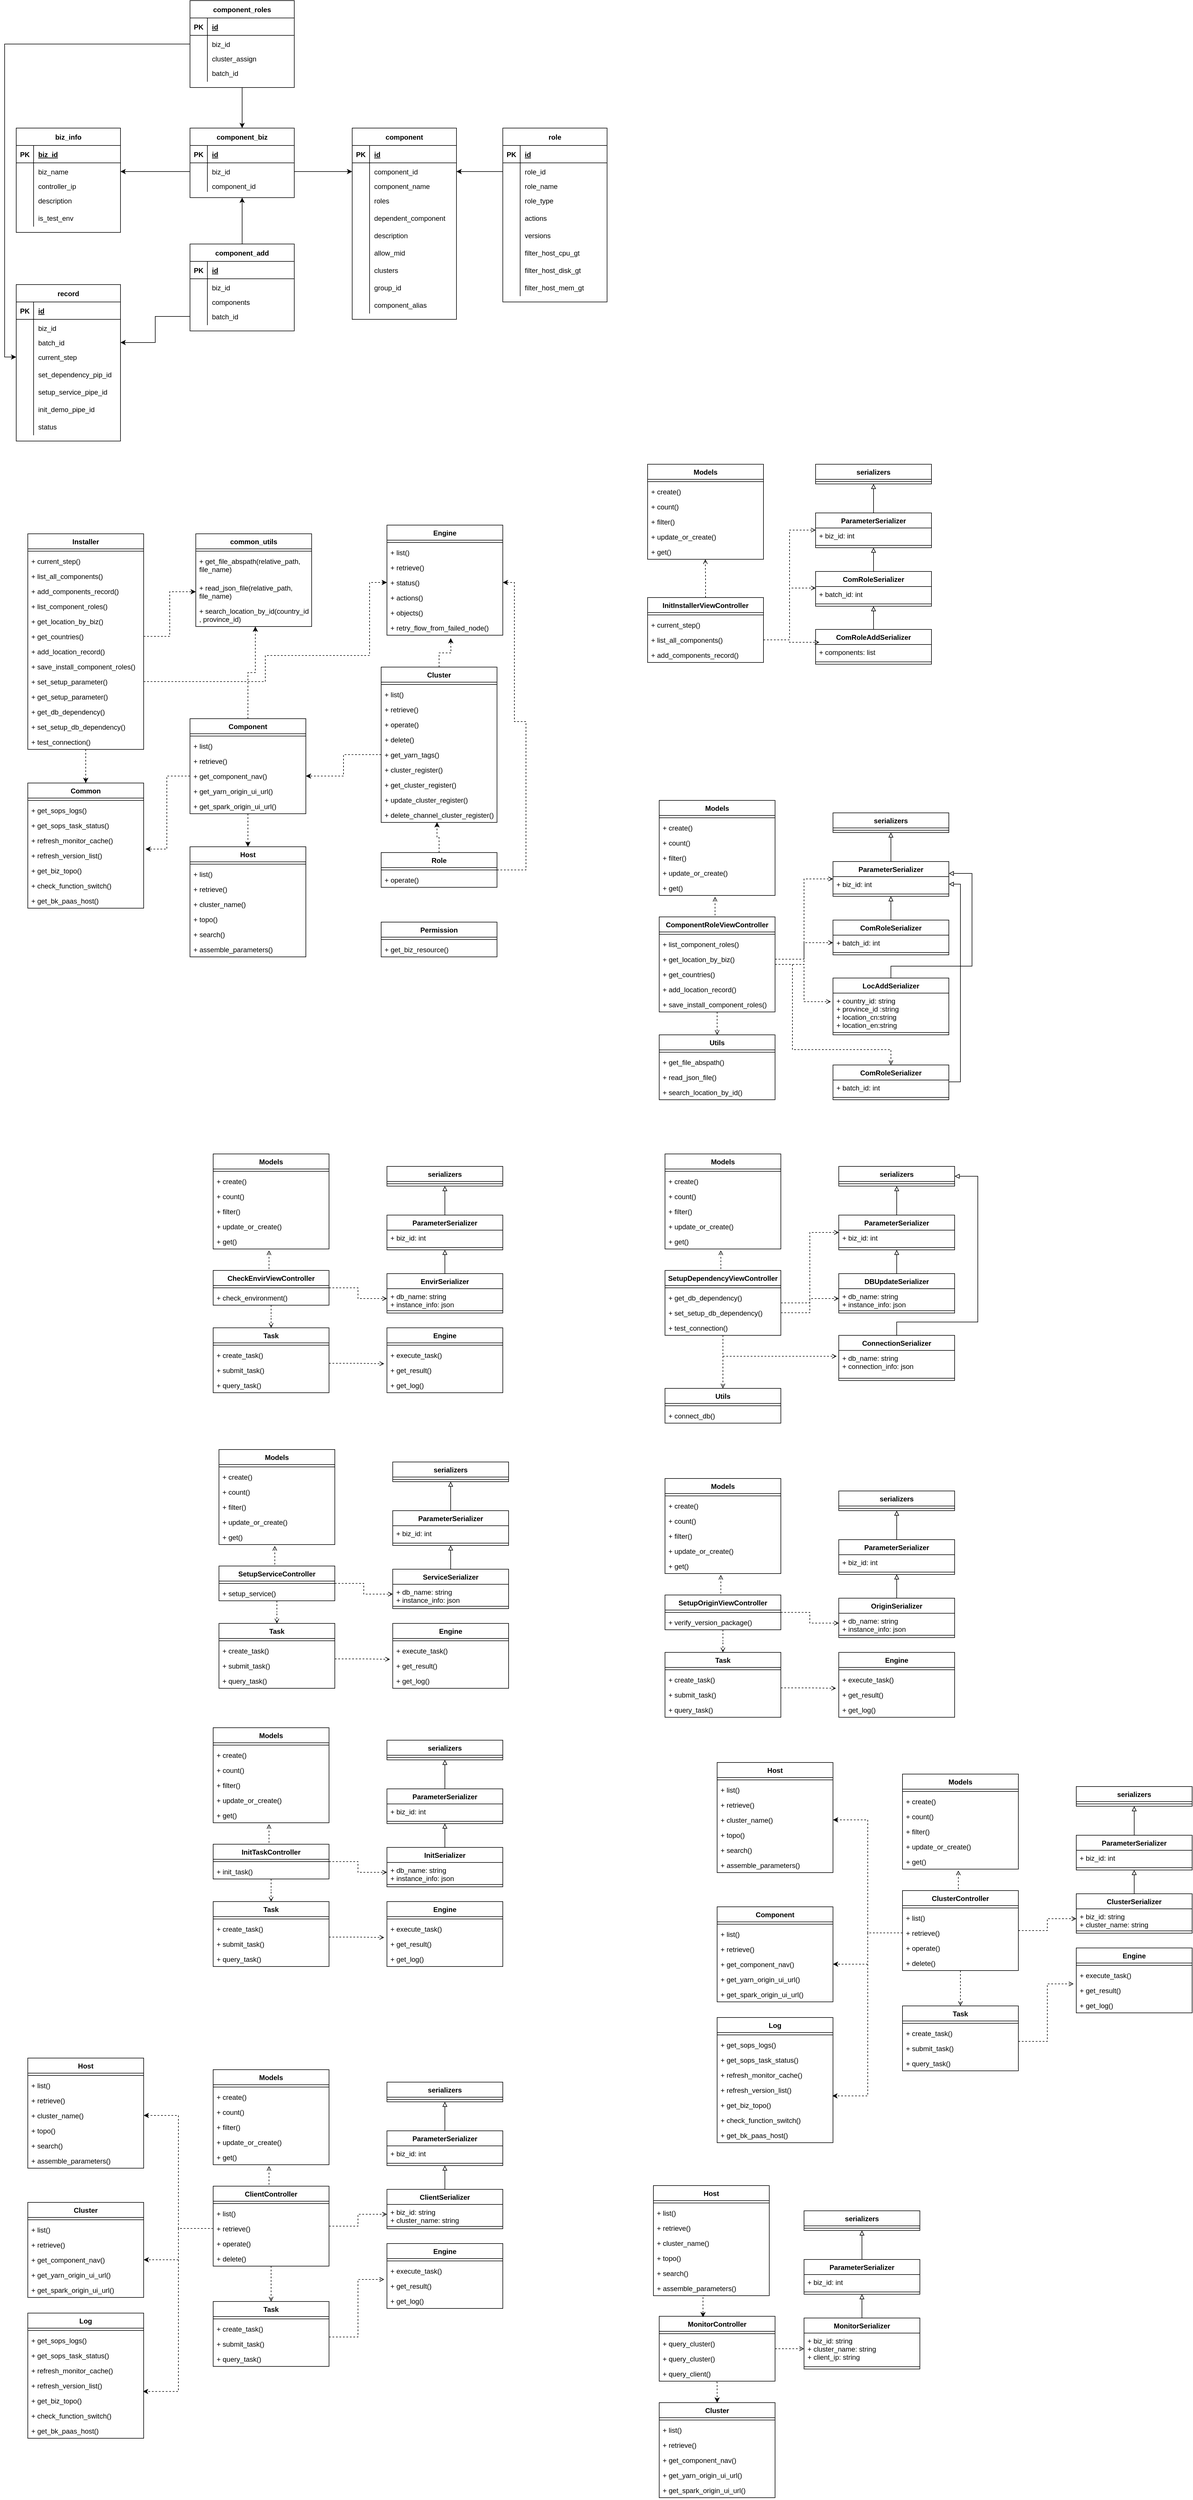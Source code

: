 <mxfile version="15.2.9" type="github">
  <diagram id="WYA4zc-nZJhorUhWMdsY" name="Page-1">
    <mxGraphModel dx="1550" dy="2004" grid="1" gridSize="10" guides="1" tooltips="1" connect="1" arrows="1" fold="1" page="1" pageScale="1" pageWidth="827" pageHeight="1169" math="0" shadow="0">
      <root>
        <mxCell id="0" />
        <mxCell id="1" parent="0" />
        <mxCell id="HtPZfuvC8SmNHy6tAAI0-1" value="biz_info" style="shape=table;startSize=30;container=1;collapsible=1;childLayout=tableLayout;fixedRows=1;rowLines=0;fontStyle=1;align=center;resizeLast=1;" parent="1" vertex="1">
          <mxGeometry x="90" y="150" width="180" height="180" as="geometry">
            <mxRectangle x="100" y="150" width="80" height="30" as="alternateBounds" />
          </mxGeometry>
        </mxCell>
        <mxCell id="HtPZfuvC8SmNHy6tAAI0-2" value="" style="shape=partialRectangle;collapsible=0;dropTarget=0;pointerEvents=0;fillColor=none;top=0;left=0;bottom=1;right=0;points=[[0,0.5],[1,0.5]];portConstraint=eastwest;" parent="HtPZfuvC8SmNHy6tAAI0-1" vertex="1">
          <mxGeometry y="30" width="180" height="30" as="geometry" />
        </mxCell>
        <mxCell id="HtPZfuvC8SmNHy6tAAI0-3" value="PK" style="shape=partialRectangle;connectable=0;fillColor=none;top=0;left=0;bottom=0;right=0;fontStyle=1;overflow=hidden;" parent="HtPZfuvC8SmNHy6tAAI0-2" vertex="1">
          <mxGeometry width="30" height="30" as="geometry" />
        </mxCell>
        <mxCell id="HtPZfuvC8SmNHy6tAAI0-4" value="biz_id" style="shape=partialRectangle;connectable=0;fillColor=none;top=0;left=0;bottom=0;right=0;align=left;spacingLeft=6;fontStyle=5;overflow=hidden;" parent="HtPZfuvC8SmNHy6tAAI0-2" vertex="1">
          <mxGeometry x="30" width="150" height="30" as="geometry" />
        </mxCell>
        <mxCell id="HtPZfuvC8SmNHy6tAAI0-5" value="" style="shape=partialRectangle;collapsible=0;dropTarget=0;pointerEvents=0;fillColor=none;top=0;left=0;bottom=0;right=0;points=[[0,0.5],[1,0.5]];portConstraint=eastwest;" parent="HtPZfuvC8SmNHy6tAAI0-1" vertex="1">
          <mxGeometry y="60" width="180" height="30" as="geometry" />
        </mxCell>
        <mxCell id="HtPZfuvC8SmNHy6tAAI0-6" value="" style="shape=partialRectangle;connectable=0;fillColor=none;top=0;left=0;bottom=0;right=0;editable=1;overflow=hidden;" parent="HtPZfuvC8SmNHy6tAAI0-5" vertex="1">
          <mxGeometry width="30" height="30" as="geometry" />
        </mxCell>
        <mxCell id="HtPZfuvC8SmNHy6tAAI0-7" value="biz_name" style="shape=partialRectangle;connectable=0;fillColor=none;top=0;left=0;bottom=0;right=0;align=left;spacingLeft=6;overflow=hidden;" parent="HtPZfuvC8SmNHy6tAAI0-5" vertex="1">
          <mxGeometry x="30" width="150" height="30" as="geometry" />
        </mxCell>
        <mxCell id="HtPZfuvC8SmNHy6tAAI0-8" value="" style="shape=partialRectangle;collapsible=0;dropTarget=0;pointerEvents=0;fillColor=none;top=0;left=0;bottom=0;right=0;points=[[0,0.5],[1,0.5]];portConstraint=eastwest;" parent="HtPZfuvC8SmNHy6tAAI0-1" vertex="1">
          <mxGeometry y="90" width="180" height="20" as="geometry" />
        </mxCell>
        <mxCell id="HtPZfuvC8SmNHy6tAAI0-9" value="" style="shape=partialRectangle;connectable=0;fillColor=none;top=0;left=0;bottom=0;right=0;editable=1;overflow=hidden;" parent="HtPZfuvC8SmNHy6tAAI0-8" vertex="1">
          <mxGeometry width="30" height="20" as="geometry" />
        </mxCell>
        <mxCell id="HtPZfuvC8SmNHy6tAAI0-10" value="controller_ip" style="shape=partialRectangle;connectable=0;fillColor=none;top=0;left=0;bottom=0;right=0;align=left;spacingLeft=6;overflow=hidden;" parent="HtPZfuvC8SmNHy6tAAI0-8" vertex="1">
          <mxGeometry x="30" width="150" height="20" as="geometry" />
        </mxCell>
        <mxCell id="HtPZfuvC8SmNHy6tAAI0-11" value="" style="shape=partialRectangle;collapsible=0;dropTarget=0;pointerEvents=0;fillColor=none;top=0;left=0;bottom=0;right=0;points=[[0,0.5],[1,0.5]];portConstraint=eastwest;" parent="HtPZfuvC8SmNHy6tAAI0-1" vertex="1">
          <mxGeometry y="110" width="180" height="30" as="geometry" />
        </mxCell>
        <mxCell id="HtPZfuvC8SmNHy6tAAI0-12" value="" style="shape=partialRectangle;connectable=0;fillColor=none;top=0;left=0;bottom=0;right=0;editable=1;overflow=hidden;" parent="HtPZfuvC8SmNHy6tAAI0-11" vertex="1">
          <mxGeometry width="30" height="30" as="geometry" />
        </mxCell>
        <mxCell id="HtPZfuvC8SmNHy6tAAI0-13" value="description" style="shape=partialRectangle;connectable=0;fillColor=none;top=0;left=0;bottom=0;right=0;align=left;spacingLeft=6;overflow=hidden;" parent="HtPZfuvC8SmNHy6tAAI0-11" vertex="1">
          <mxGeometry x="30" width="150" height="30" as="geometry" />
        </mxCell>
        <mxCell id="HtPZfuvC8SmNHy6tAAI0-14" value="" style="shape=partialRectangle;collapsible=0;dropTarget=0;pointerEvents=0;fillColor=none;top=0;left=0;bottom=0;right=0;points=[[0,0.5],[1,0.5]];portConstraint=eastwest;" parent="HtPZfuvC8SmNHy6tAAI0-1" vertex="1">
          <mxGeometry y="140" width="180" height="30" as="geometry" />
        </mxCell>
        <mxCell id="HtPZfuvC8SmNHy6tAAI0-15" value="" style="shape=partialRectangle;connectable=0;fillColor=none;top=0;left=0;bottom=0;right=0;editable=1;overflow=hidden;" parent="HtPZfuvC8SmNHy6tAAI0-14" vertex="1">
          <mxGeometry width="30" height="30" as="geometry" />
        </mxCell>
        <mxCell id="HtPZfuvC8SmNHy6tAAI0-16" value="is_test_env" style="shape=partialRectangle;connectable=0;fillColor=none;top=0;left=0;bottom=0;right=0;align=left;spacingLeft=6;overflow=hidden;" parent="HtPZfuvC8SmNHy6tAAI0-14" vertex="1">
          <mxGeometry x="30" width="150" height="30" as="geometry" />
        </mxCell>
        <mxCell id="HtPZfuvC8SmNHy6tAAI0-23" value="component_biz" style="shape=table;startSize=30;container=1;collapsible=1;childLayout=tableLayout;fixedRows=1;rowLines=0;fontStyle=1;align=center;resizeLast=1;" parent="1" vertex="1">
          <mxGeometry x="390" y="150" width="180" height="120" as="geometry">
            <mxRectangle x="100" y="150" width="80" height="30" as="alternateBounds" />
          </mxGeometry>
        </mxCell>
        <mxCell id="HtPZfuvC8SmNHy6tAAI0-24" value="" style="shape=partialRectangle;collapsible=0;dropTarget=0;pointerEvents=0;fillColor=none;top=0;left=0;bottom=1;right=0;points=[[0,0.5],[1,0.5]];portConstraint=eastwest;" parent="HtPZfuvC8SmNHy6tAAI0-23" vertex="1">
          <mxGeometry y="30" width="180" height="30" as="geometry" />
        </mxCell>
        <mxCell id="HtPZfuvC8SmNHy6tAAI0-25" value="PK" style="shape=partialRectangle;connectable=0;fillColor=none;top=0;left=0;bottom=0;right=0;fontStyle=1;overflow=hidden;" parent="HtPZfuvC8SmNHy6tAAI0-24" vertex="1">
          <mxGeometry width="30" height="30" as="geometry" />
        </mxCell>
        <mxCell id="HtPZfuvC8SmNHy6tAAI0-26" value="id" style="shape=partialRectangle;connectable=0;fillColor=none;top=0;left=0;bottom=0;right=0;align=left;spacingLeft=6;fontStyle=5;overflow=hidden;" parent="HtPZfuvC8SmNHy6tAAI0-24" vertex="1">
          <mxGeometry x="30" width="150" height="30" as="geometry" />
        </mxCell>
        <mxCell id="HtPZfuvC8SmNHy6tAAI0-27" value="" style="shape=partialRectangle;collapsible=0;dropTarget=0;pointerEvents=0;fillColor=none;top=0;left=0;bottom=0;right=0;points=[[0,0.5],[1,0.5]];portConstraint=eastwest;" parent="HtPZfuvC8SmNHy6tAAI0-23" vertex="1">
          <mxGeometry y="60" width="180" height="30" as="geometry" />
        </mxCell>
        <mxCell id="HtPZfuvC8SmNHy6tAAI0-28" value="" style="shape=partialRectangle;connectable=0;fillColor=none;top=0;left=0;bottom=0;right=0;editable=1;overflow=hidden;" parent="HtPZfuvC8SmNHy6tAAI0-27" vertex="1">
          <mxGeometry width="30" height="30" as="geometry" />
        </mxCell>
        <mxCell id="HtPZfuvC8SmNHy6tAAI0-29" value="biz_id" style="shape=partialRectangle;connectable=0;fillColor=none;top=0;left=0;bottom=0;right=0;align=left;spacingLeft=6;overflow=hidden;" parent="HtPZfuvC8SmNHy6tAAI0-27" vertex="1">
          <mxGeometry x="30" width="150" height="30" as="geometry" />
        </mxCell>
        <mxCell id="HtPZfuvC8SmNHy6tAAI0-30" value="" style="shape=partialRectangle;collapsible=0;dropTarget=0;pointerEvents=0;fillColor=none;top=0;left=0;bottom=0;right=0;points=[[0,0.5],[1,0.5]];portConstraint=eastwest;" parent="HtPZfuvC8SmNHy6tAAI0-23" vertex="1">
          <mxGeometry y="90" width="180" height="20" as="geometry" />
        </mxCell>
        <mxCell id="HtPZfuvC8SmNHy6tAAI0-31" value="" style="shape=partialRectangle;connectable=0;fillColor=none;top=0;left=0;bottom=0;right=0;editable=1;overflow=hidden;" parent="HtPZfuvC8SmNHy6tAAI0-30" vertex="1">
          <mxGeometry width="30" height="20" as="geometry" />
        </mxCell>
        <mxCell id="HtPZfuvC8SmNHy6tAAI0-32" value="component_id" style="shape=partialRectangle;connectable=0;fillColor=none;top=0;left=0;bottom=0;right=0;align=left;spacingLeft=6;overflow=hidden;" parent="HtPZfuvC8SmNHy6tAAI0-30" vertex="1">
          <mxGeometry x="30" width="150" height="20" as="geometry" />
        </mxCell>
        <mxCell id="HtPZfuvC8SmNHy6tAAI0-39" value="component" style="shape=table;startSize=30;container=1;collapsible=1;childLayout=tableLayout;fixedRows=1;rowLines=0;fontStyle=1;align=center;resizeLast=1;" parent="1" vertex="1">
          <mxGeometry x="670" y="150" width="180" height="330" as="geometry">
            <mxRectangle x="100" y="150" width="80" height="30" as="alternateBounds" />
          </mxGeometry>
        </mxCell>
        <mxCell id="HtPZfuvC8SmNHy6tAAI0-40" value="" style="shape=partialRectangle;collapsible=0;dropTarget=0;pointerEvents=0;fillColor=none;top=0;left=0;bottom=1;right=0;points=[[0,0.5],[1,0.5]];portConstraint=eastwest;" parent="HtPZfuvC8SmNHy6tAAI0-39" vertex="1">
          <mxGeometry y="30" width="180" height="30" as="geometry" />
        </mxCell>
        <mxCell id="HtPZfuvC8SmNHy6tAAI0-41" value="PK" style="shape=partialRectangle;connectable=0;fillColor=none;top=0;left=0;bottom=0;right=0;fontStyle=1;overflow=hidden;" parent="HtPZfuvC8SmNHy6tAAI0-40" vertex="1">
          <mxGeometry width="30" height="30" as="geometry" />
        </mxCell>
        <mxCell id="HtPZfuvC8SmNHy6tAAI0-42" value="id" style="shape=partialRectangle;connectable=0;fillColor=none;top=0;left=0;bottom=0;right=0;align=left;spacingLeft=6;fontStyle=5;overflow=hidden;" parent="HtPZfuvC8SmNHy6tAAI0-40" vertex="1">
          <mxGeometry x="30" width="150" height="30" as="geometry" />
        </mxCell>
        <mxCell id="HtPZfuvC8SmNHy6tAAI0-43" value="" style="shape=partialRectangle;collapsible=0;dropTarget=0;pointerEvents=0;fillColor=none;top=0;left=0;bottom=0;right=0;points=[[0,0.5],[1,0.5]];portConstraint=eastwest;" parent="HtPZfuvC8SmNHy6tAAI0-39" vertex="1">
          <mxGeometry y="60" width="180" height="30" as="geometry" />
        </mxCell>
        <mxCell id="HtPZfuvC8SmNHy6tAAI0-44" value="" style="shape=partialRectangle;connectable=0;fillColor=none;top=0;left=0;bottom=0;right=0;editable=1;overflow=hidden;" parent="HtPZfuvC8SmNHy6tAAI0-43" vertex="1">
          <mxGeometry width="30" height="30" as="geometry" />
        </mxCell>
        <mxCell id="HtPZfuvC8SmNHy6tAAI0-45" value="component_id" style="shape=partialRectangle;connectable=0;fillColor=none;top=0;left=0;bottom=0;right=0;align=left;spacingLeft=6;overflow=hidden;" parent="HtPZfuvC8SmNHy6tAAI0-43" vertex="1">
          <mxGeometry x="30" width="150" height="30" as="geometry" />
        </mxCell>
        <mxCell id="HtPZfuvC8SmNHy6tAAI0-46" value="" style="shape=partialRectangle;collapsible=0;dropTarget=0;pointerEvents=0;fillColor=none;top=0;left=0;bottom=0;right=0;points=[[0,0.5],[1,0.5]];portConstraint=eastwest;" parent="HtPZfuvC8SmNHy6tAAI0-39" vertex="1">
          <mxGeometry y="90" width="180" height="20" as="geometry" />
        </mxCell>
        <mxCell id="HtPZfuvC8SmNHy6tAAI0-47" value="" style="shape=partialRectangle;connectable=0;fillColor=none;top=0;left=0;bottom=0;right=0;editable=1;overflow=hidden;" parent="HtPZfuvC8SmNHy6tAAI0-46" vertex="1">
          <mxGeometry width="30" height="20" as="geometry" />
        </mxCell>
        <mxCell id="HtPZfuvC8SmNHy6tAAI0-48" value="component_name" style="shape=partialRectangle;connectable=0;fillColor=none;top=0;left=0;bottom=0;right=0;align=left;spacingLeft=6;overflow=hidden;" parent="HtPZfuvC8SmNHy6tAAI0-46" vertex="1">
          <mxGeometry x="30" width="150" height="20" as="geometry" />
        </mxCell>
        <mxCell id="HtPZfuvC8SmNHy6tAAI0-49" value="" style="shape=partialRectangle;collapsible=0;dropTarget=0;pointerEvents=0;fillColor=none;top=0;left=0;bottom=0;right=0;points=[[0,0.5],[1,0.5]];portConstraint=eastwest;" parent="HtPZfuvC8SmNHy6tAAI0-39" vertex="1">
          <mxGeometry y="110" width="180" height="30" as="geometry" />
        </mxCell>
        <mxCell id="HtPZfuvC8SmNHy6tAAI0-50" value="" style="shape=partialRectangle;connectable=0;fillColor=none;top=0;left=0;bottom=0;right=0;editable=1;overflow=hidden;" parent="HtPZfuvC8SmNHy6tAAI0-49" vertex="1">
          <mxGeometry width="30" height="30" as="geometry" />
        </mxCell>
        <mxCell id="HtPZfuvC8SmNHy6tAAI0-51" value="roles" style="shape=partialRectangle;connectable=0;fillColor=none;top=0;left=0;bottom=0;right=0;align=left;spacingLeft=6;overflow=hidden;" parent="HtPZfuvC8SmNHy6tAAI0-49" vertex="1">
          <mxGeometry x="30" width="150" height="30" as="geometry" />
        </mxCell>
        <mxCell id="HtPZfuvC8SmNHy6tAAI0-52" value="" style="shape=partialRectangle;collapsible=0;dropTarget=0;pointerEvents=0;fillColor=none;top=0;left=0;bottom=0;right=0;points=[[0,0.5],[1,0.5]];portConstraint=eastwest;" parent="HtPZfuvC8SmNHy6tAAI0-39" vertex="1">
          <mxGeometry y="140" width="180" height="30" as="geometry" />
        </mxCell>
        <mxCell id="HtPZfuvC8SmNHy6tAAI0-53" value="" style="shape=partialRectangle;connectable=0;fillColor=none;top=0;left=0;bottom=0;right=0;editable=1;overflow=hidden;" parent="HtPZfuvC8SmNHy6tAAI0-52" vertex="1">
          <mxGeometry width="30" height="30" as="geometry" />
        </mxCell>
        <mxCell id="HtPZfuvC8SmNHy6tAAI0-54" value="dependent_component" style="shape=partialRectangle;connectable=0;fillColor=none;top=0;left=0;bottom=0;right=0;align=left;spacingLeft=6;overflow=hidden;" parent="HtPZfuvC8SmNHy6tAAI0-52" vertex="1">
          <mxGeometry x="30" width="150" height="30" as="geometry" />
        </mxCell>
        <mxCell id="ujdDaW9fOg80H7sL67eY-1" value="" style="shape=partialRectangle;collapsible=0;dropTarget=0;pointerEvents=0;fillColor=none;top=0;left=0;bottom=0;right=0;points=[[0,0.5],[1,0.5]];portConstraint=eastwest;" parent="HtPZfuvC8SmNHy6tAAI0-39" vertex="1">
          <mxGeometry y="170" width="180" height="30" as="geometry" />
        </mxCell>
        <mxCell id="ujdDaW9fOg80H7sL67eY-2" value="" style="shape=partialRectangle;connectable=0;fillColor=none;top=0;left=0;bottom=0;right=0;editable=1;overflow=hidden;" parent="ujdDaW9fOg80H7sL67eY-1" vertex="1">
          <mxGeometry width="30" height="30" as="geometry" />
        </mxCell>
        <mxCell id="ujdDaW9fOg80H7sL67eY-3" value="description" style="shape=partialRectangle;connectable=0;fillColor=none;top=0;left=0;bottom=0;right=0;align=left;spacingLeft=6;overflow=hidden;" parent="ujdDaW9fOg80H7sL67eY-1" vertex="1">
          <mxGeometry x="30" width="150" height="30" as="geometry" />
        </mxCell>
        <mxCell id="ujdDaW9fOg80H7sL67eY-4" value="" style="shape=partialRectangle;collapsible=0;dropTarget=0;pointerEvents=0;fillColor=none;top=0;left=0;bottom=0;right=0;points=[[0,0.5],[1,0.5]];portConstraint=eastwest;" parent="HtPZfuvC8SmNHy6tAAI0-39" vertex="1">
          <mxGeometry y="200" width="180" height="30" as="geometry" />
        </mxCell>
        <mxCell id="ujdDaW9fOg80H7sL67eY-5" value="" style="shape=partialRectangle;connectable=0;fillColor=none;top=0;left=0;bottom=0;right=0;editable=1;overflow=hidden;" parent="ujdDaW9fOg80H7sL67eY-4" vertex="1">
          <mxGeometry width="30" height="30" as="geometry" />
        </mxCell>
        <mxCell id="ujdDaW9fOg80H7sL67eY-6" value="allow_mid" style="shape=partialRectangle;connectable=0;fillColor=none;top=0;left=0;bottom=0;right=0;align=left;spacingLeft=6;overflow=hidden;" parent="ujdDaW9fOg80H7sL67eY-4" vertex="1">
          <mxGeometry x="30" width="150" height="30" as="geometry" />
        </mxCell>
        <mxCell id="ujdDaW9fOg80H7sL67eY-29" value="" style="shape=partialRectangle;collapsible=0;dropTarget=0;pointerEvents=0;fillColor=none;top=0;left=0;bottom=0;right=0;points=[[0,0.5],[1,0.5]];portConstraint=eastwest;" parent="HtPZfuvC8SmNHy6tAAI0-39" vertex="1">
          <mxGeometry y="230" width="180" height="30" as="geometry" />
        </mxCell>
        <mxCell id="ujdDaW9fOg80H7sL67eY-30" value="" style="shape=partialRectangle;connectable=0;fillColor=none;top=0;left=0;bottom=0;right=0;editable=1;overflow=hidden;" parent="ujdDaW9fOg80H7sL67eY-29" vertex="1">
          <mxGeometry width="30" height="30" as="geometry" />
        </mxCell>
        <mxCell id="ujdDaW9fOg80H7sL67eY-31" value="clusters" style="shape=partialRectangle;connectable=0;fillColor=none;top=0;left=0;bottom=0;right=0;align=left;spacingLeft=6;overflow=hidden;" parent="ujdDaW9fOg80H7sL67eY-29" vertex="1">
          <mxGeometry x="30" width="150" height="30" as="geometry" />
        </mxCell>
        <mxCell id="ujdDaW9fOg80H7sL67eY-32" value="" style="shape=partialRectangle;collapsible=0;dropTarget=0;pointerEvents=0;fillColor=none;top=0;left=0;bottom=0;right=0;points=[[0,0.5],[1,0.5]];portConstraint=eastwest;" parent="HtPZfuvC8SmNHy6tAAI0-39" vertex="1">
          <mxGeometry y="260" width="180" height="30" as="geometry" />
        </mxCell>
        <mxCell id="ujdDaW9fOg80H7sL67eY-33" value="" style="shape=partialRectangle;connectable=0;fillColor=none;top=0;left=0;bottom=0;right=0;editable=1;overflow=hidden;" parent="ujdDaW9fOg80H7sL67eY-32" vertex="1">
          <mxGeometry width="30" height="30" as="geometry" />
        </mxCell>
        <mxCell id="ujdDaW9fOg80H7sL67eY-34" value="group_id" style="shape=partialRectangle;connectable=0;fillColor=none;top=0;left=0;bottom=0;right=0;align=left;spacingLeft=6;overflow=hidden;" parent="ujdDaW9fOg80H7sL67eY-32" vertex="1">
          <mxGeometry x="30" width="150" height="30" as="geometry" />
        </mxCell>
        <mxCell id="ujdDaW9fOg80H7sL67eY-35" value="" style="shape=partialRectangle;collapsible=0;dropTarget=0;pointerEvents=0;fillColor=none;top=0;left=0;bottom=0;right=0;points=[[0,0.5],[1,0.5]];portConstraint=eastwest;" parent="HtPZfuvC8SmNHy6tAAI0-39" vertex="1">
          <mxGeometry y="290" width="180" height="30" as="geometry" />
        </mxCell>
        <mxCell id="ujdDaW9fOg80H7sL67eY-36" value="" style="shape=partialRectangle;connectable=0;fillColor=none;top=0;left=0;bottom=0;right=0;editable=1;overflow=hidden;" parent="ujdDaW9fOg80H7sL67eY-35" vertex="1">
          <mxGeometry width="30" height="30" as="geometry" />
        </mxCell>
        <mxCell id="ujdDaW9fOg80H7sL67eY-37" value="component_alias" style="shape=partialRectangle;connectable=0;fillColor=none;top=0;left=0;bottom=0;right=0;align=left;spacingLeft=6;overflow=hidden;" parent="ujdDaW9fOg80H7sL67eY-35" vertex="1">
          <mxGeometry x="30" width="150" height="30" as="geometry" />
        </mxCell>
        <mxCell id="ujdDaW9fOg80H7sL67eY-38" style="edgeStyle=orthogonalEdgeStyle;rounded=0;orthogonalLoop=1;jettySize=auto;html=1;exitX=1;exitY=0.5;exitDx=0;exitDy=0;entryX=0;entryY=0.5;entryDx=0;entryDy=0;" parent="1" source="HtPZfuvC8SmNHy6tAAI0-27" target="HtPZfuvC8SmNHy6tAAI0-43" edge="1">
          <mxGeometry relative="1" as="geometry" />
        </mxCell>
        <mxCell id="ujdDaW9fOg80H7sL67eY-39" style="edgeStyle=orthogonalEdgeStyle;rounded=0;orthogonalLoop=1;jettySize=auto;html=1;exitX=0;exitY=0.5;exitDx=0;exitDy=0;entryX=1;entryY=0.5;entryDx=0;entryDy=0;" parent="1" source="HtPZfuvC8SmNHy6tAAI0-27" target="HtPZfuvC8SmNHy6tAAI0-5" edge="1">
          <mxGeometry relative="1" as="geometry" />
        </mxCell>
        <mxCell id="ujdDaW9fOg80H7sL67eY-40" value="role" style="shape=table;startSize=30;container=1;collapsible=1;childLayout=tableLayout;fixedRows=1;rowLines=0;fontStyle=1;align=center;resizeLast=1;" parent="1" vertex="1">
          <mxGeometry x="930" y="150" width="180" height="300" as="geometry">
            <mxRectangle x="100" y="150" width="80" height="30" as="alternateBounds" />
          </mxGeometry>
        </mxCell>
        <mxCell id="ujdDaW9fOg80H7sL67eY-41" value="" style="shape=partialRectangle;collapsible=0;dropTarget=0;pointerEvents=0;fillColor=none;top=0;left=0;bottom=1;right=0;points=[[0,0.5],[1,0.5]];portConstraint=eastwest;" parent="ujdDaW9fOg80H7sL67eY-40" vertex="1">
          <mxGeometry y="30" width="180" height="30" as="geometry" />
        </mxCell>
        <mxCell id="ujdDaW9fOg80H7sL67eY-42" value="PK" style="shape=partialRectangle;connectable=0;fillColor=none;top=0;left=0;bottom=0;right=0;fontStyle=1;overflow=hidden;" parent="ujdDaW9fOg80H7sL67eY-41" vertex="1">
          <mxGeometry width="30" height="30" as="geometry" />
        </mxCell>
        <mxCell id="ujdDaW9fOg80H7sL67eY-43" value="id" style="shape=partialRectangle;connectable=0;fillColor=none;top=0;left=0;bottom=0;right=0;align=left;spacingLeft=6;fontStyle=5;overflow=hidden;" parent="ujdDaW9fOg80H7sL67eY-41" vertex="1">
          <mxGeometry x="30" width="150" height="30" as="geometry" />
        </mxCell>
        <mxCell id="ujdDaW9fOg80H7sL67eY-44" value="" style="shape=partialRectangle;collapsible=0;dropTarget=0;pointerEvents=0;fillColor=none;top=0;left=0;bottom=0;right=0;points=[[0,0.5],[1,0.5]];portConstraint=eastwest;" parent="ujdDaW9fOg80H7sL67eY-40" vertex="1">
          <mxGeometry y="60" width="180" height="30" as="geometry" />
        </mxCell>
        <mxCell id="ujdDaW9fOg80H7sL67eY-45" value="" style="shape=partialRectangle;connectable=0;fillColor=none;top=0;left=0;bottom=0;right=0;editable=1;overflow=hidden;" parent="ujdDaW9fOg80H7sL67eY-44" vertex="1">
          <mxGeometry width="30" height="30" as="geometry" />
        </mxCell>
        <mxCell id="ujdDaW9fOg80H7sL67eY-46" value="role_id" style="shape=partialRectangle;connectable=0;fillColor=none;top=0;left=0;bottom=0;right=0;align=left;spacingLeft=6;overflow=hidden;" parent="ujdDaW9fOg80H7sL67eY-44" vertex="1">
          <mxGeometry x="30" width="150" height="30" as="geometry" />
        </mxCell>
        <mxCell id="ujdDaW9fOg80H7sL67eY-47" value="" style="shape=partialRectangle;collapsible=0;dropTarget=0;pointerEvents=0;fillColor=none;top=0;left=0;bottom=0;right=0;points=[[0,0.5],[1,0.5]];portConstraint=eastwest;" parent="ujdDaW9fOg80H7sL67eY-40" vertex="1">
          <mxGeometry y="90" width="180" height="20" as="geometry" />
        </mxCell>
        <mxCell id="ujdDaW9fOg80H7sL67eY-48" value="" style="shape=partialRectangle;connectable=0;fillColor=none;top=0;left=0;bottom=0;right=0;editable=1;overflow=hidden;" parent="ujdDaW9fOg80H7sL67eY-47" vertex="1">
          <mxGeometry width="30" height="20" as="geometry" />
        </mxCell>
        <mxCell id="ujdDaW9fOg80H7sL67eY-49" value="role_name" style="shape=partialRectangle;connectable=0;fillColor=none;top=0;left=0;bottom=0;right=0;align=left;spacingLeft=6;overflow=hidden;" parent="ujdDaW9fOg80H7sL67eY-47" vertex="1">
          <mxGeometry x="30" width="150" height="20" as="geometry" />
        </mxCell>
        <mxCell id="ujdDaW9fOg80H7sL67eY-50" value="" style="shape=partialRectangle;collapsible=0;dropTarget=0;pointerEvents=0;fillColor=none;top=0;left=0;bottom=0;right=0;points=[[0,0.5],[1,0.5]];portConstraint=eastwest;" parent="ujdDaW9fOg80H7sL67eY-40" vertex="1">
          <mxGeometry y="110" width="180" height="30" as="geometry" />
        </mxCell>
        <mxCell id="ujdDaW9fOg80H7sL67eY-51" value="" style="shape=partialRectangle;connectable=0;fillColor=none;top=0;left=0;bottom=0;right=0;editable=1;overflow=hidden;" parent="ujdDaW9fOg80H7sL67eY-50" vertex="1">
          <mxGeometry width="30" height="30" as="geometry" />
        </mxCell>
        <mxCell id="ujdDaW9fOg80H7sL67eY-52" value="role_type" style="shape=partialRectangle;connectable=0;fillColor=none;top=0;left=0;bottom=0;right=0;align=left;spacingLeft=6;overflow=hidden;" parent="ujdDaW9fOg80H7sL67eY-50" vertex="1">
          <mxGeometry x="30" width="150" height="30" as="geometry" />
        </mxCell>
        <mxCell id="ujdDaW9fOg80H7sL67eY-53" value="" style="shape=partialRectangle;collapsible=0;dropTarget=0;pointerEvents=0;fillColor=none;top=0;left=0;bottom=0;right=0;points=[[0,0.5],[1,0.5]];portConstraint=eastwest;" parent="ujdDaW9fOg80H7sL67eY-40" vertex="1">
          <mxGeometry y="140" width="180" height="30" as="geometry" />
        </mxCell>
        <mxCell id="ujdDaW9fOg80H7sL67eY-54" value="" style="shape=partialRectangle;connectable=0;fillColor=none;top=0;left=0;bottom=0;right=0;editable=1;overflow=hidden;" parent="ujdDaW9fOg80H7sL67eY-53" vertex="1">
          <mxGeometry width="30" height="30" as="geometry" />
        </mxCell>
        <mxCell id="ujdDaW9fOg80H7sL67eY-55" value="actions" style="shape=partialRectangle;connectable=0;fillColor=none;top=0;left=0;bottom=0;right=0;align=left;spacingLeft=6;overflow=hidden;" parent="ujdDaW9fOg80H7sL67eY-53" vertex="1">
          <mxGeometry x="30" width="150" height="30" as="geometry" />
        </mxCell>
        <mxCell id="ujdDaW9fOg80H7sL67eY-56" value="" style="shape=partialRectangle;collapsible=0;dropTarget=0;pointerEvents=0;fillColor=none;top=0;left=0;bottom=0;right=0;points=[[0,0.5],[1,0.5]];portConstraint=eastwest;" parent="ujdDaW9fOg80H7sL67eY-40" vertex="1">
          <mxGeometry y="170" width="180" height="30" as="geometry" />
        </mxCell>
        <mxCell id="ujdDaW9fOg80H7sL67eY-57" value="" style="shape=partialRectangle;connectable=0;fillColor=none;top=0;left=0;bottom=0;right=0;editable=1;overflow=hidden;" parent="ujdDaW9fOg80H7sL67eY-56" vertex="1">
          <mxGeometry width="30" height="30" as="geometry" />
        </mxCell>
        <mxCell id="ujdDaW9fOg80H7sL67eY-58" value="versions" style="shape=partialRectangle;connectable=0;fillColor=none;top=0;left=0;bottom=0;right=0;align=left;spacingLeft=6;overflow=hidden;" parent="ujdDaW9fOg80H7sL67eY-56" vertex="1">
          <mxGeometry x="30" width="150" height="30" as="geometry" />
        </mxCell>
        <mxCell id="ujdDaW9fOg80H7sL67eY-59" value="" style="shape=partialRectangle;collapsible=0;dropTarget=0;pointerEvents=0;fillColor=none;top=0;left=0;bottom=0;right=0;points=[[0,0.5],[1,0.5]];portConstraint=eastwest;" parent="ujdDaW9fOg80H7sL67eY-40" vertex="1">
          <mxGeometry y="200" width="180" height="30" as="geometry" />
        </mxCell>
        <mxCell id="ujdDaW9fOg80H7sL67eY-60" value="" style="shape=partialRectangle;connectable=0;fillColor=none;top=0;left=0;bottom=0;right=0;editable=1;overflow=hidden;" parent="ujdDaW9fOg80H7sL67eY-59" vertex="1">
          <mxGeometry width="30" height="30" as="geometry" />
        </mxCell>
        <mxCell id="ujdDaW9fOg80H7sL67eY-61" value="filter_host_cpu_gt" style="shape=partialRectangle;connectable=0;fillColor=none;top=0;left=0;bottom=0;right=0;align=left;spacingLeft=6;overflow=hidden;" parent="ujdDaW9fOg80H7sL67eY-59" vertex="1">
          <mxGeometry x="30" width="150" height="30" as="geometry" />
        </mxCell>
        <mxCell id="ujdDaW9fOg80H7sL67eY-62" value="" style="shape=partialRectangle;collapsible=0;dropTarget=0;pointerEvents=0;fillColor=none;top=0;left=0;bottom=0;right=0;points=[[0,0.5],[1,0.5]];portConstraint=eastwest;" parent="ujdDaW9fOg80H7sL67eY-40" vertex="1">
          <mxGeometry y="230" width="180" height="30" as="geometry" />
        </mxCell>
        <mxCell id="ujdDaW9fOg80H7sL67eY-63" value="" style="shape=partialRectangle;connectable=0;fillColor=none;top=0;left=0;bottom=0;right=0;editable=1;overflow=hidden;" parent="ujdDaW9fOg80H7sL67eY-62" vertex="1">
          <mxGeometry width="30" height="30" as="geometry" />
        </mxCell>
        <mxCell id="ujdDaW9fOg80H7sL67eY-64" value="filter_host_disk_gt" style="shape=partialRectangle;connectable=0;fillColor=none;top=0;left=0;bottom=0;right=0;align=left;spacingLeft=6;overflow=hidden;" parent="ujdDaW9fOg80H7sL67eY-62" vertex="1">
          <mxGeometry x="30" width="150" height="30" as="geometry" />
        </mxCell>
        <mxCell id="ujdDaW9fOg80H7sL67eY-65" value="" style="shape=partialRectangle;collapsible=0;dropTarget=0;pointerEvents=0;fillColor=none;top=0;left=0;bottom=0;right=0;points=[[0,0.5],[1,0.5]];portConstraint=eastwest;" parent="ujdDaW9fOg80H7sL67eY-40" vertex="1">
          <mxGeometry y="260" width="180" height="30" as="geometry" />
        </mxCell>
        <mxCell id="ujdDaW9fOg80H7sL67eY-66" value="" style="shape=partialRectangle;connectable=0;fillColor=none;top=0;left=0;bottom=0;right=0;editable=1;overflow=hidden;" parent="ujdDaW9fOg80H7sL67eY-65" vertex="1">
          <mxGeometry width="30" height="30" as="geometry" />
        </mxCell>
        <mxCell id="ujdDaW9fOg80H7sL67eY-67" value="filter_host_mem_gt" style="shape=partialRectangle;connectable=0;fillColor=none;top=0;left=0;bottom=0;right=0;align=left;spacingLeft=6;overflow=hidden;" parent="ujdDaW9fOg80H7sL67eY-65" vertex="1">
          <mxGeometry x="30" width="150" height="30" as="geometry" />
        </mxCell>
        <mxCell id="ujdDaW9fOg80H7sL67eY-71" style="edgeStyle=orthogonalEdgeStyle;rounded=0;orthogonalLoop=1;jettySize=auto;html=1;exitX=0;exitY=0.5;exitDx=0;exitDy=0;entryX=1;entryY=0.5;entryDx=0;entryDy=0;" parent="1" source="ujdDaW9fOg80H7sL67eY-44" target="HtPZfuvC8SmNHy6tAAI0-43" edge="1">
          <mxGeometry relative="1" as="geometry" />
        </mxCell>
        <mxCell id="ujdDaW9fOg80H7sL67eY-103" style="edgeStyle=orthogonalEdgeStyle;rounded=0;orthogonalLoop=1;jettySize=auto;html=1;exitX=0.5;exitY=0;exitDx=0;exitDy=0;entryX=0.5;entryY=1;entryDx=0;entryDy=0;" parent="1" source="ujdDaW9fOg80H7sL67eY-72" target="HtPZfuvC8SmNHy6tAAI0-23" edge="1">
          <mxGeometry relative="1" as="geometry" />
        </mxCell>
        <mxCell id="ujdDaW9fOg80H7sL67eY-72" value="component_add" style="shape=table;startSize=30;container=1;collapsible=1;childLayout=tableLayout;fixedRows=1;rowLines=0;fontStyle=1;align=center;resizeLast=1;" parent="1" vertex="1">
          <mxGeometry x="390" y="350" width="180" height="150" as="geometry">
            <mxRectangle x="100" y="150" width="80" height="30" as="alternateBounds" />
          </mxGeometry>
        </mxCell>
        <mxCell id="ujdDaW9fOg80H7sL67eY-73" value="" style="shape=partialRectangle;collapsible=0;dropTarget=0;pointerEvents=0;fillColor=none;top=0;left=0;bottom=1;right=0;points=[[0,0.5],[1,0.5]];portConstraint=eastwest;" parent="ujdDaW9fOg80H7sL67eY-72" vertex="1">
          <mxGeometry y="30" width="180" height="30" as="geometry" />
        </mxCell>
        <mxCell id="ujdDaW9fOg80H7sL67eY-74" value="PK" style="shape=partialRectangle;connectable=0;fillColor=none;top=0;left=0;bottom=0;right=0;fontStyle=1;overflow=hidden;" parent="ujdDaW9fOg80H7sL67eY-73" vertex="1">
          <mxGeometry width="30" height="30" as="geometry" />
        </mxCell>
        <mxCell id="ujdDaW9fOg80H7sL67eY-75" value="id" style="shape=partialRectangle;connectable=0;fillColor=none;top=0;left=0;bottom=0;right=0;align=left;spacingLeft=6;fontStyle=5;overflow=hidden;" parent="ujdDaW9fOg80H7sL67eY-73" vertex="1">
          <mxGeometry x="30" width="150" height="30" as="geometry" />
        </mxCell>
        <mxCell id="ujdDaW9fOg80H7sL67eY-76" value="" style="shape=partialRectangle;collapsible=0;dropTarget=0;pointerEvents=0;fillColor=none;top=0;left=0;bottom=0;right=0;points=[[0,0.5],[1,0.5]];portConstraint=eastwest;" parent="ujdDaW9fOg80H7sL67eY-72" vertex="1">
          <mxGeometry y="60" width="180" height="30" as="geometry" />
        </mxCell>
        <mxCell id="ujdDaW9fOg80H7sL67eY-77" value="" style="shape=partialRectangle;connectable=0;fillColor=none;top=0;left=0;bottom=0;right=0;editable=1;overflow=hidden;" parent="ujdDaW9fOg80H7sL67eY-76" vertex="1">
          <mxGeometry width="30" height="30" as="geometry" />
        </mxCell>
        <mxCell id="ujdDaW9fOg80H7sL67eY-78" value="biz_id" style="shape=partialRectangle;connectable=0;fillColor=none;top=0;left=0;bottom=0;right=0;align=left;spacingLeft=6;overflow=hidden;" parent="ujdDaW9fOg80H7sL67eY-76" vertex="1">
          <mxGeometry x="30" width="150" height="30" as="geometry" />
        </mxCell>
        <mxCell id="ujdDaW9fOg80H7sL67eY-79" value="" style="shape=partialRectangle;collapsible=0;dropTarget=0;pointerEvents=0;fillColor=none;top=0;left=0;bottom=0;right=0;points=[[0,0.5],[1,0.5]];portConstraint=eastwest;" parent="ujdDaW9fOg80H7sL67eY-72" vertex="1">
          <mxGeometry y="90" width="180" height="20" as="geometry" />
        </mxCell>
        <mxCell id="ujdDaW9fOg80H7sL67eY-80" value="" style="shape=partialRectangle;connectable=0;fillColor=none;top=0;left=0;bottom=0;right=0;editable=1;overflow=hidden;" parent="ujdDaW9fOg80H7sL67eY-79" vertex="1">
          <mxGeometry width="30" height="20" as="geometry" />
        </mxCell>
        <mxCell id="ujdDaW9fOg80H7sL67eY-81" value="components" style="shape=partialRectangle;connectable=0;fillColor=none;top=0;left=0;bottom=0;right=0;align=left;spacingLeft=6;overflow=hidden;" parent="ujdDaW9fOg80H7sL67eY-79" vertex="1">
          <mxGeometry x="30" width="150" height="20" as="geometry" />
        </mxCell>
        <mxCell id="ujdDaW9fOg80H7sL67eY-82" value="" style="shape=partialRectangle;collapsible=0;dropTarget=0;pointerEvents=0;fillColor=none;top=0;left=0;bottom=0;right=0;points=[[0,0.5],[1,0.5]];portConstraint=eastwest;" parent="ujdDaW9fOg80H7sL67eY-72" vertex="1">
          <mxGeometry y="110" width="180" height="30" as="geometry" />
        </mxCell>
        <mxCell id="ujdDaW9fOg80H7sL67eY-83" value="" style="shape=partialRectangle;connectable=0;fillColor=none;top=0;left=0;bottom=0;right=0;editable=1;overflow=hidden;" parent="ujdDaW9fOg80H7sL67eY-82" vertex="1">
          <mxGeometry width="30" height="30" as="geometry" />
        </mxCell>
        <mxCell id="ujdDaW9fOg80H7sL67eY-84" value="batch_id" style="shape=partialRectangle;connectable=0;fillColor=none;top=0;left=0;bottom=0;right=0;align=left;spacingLeft=6;overflow=hidden;" parent="ujdDaW9fOg80H7sL67eY-82" vertex="1">
          <mxGeometry x="30" width="150" height="30" as="geometry" />
        </mxCell>
        <mxCell id="ujdDaW9fOg80H7sL67eY-104" value="record" style="shape=table;startSize=30;container=1;collapsible=1;childLayout=tableLayout;fixedRows=1;rowLines=0;fontStyle=1;align=center;resizeLast=1;" parent="1" vertex="1">
          <mxGeometry x="90" y="420" width="180" height="270" as="geometry">
            <mxRectangle x="100" y="150" width="80" height="30" as="alternateBounds" />
          </mxGeometry>
        </mxCell>
        <mxCell id="ujdDaW9fOg80H7sL67eY-105" value="" style="shape=partialRectangle;collapsible=0;dropTarget=0;pointerEvents=0;fillColor=none;top=0;left=0;bottom=1;right=0;points=[[0,0.5],[1,0.5]];portConstraint=eastwest;" parent="ujdDaW9fOg80H7sL67eY-104" vertex="1">
          <mxGeometry y="30" width="180" height="30" as="geometry" />
        </mxCell>
        <mxCell id="ujdDaW9fOg80H7sL67eY-106" value="PK" style="shape=partialRectangle;connectable=0;fillColor=none;top=0;left=0;bottom=0;right=0;fontStyle=1;overflow=hidden;" parent="ujdDaW9fOg80H7sL67eY-105" vertex="1">
          <mxGeometry width="30" height="30" as="geometry" />
        </mxCell>
        <mxCell id="ujdDaW9fOg80H7sL67eY-107" value="id" style="shape=partialRectangle;connectable=0;fillColor=none;top=0;left=0;bottom=0;right=0;align=left;spacingLeft=6;fontStyle=5;overflow=hidden;" parent="ujdDaW9fOg80H7sL67eY-105" vertex="1">
          <mxGeometry x="30" width="150" height="30" as="geometry" />
        </mxCell>
        <mxCell id="ujdDaW9fOg80H7sL67eY-108" value="" style="shape=partialRectangle;collapsible=0;dropTarget=0;pointerEvents=0;fillColor=none;top=0;left=0;bottom=0;right=0;points=[[0,0.5],[1,0.5]];portConstraint=eastwest;" parent="ujdDaW9fOg80H7sL67eY-104" vertex="1">
          <mxGeometry y="60" width="180" height="30" as="geometry" />
        </mxCell>
        <mxCell id="ujdDaW9fOg80H7sL67eY-109" value="" style="shape=partialRectangle;connectable=0;fillColor=none;top=0;left=0;bottom=0;right=0;editable=1;overflow=hidden;" parent="ujdDaW9fOg80H7sL67eY-108" vertex="1">
          <mxGeometry width="30" height="30" as="geometry" />
        </mxCell>
        <mxCell id="ujdDaW9fOg80H7sL67eY-110" value="biz_id" style="shape=partialRectangle;connectable=0;fillColor=none;top=0;left=0;bottom=0;right=0;align=left;spacingLeft=6;overflow=hidden;" parent="ujdDaW9fOg80H7sL67eY-108" vertex="1">
          <mxGeometry x="30" width="150" height="30" as="geometry" />
        </mxCell>
        <mxCell id="ujdDaW9fOg80H7sL67eY-111" value="" style="shape=partialRectangle;collapsible=0;dropTarget=0;pointerEvents=0;fillColor=none;top=0;left=0;bottom=0;right=0;points=[[0,0.5],[1,0.5]];portConstraint=eastwest;" parent="ujdDaW9fOg80H7sL67eY-104" vertex="1">
          <mxGeometry y="90" width="180" height="20" as="geometry" />
        </mxCell>
        <mxCell id="ujdDaW9fOg80H7sL67eY-112" value="" style="shape=partialRectangle;connectable=0;fillColor=none;top=0;left=0;bottom=0;right=0;editable=1;overflow=hidden;" parent="ujdDaW9fOg80H7sL67eY-111" vertex="1">
          <mxGeometry width="30" height="20" as="geometry" />
        </mxCell>
        <mxCell id="ujdDaW9fOg80H7sL67eY-113" value="batch_id" style="shape=partialRectangle;connectable=0;fillColor=none;top=0;left=0;bottom=0;right=0;align=left;spacingLeft=6;overflow=hidden;" parent="ujdDaW9fOg80H7sL67eY-111" vertex="1">
          <mxGeometry x="30" width="150" height="20" as="geometry" />
        </mxCell>
        <mxCell id="ujdDaW9fOg80H7sL67eY-114" value="" style="shape=partialRectangle;collapsible=0;dropTarget=0;pointerEvents=0;fillColor=none;top=0;left=0;bottom=0;right=0;points=[[0,0.5],[1,0.5]];portConstraint=eastwest;" parent="ujdDaW9fOg80H7sL67eY-104" vertex="1">
          <mxGeometry y="110" width="180" height="30" as="geometry" />
        </mxCell>
        <mxCell id="ujdDaW9fOg80H7sL67eY-115" value="" style="shape=partialRectangle;connectable=0;fillColor=none;top=0;left=0;bottom=0;right=0;editable=1;overflow=hidden;" parent="ujdDaW9fOg80H7sL67eY-114" vertex="1">
          <mxGeometry width="30" height="30" as="geometry" />
        </mxCell>
        <mxCell id="ujdDaW9fOg80H7sL67eY-116" value="current_step" style="shape=partialRectangle;connectable=0;fillColor=none;top=0;left=0;bottom=0;right=0;align=left;spacingLeft=6;overflow=hidden;" parent="ujdDaW9fOg80H7sL67eY-114" vertex="1">
          <mxGeometry x="30" width="150" height="30" as="geometry" />
        </mxCell>
        <mxCell id="ujdDaW9fOg80H7sL67eY-117" value="" style="shape=partialRectangle;collapsible=0;dropTarget=0;pointerEvents=0;fillColor=none;top=0;left=0;bottom=0;right=0;points=[[0,0.5],[1,0.5]];portConstraint=eastwest;" parent="ujdDaW9fOg80H7sL67eY-104" vertex="1">
          <mxGeometry y="140" width="180" height="30" as="geometry" />
        </mxCell>
        <mxCell id="ujdDaW9fOg80H7sL67eY-118" value="" style="shape=partialRectangle;connectable=0;fillColor=none;top=0;left=0;bottom=0;right=0;editable=1;overflow=hidden;" parent="ujdDaW9fOg80H7sL67eY-117" vertex="1">
          <mxGeometry width="30" height="30" as="geometry" />
        </mxCell>
        <mxCell id="ujdDaW9fOg80H7sL67eY-119" value="set_dependency_pip_id" style="shape=partialRectangle;connectable=0;fillColor=none;top=0;left=0;bottom=0;right=0;align=left;spacingLeft=6;overflow=hidden;" parent="ujdDaW9fOg80H7sL67eY-117" vertex="1">
          <mxGeometry x="30" width="150" height="30" as="geometry" />
        </mxCell>
        <mxCell id="ujdDaW9fOg80H7sL67eY-120" value="" style="shape=partialRectangle;collapsible=0;dropTarget=0;pointerEvents=0;fillColor=none;top=0;left=0;bottom=0;right=0;points=[[0,0.5],[1,0.5]];portConstraint=eastwest;" parent="ujdDaW9fOg80H7sL67eY-104" vertex="1">
          <mxGeometry y="170" width="180" height="30" as="geometry" />
        </mxCell>
        <mxCell id="ujdDaW9fOg80H7sL67eY-121" value="" style="shape=partialRectangle;connectable=0;fillColor=none;top=0;left=0;bottom=0;right=0;editable=1;overflow=hidden;" parent="ujdDaW9fOg80H7sL67eY-120" vertex="1">
          <mxGeometry width="30" height="30" as="geometry" />
        </mxCell>
        <mxCell id="ujdDaW9fOg80H7sL67eY-122" value="setup_service_pipe_id" style="shape=partialRectangle;connectable=0;fillColor=none;top=0;left=0;bottom=0;right=0;align=left;spacingLeft=6;overflow=hidden;" parent="ujdDaW9fOg80H7sL67eY-120" vertex="1">
          <mxGeometry x="30" width="150" height="30" as="geometry" />
        </mxCell>
        <mxCell id="ujdDaW9fOg80H7sL67eY-123" value="" style="shape=partialRectangle;collapsible=0;dropTarget=0;pointerEvents=0;fillColor=none;top=0;left=0;bottom=0;right=0;points=[[0,0.5],[1,0.5]];portConstraint=eastwest;" parent="ujdDaW9fOg80H7sL67eY-104" vertex="1">
          <mxGeometry y="200" width="180" height="30" as="geometry" />
        </mxCell>
        <mxCell id="ujdDaW9fOg80H7sL67eY-124" value="" style="shape=partialRectangle;connectable=0;fillColor=none;top=0;left=0;bottom=0;right=0;editable=1;overflow=hidden;" parent="ujdDaW9fOg80H7sL67eY-123" vertex="1">
          <mxGeometry width="30" height="30" as="geometry" />
        </mxCell>
        <mxCell id="ujdDaW9fOg80H7sL67eY-125" value="init_demo_pipe_id" style="shape=partialRectangle;connectable=0;fillColor=none;top=0;left=0;bottom=0;right=0;align=left;spacingLeft=6;overflow=hidden;" parent="ujdDaW9fOg80H7sL67eY-123" vertex="1">
          <mxGeometry x="30" width="150" height="30" as="geometry" />
        </mxCell>
        <mxCell id="ujdDaW9fOg80H7sL67eY-126" value="" style="shape=partialRectangle;collapsible=0;dropTarget=0;pointerEvents=0;fillColor=none;top=0;left=0;bottom=0;right=0;points=[[0,0.5],[1,0.5]];portConstraint=eastwest;" parent="ujdDaW9fOg80H7sL67eY-104" vertex="1">
          <mxGeometry y="230" width="180" height="30" as="geometry" />
        </mxCell>
        <mxCell id="ujdDaW9fOg80H7sL67eY-127" value="" style="shape=partialRectangle;connectable=0;fillColor=none;top=0;left=0;bottom=0;right=0;editable=1;overflow=hidden;" parent="ujdDaW9fOg80H7sL67eY-126" vertex="1">
          <mxGeometry width="30" height="30" as="geometry" />
        </mxCell>
        <mxCell id="ujdDaW9fOg80H7sL67eY-128" value="status" style="shape=partialRectangle;connectable=0;fillColor=none;top=0;left=0;bottom=0;right=0;align=left;spacingLeft=6;overflow=hidden;" parent="ujdDaW9fOg80H7sL67eY-126" vertex="1">
          <mxGeometry x="30" width="150" height="30" as="geometry" />
        </mxCell>
        <mxCell id="ujdDaW9fOg80H7sL67eY-129" style="edgeStyle=orthogonalEdgeStyle;rounded=0;orthogonalLoop=1;jettySize=auto;html=1;exitX=0;exitY=0.5;exitDx=0;exitDy=0;entryX=1;entryY=0.5;entryDx=0;entryDy=0;" parent="1" source="ujdDaW9fOg80H7sL67eY-82" target="ujdDaW9fOg80H7sL67eY-111" edge="1">
          <mxGeometry relative="1" as="geometry" />
        </mxCell>
        <mxCell id="ujdDaW9fOg80H7sL67eY-144" style="edgeStyle=orthogonalEdgeStyle;rounded=0;orthogonalLoop=1;jettySize=auto;html=1;exitX=0.5;exitY=1;exitDx=0;exitDy=0;entryX=0.5;entryY=0;entryDx=0;entryDy=0;" parent="1" source="ujdDaW9fOg80H7sL67eY-130" target="HtPZfuvC8SmNHy6tAAI0-23" edge="1">
          <mxGeometry relative="1" as="geometry" />
        </mxCell>
        <mxCell id="ujdDaW9fOg80H7sL67eY-130" value="component_roles" style="shape=table;startSize=30;container=1;collapsible=1;childLayout=tableLayout;fixedRows=1;rowLines=0;fontStyle=1;align=center;resizeLast=1;" parent="1" vertex="1">
          <mxGeometry x="390" y="-70" width="180" height="150" as="geometry">
            <mxRectangle x="100" y="150" width="80" height="30" as="alternateBounds" />
          </mxGeometry>
        </mxCell>
        <mxCell id="ujdDaW9fOg80H7sL67eY-131" value="" style="shape=partialRectangle;collapsible=0;dropTarget=0;pointerEvents=0;fillColor=none;top=0;left=0;bottom=1;right=0;points=[[0,0.5],[1,0.5]];portConstraint=eastwest;" parent="ujdDaW9fOg80H7sL67eY-130" vertex="1">
          <mxGeometry y="30" width="180" height="30" as="geometry" />
        </mxCell>
        <mxCell id="ujdDaW9fOg80H7sL67eY-132" value="PK" style="shape=partialRectangle;connectable=0;fillColor=none;top=0;left=0;bottom=0;right=0;fontStyle=1;overflow=hidden;" parent="ujdDaW9fOg80H7sL67eY-131" vertex="1">
          <mxGeometry width="30" height="30" as="geometry" />
        </mxCell>
        <mxCell id="ujdDaW9fOg80H7sL67eY-133" value="id" style="shape=partialRectangle;connectable=0;fillColor=none;top=0;left=0;bottom=0;right=0;align=left;spacingLeft=6;fontStyle=5;overflow=hidden;" parent="ujdDaW9fOg80H7sL67eY-131" vertex="1">
          <mxGeometry x="30" width="150" height="30" as="geometry" />
        </mxCell>
        <mxCell id="ujdDaW9fOg80H7sL67eY-134" value="" style="shape=partialRectangle;collapsible=0;dropTarget=0;pointerEvents=0;fillColor=none;top=0;left=0;bottom=0;right=0;points=[[0,0.5],[1,0.5]];portConstraint=eastwest;" parent="ujdDaW9fOg80H7sL67eY-130" vertex="1">
          <mxGeometry y="60" width="180" height="30" as="geometry" />
        </mxCell>
        <mxCell id="ujdDaW9fOg80H7sL67eY-135" value="" style="shape=partialRectangle;connectable=0;fillColor=none;top=0;left=0;bottom=0;right=0;editable=1;overflow=hidden;" parent="ujdDaW9fOg80H7sL67eY-134" vertex="1">
          <mxGeometry width="30" height="30" as="geometry" />
        </mxCell>
        <mxCell id="ujdDaW9fOg80H7sL67eY-136" value="biz_id" style="shape=partialRectangle;connectable=0;fillColor=none;top=0;left=0;bottom=0;right=0;align=left;spacingLeft=6;overflow=hidden;" parent="ujdDaW9fOg80H7sL67eY-134" vertex="1">
          <mxGeometry x="30" width="150" height="30" as="geometry" />
        </mxCell>
        <mxCell id="ujdDaW9fOg80H7sL67eY-137" value="" style="shape=partialRectangle;collapsible=0;dropTarget=0;pointerEvents=0;fillColor=none;top=0;left=0;bottom=0;right=0;points=[[0,0.5],[1,0.5]];portConstraint=eastwest;" parent="ujdDaW9fOg80H7sL67eY-130" vertex="1">
          <mxGeometry y="90" width="180" height="20" as="geometry" />
        </mxCell>
        <mxCell id="ujdDaW9fOg80H7sL67eY-138" value="" style="shape=partialRectangle;connectable=0;fillColor=none;top=0;left=0;bottom=0;right=0;editable=1;overflow=hidden;" parent="ujdDaW9fOg80H7sL67eY-137" vertex="1">
          <mxGeometry width="30" height="20" as="geometry" />
        </mxCell>
        <mxCell id="ujdDaW9fOg80H7sL67eY-139" value="cluster_assign" style="shape=partialRectangle;connectable=0;fillColor=none;top=0;left=0;bottom=0;right=0;align=left;spacingLeft=6;overflow=hidden;" parent="ujdDaW9fOg80H7sL67eY-137" vertex="1">
          <mxGeometry x="30" width="150" height="20" as="geometry" />
        </mxCell>
        <mxCell id="ujdDaW9fOg80H7sL67eY-140" value="" style="shape=partialRectangle;collapsible=0;dropTarget=0;pointerEvents=0;fillColor=none;top=0;left=0;bottom=0;right=0;points=[[0,0.5],[1,0.5]];portConstraint=eastwest;" parent="ujdDaW9fOg80H7sL67eY-130" vertex="1">
          <mxGeometry y="110" width="180" height="30" as="geometry" />
        </mxCell>
        <mxCell id="ujdDaW9fOg80H7sL67eY-141" value="" style="shape=partialRectangle;connectable=0;fillColor=none;top=0;left=0;bottom=0;right=0;editable=1;overflow=hidden;" parent="ujdDaW9fOg80H7sL67eY-140" vertex="1">
          <mxGeometry width="30" height="30" as="geometry" />
        </mxCell>
        <mxCell id="ujdDaW9fOg80H7sL67eY-142" value="batch_id" style="shape=partialRectangle;connectable=0;fillColor=none;top=0;left=0;bottom=0;right=0;align=left;spacingLeft=6;overflow=hidden;" parent="ujdDaW9fOg80H7sL67eY-140" vertex="1">
          <mxGeometry x="30" width="150" height="30" as="geometry" />
        </mxCell>
        <mxCell id="ujdDaW9fOg80H7sL67eY-145" style="edgeStyle=orthogonalEdgeStyle;rounded=0;orthogonalLoop=1;jettySize=auto;html=1;exitX=0;exitY=0.5;exitDx=0;exitDy=0;entryX=0;entryY=0.5;entryDx=0;entryDy=0;" parent="1" source="ujdDaW9fOg80H7sL67eY-134" target="ujdDaW9fOg80H7sL67eY-114" edge="1">
          <mxGeometry relative="1" as="geometry" />
        </mxCell>
        <mxCell id="ujdDaW9fOg80H7sL67eY-244" style="edgeStyle=orthogonalEdgeStyle;rounded=0;orthogonalLoop=1;jettySize=auto;html=1;entryX=0.5;entryY=0;entryDx=0;entryDy=0;dashed=1;" parent="1" source="ujdDaW9fOg80H7sL67eY-147" target="ujdDaW9fOg80H7sL67eY-194" edge="1">
          <mxGeometry relative="1" as="geometry" />
        </mxCell>
        <mxCell id="ujdDaW9fOg80H7sL67eY-147" value="Installer" style="swimlane;fontStyle=1;align=center;verticalAlign=top;childLayout=stackLayout;horizontal=1;startSize=26;horizontalStack=0;resizeParent=1;resizeParentMax=0;resizeLast=0;collapsible=1;marginBottom=0;" parent="1" vertex="1">
          <mxGeometry x="110" y="850" width="200" height="372" as="geometry" />
        </mxCell>
        <mxCell id="ujdDaW9fOg80H7sL67eY-149" value="" style="line;strokeWidth=1;fillColor=none;align=left;verticalAlign=middle;spacingTop=-1;spacingLeft=3;spacingRight=3;rotatable=0;labelPosition=right;points=[];portConstraint=eastwest;" parent="ujdDaW9fOg80H7sL67eY-147" vertex="1">
          <mxGeometry y="26" width="200" height="8" as="geometry" />
        </mxCell>
        <mxCell id="ujdDaW9fOg80H7sL67eY-150" value="+ current_step()" style="text;strokeColor=none;fillColor=none;align=left;verticalAlign=top;spacingLeft=4;spacingRight=4;overflow=hidden;rotatable=0;points=[[0,0.5],[1,0.5]];portConstraint=eastwest;" parent="ujdDaW9fOg80H7sL67eY-147" vertex="1">
          <mxGeometry y="34" width="200" height="26" as="geometry" />
        </mxCell>
        <mxCell id="ujdDaW9fOg80H7sL67eY-151" value="+ list_all_components()" style="text;strokeColor=none;fillColor=none;align=left;verticalAlign=top;spacingLeft=4;spacingRight=4;overflow=hidden;rotatable=0;points=[[0,0.5],[1,0.5]];portConstraint=eastwest;" parent="ujdDaW9fOg80H7sL67eY-147" vertex="1">
          <mxGeometry y="60" width="200" height="26" as="geometry" />
        </mxCell>
        <mxCell id="ujdDaW9fOg80H7sL67eY-152" value="+ add_components_record()" style="text;strokeColor=none;fillColor=none;align=left;verticalAlign=top;spacingLeft=4;spacingRight=4;overflow=hidden;rotatable=0;points=[[0,0.5],[1,0.5]];portConstraint=eastwest;" parent="ujdDaW9fOg80H7sL67eY-147" vertex="1">
          <mxGeometry y="86" width="200" height="26" as="geometry" />
        </mxCell>
        <mxCell id="ujdDaW9fOg80H7sL67eY-153" value="+ list_component_roles()" style="text;strokeColor=none;fillColor=none;align=left;verticalAlign=top;spacingLeft=4;spacingRight=4;overflow=hidden;rotatable=0;points=[[0,0.5],[1,0.5]];portConstraint=eastwest;" parent="ujdDaW9fOg80H7sL67eY-147" vertex="1">
          <mxGeometry y="112" width="200" height="26" as="geometry" />
        </mxCell>
        <mxCell id="ujdDaW9fOg80H7sL67eY-154" value="+ get_location_by_biz()" style="text;strokeColor=none;fillColor=none;align=left;verticalAlign=top;spacingLeft=4;spacingRight=4;overflow=hidden;rotatable=0;points=[[0,0.5],[1,0.5]];portConstraint=eastwest;" parent="ujdDaW9fOg80H7sL67eY-147" vertex="1">
          <mxGeometry y="138" width="200" height="26" as="geometry" />
        </mxCell>
        <mxCell id="ujdDaW9fOg80H7sL67eY-155" value="+ get_countries()" style="text;strokeColor=none;fillColor=none;align=left;verticalAlign=top;spacingLeft=4;spacingRight=4;overflow=hidden;rotatable=0;points=[[0,0.5],[1,0.5]];portConstraint=eastwest;" parent="ujdDaW9fOg80H7sL67eY-147" vertex="1">
          <mxGeometry y="164" width="200" height="26" as="geometry" />
        </mxCell>
        <mxCell id="ujdDaW9fOg80H7sL67eY-156" value="+ add_location_record()" style="text;strokeColor=none;fillColor=none;align=left;verticalAlign=top;spacingLeft=4;spacingRight=4;overflow=hidden;rotatable=0;points=[[0,0.5],[1,0.5]];portConstraint=eastwest;" parent="ujdDaW9fOg80H7sL67eY-147" vertex="1">
          <mxGeometry y="190" width="200" height="26" as="geometry" />
        </mxCell>
        <mxCell id="ujdDaW9fOg80H7sL67eY-157" value="+ save_install_component_roles()" style="text;strokeColor=none;fillColor=none;align=left;verticalAlign=top;spacingLeft=4;spacingRight=4;overflow=hidden;rotatable=0;points=[[0,0.5],[1,0.5]];portConstraint=eastwest;" parent="ujdDaW9fOg80H7sL67eY-147" vertex="1">
          <mxGeometry y="216" width="200" height="26" as="geometry" />
        </mxCell>
        <mxCell id="ujdDaW9fOg80H7sL67eY-158" value="+ set_setup_parameter()" style="text;strokeColor=none;fillColor=none;align=left;verticalAlign=top;spacingLeft=4;spacingRight=4;overflow=hidden;rotatable=0;points=[[0,0.5],[1,0.5]];portConstraint=eastwest;" parent="ujdDaW9fOg80H7sL67eY-147" vertex="1">
          <mxGeometry y="242" width="200" height="26" as="geometry" />
        </mxCell>
        <mxCell id="ujdDaW9fOg80H7sL67eY-159" value="+ get_setup_parameter()" style="text;strokeColor=none;fillColor=none;align=left;verticalAlign=top;spacingLeft=4;spacingRight=4;overflow=hidden;rotatable=0;points=[[0,0.5],[1,0.5]];portConstraint=eastwest;" parent="ujdDaW9fOg80H7sL67eY-147" vertex="1">
          <mxGeometry y="268" width="200" height="26" as="geometry" />
        </mxCell>
        <mxCell id="ujdDaW9fOg80H7sL67eY-160" value="+ get_db_dependency()" style="text;strokeColor=none;fillColor=none;align=left;verticalAlign=top;spacingLeft=4;spacingRight=4;overflow=hidden;rotatable=0;points=[[0,0.5],[1,0.5]];portConstraint=eastwest;" parent="ujdDaW9fOg80H7sL67eY-147" vertex="1">
          <mxGeometry y="294" width="200" height="26" as="geometry" />
        </mxCell>
        <mxCell id="ujdDaW9fOg80H7sL67eY-161" value="+ set_setup_db_dependency()" style="text;strokeColor=none;fillColor=none;align=left;verticalAlign=top;spacingLeft=4;spacingRight=4;overflow=hidden;rotatable=0;points=[[0,0.5],[1,0.5]];portConstraint=eastwest;" parent="ujdDaW9fOg80H7sL67eY-147" vertex="1">
          <mxGeometry y="320" width="200" height="26" as="geometry" />
        </mxCell>
        <mxCell id="ujdDaW9fOg80H7sL67eY-162" value="+ test_connection()" style="text;strokeColor=none;fillColor=none;align=left;verticalAlign=top;spacingLeft=4;spacingRight=4;overflow=hidden;rotatable=0;points=[[0,0.5],[1,0.5]];portConstraint=eastwest;" parent="ujdDaW9fOg80H7sL67eY-147" vertex="1">
          <mxGeometry y="346" width="200" height="26" as="geometry" />
        </mxCell>
        <mxCell id="ujdDaW9fOg80H7sL67eY-163" value="common_utils" style="swimlane;fontStyle=1;align=center;verticalAlign=top;childLayout=stackLayout;horizontal=1;startSize=26;horizontalStack=0;resizeParent=1;resizeParentMax=0;resizeLast=0;collapsible=1;marginBottom=0;" parent="1" vertex="1">
          <mxGeometry x="400" y="850" width="200" height="160" as="geometry" />
        </mxCell>
        <mxCell id="ujdDaW9fOg80H7sL67eY-164" value="" style="line;strokeWidth=1;fillColor=none;align=left;verticalAlign=middle;spacingTop=-1;spacingLeft=3;spacingRight=3;rotatable=0;labelPosition=right;points=[];portConstraint=eastwest;" parent="ujdDaW9fOg80H7sL67eY-163" vertex="1">
          <mxGeometry y="26" width="200" height="8" as="geometry" />
        </mxCell>
        <mxCell id="ujdDaW9fOg80H7sL67eY-165" value="+ get_file_abspath(relative_path, &#xa;file_name)" style="text;strokeColor=none;fillColor=none;align=left;verticalAlign=top;spacingLeft=4;spacingRight=4;overflow=hidden;rotatable=0;points=[[0,0.5],[1,0.5]];portConstraint=eastwest;" parent="ujdDaW9fOg80H7sL67eY-163" vertex="1">
          <mxGeometry y="34" width="200" height="46" as="geometry" />
        </mxCell>
        <mxCell id="ujdDaW9fOg80H7sL67eY-166" value="+ read_json_file(relative_path, &#xa;file_name)" style="text;strokeColor=none;fillColor=none;align=left;verticalAlign=top;spacingLeft=4;spacingRight=4;overflow=hidden;rotatable=0;points=[[0,0.5],[1,0.5]];portConstraint=eastwest;" parent="ujdDaW9fOg80H7sL67eY-163" vertex="1">
          <mxGeometry y="80" width="200" height="40" as="geometry" />
        </mxCell>
        <mxCell id="ujdDaW9fOg80H7sL67eY-167" value="+ search_location_by_id(country_id&#xa;, province_id)" style="text;strokeColor=none;fillColor=none;align=left;verticalAlign=top;spacingLeft=4;spacingRight=4;overflow=hidden;rotatable=0;points=[[0,0.5],[1,0.5]];portConstraint=eastwest;" parent="ujdDaW9fOg80H7sL67eY-163" vertex="1">
          <mxGeometry y="120" width="200" height="40" as="geometry" />
        </mxCell>
        <mxCell id="ujdDaW9fOg80H7sL67eY-178" style="edgeStyle=orthogonalEdgeStyle;rounded=0;orthogonalLoop=1;jettySize=auto;html=1;exitX=1;exitY=0.5;exitDx=0;exitDy=0;entryX=0;entryY=0.5;entryDx=0;entryDy=0;dashed=1;" parent="1" source="ujdDaW9fOg80H7sL67eY-155" target="ujdDaW9fOg80H7sL67eY-166" edge="1">
          <mxGeometry relative="1" as="geometry" />
        </mxCell>
        <mxCell id="ujdDaW9fOg80H7sL67eY-252" style="edgeStyle=orthogonalEdgeStyle;rounded=0;orthogonalLoop=1;jettySize=auto;html=1;dashed=1;" parent="1" source="ujdDaW9fOg80H7sL67eY-179" edge="1">
          <mxGeometry relative="1" as="geometry">
            <mxPoint x="840" y="1030" as="targetPoint" />
          </mxGeometry>
        </mxCell>
        <mxCell id="ujdDaW9fOg80H7sL67eY-179" value="Cluster" style="swimlane;fontStyle=1;align=center;verticalAlign=top;childLayout=stackLayout;horizontal=1;startSize=26;horizontalStack=0;resizeParent=1;resizeParentMax=0;resizeLast=0;collapsible=1;marginBottom=0;" parent="1" vertex="1">
          <mxGeometry x="720" y="1080" width="200" height="268" as="geometry" />
        </mxCell>
        <mxCell id="ujdDaW9fOg80H7sL67eY-180" value="" style="line;strokeWidth=1;fillColor=none;align=left;verticalAlign=middle;spacingTop=-1;spacingLeft=3;spacingRight=3;rotatable=0;labelPosition=right;points=[];portConstraint=eastwest;" parent="ujdDaW9fOg80H7sL67eY-179" vertex="1">
          <mxGeometry y="26" width="200" height="8" as="geometry" />
        </mxCell>
        <mxCell id="ujdDaW9fOg80H7sL67eY-181" value="+ list()" style="text;strokeColor=none;fillColor=none;align=left;verticalAlign=top;spacingLeft=4;spacingRight=4;overflow=hidden;rotatable=0;points=[[0,0.5],[1,0.5]];portConstraint=eastwest;" parent="ujdDaW9fOg80H7sL67eY-179" vertex="1">
          <mxGeometry y="34" width="200" height="26" as="geometry" />
        </mxCell>
        <mxCell id="ujdDaW9fOg80H7sL67eY-182" value="+ retrieve()" style="text;strokeColor=none;fillColor=none;align=left;verticalAlign=top;spacingLeft=4;spacingRight=4;overflow=hidden;rotatable=0;points=[[0,0.5],[1,0.5]];portConstraint=eastwest;" parent="ujdDaW9fOg80H7sL67eY-179" vertex="1">
          <mxGeometry y="60" width="200" height="26" as="geometry" />
        </mxCell>
        <mxCell id="ujdDaW9fOg80H7sL67eY-183" value="+ operate()" style="text;strokeColor=none;fillColor=none;align=left;verticalAlign=top;spacingLeft=4;spacingRight=4;overflow=hidden;rotatable=0;points=[[0,0.5],[1,0.5]];portConstraint=eastwest;" parent="ujdDaW9fOg80H7sL67eY-179" vertex="1">
          <mxGeometry y="86" width="200" height="26" as="geometry" />
        </mxCell>
        <mxCell id="ujdDaW9fOg80H7sL67eY-184" value="+ delete()" style="text;strokeColor=none;fillColor=none;align=left;verticalAlign=top;spacingLeft=4;spacingRight=4;overflow=hidden;rotatable=0;points=[[0,0.5],[1,0.5]];portConstraint=eastwest;" parent="ujdDaW9fOg80H7sL67eY-179" vertex="1">
          <mxGeometry y="112" width="200" height="26" as="geometry" />
        </mxCell>
        <mxCell id="ujdDaW9fOg80H7sL67eY-185" value="+ get_yarn_tags()" style="text;strokeColor=none;fillColor=none;align=left;verticalAlign=top;spacingLeft=4;spacingRight=4;overflow=hidden;rotatable=0;points=[[0,0.5],[1,0.5]];portConstraint=eastwest;" parent="ujdDaW9fOg80H7sL67eY-179" vertex="1">
          <mxGeometry y="138" width="200" height="26" as="geometry" />
        </mxCell>
        <mxCell id="ujdDaW9fOg80H7sL67eY-186" value="+ cluster_register()" style="text;strokeColor=none;fillColor=none;align=left;verticalAlign=top;spacingLeft=4;spacingRight=4;overflow=hidden;rotatable=0;points=[[0,0.5],[1,0.5]];portConstraint=eastwest;" parent="ujdDaW9fOg80H7sL67eY-179" vertex="1">
          <mxGeometry y="164" width="200" height="26" as="geometry" />
        </mxCell>
        <mxCell id="ujdDaW9fOg80H7sL67eY-187" value="+ get_cluster_register()" style="text;strokeColor=none;fillColor=none;align=left;verticalAlign=top;spacingLeft=4;spacingRight=4;overflow=hidden;rotatable=0;points=[[0,0.5],[1,0.5]];portConstraint=eastwest;" parent="ujdDaW9fOg80H7sL67eY-179" vertex="1">
          <mxGeometry y="190" width="200" height="26" as="geometry" />
        </mxCell>
        <mxCell id="ujdDaW9fOg80H7sL67eY-188" value="+ update_cluster_register()" style="text;strokeColor=none;fillColor=none;align=left;verticalAlign=top;spacingLeft=4;spacingRight=4;overflow=hidden;rotatable=0;points=[[0,0.5],[1,0.5]];portConstraint=eastwest;" parent="ujdDaW9fOg80H7sL67eY-179" vertex="1">
          <mxGeometry y="216" width="200" height="26" as="geometry" />
        </mxCell>
        <mxCell id="ujdDaW9fOg80H7sL67eY-189" value="+ delete_channel_cluster_register()" style="text;strokeColor=none;fillColor=none;align=left;verticalAlign=top;spacingLeft=4;spacingRight=4;overflow=hidden;rotatable=0;points=[[0,0.5],[1,0.5]];portConstraint=eastwest;" parent="ujdDaW9fOg80H7sL67eY-179" vertex="1">
          <mxGeometry y="242" width="200" height="26" as="geometry" />
        </mxCell>
        <mxCell id="ujdDaW9fOg80H7sL67eY-194" value="Common" style="swimlane;fontStyle=1;align=center;verticalAlign=top;childLayout=stackLayout;horizontal=1;startSize=26;horizontalStack=0;resizeParent=1;resizeParentMax=0;resizeLast=0;collapsible=1;marginBottom=0;" parent="1" vertex="1">
          <mxGeometry x="110" y="1280" width="200" height="216" as="geometry" />
        </mxCell>
        <mxCell id="ujdDaW9fOg80H7sL67eY-195" value="" style="line;strokeWidth=1;fillColor=none;align=left;verticalAlign=middle;spacingTop=-1;spacingLeft=3;spacingRight=3;rotatable=0;labelPosition=right;points=[];portConstraint=eastwest;" parent="ujdDaW9fOg80H7sL67eY-194" vertex="1">
          <mxGeometry y="26" width="200" height="8" as="geometry" />
        </mxCell>
        <mxCell id="ujdDaW9fOg80H7sL67eY-196" value="+ get_sops_logs()" style="text;strokeColor=none;fillColor=none;align=left;verticalAlign=top;spacingLeft=4;spacingRight=4;overflow=hidden;rotatable=0;points=[[0,0.5],[1,0.5]];portConstraint=eastwest;" parent="ujdDaW9fOg80H7sL67eY-194" vertex="1">
          <mxGeometry y="34" width="200" height="26" as="geometry" />
        </mxCell>
        <mxCell id="ujdDaW9fOg80H7sL67eY-197" value="+ get_sops_task_status()" style="text;strokeColor=none;fillColor=none;align=left;verticalAlign=top;spacingLeft=4;spacingRight=4;overflow=hidden;rotatable=0;points=[[0,0.5],[1,0.5]];portConstraint=eastwest;" parent="ujdDaW9fOg80H7sL67eY-194" vertex="1">
          <mxGeometry y="60" width="200" height="26" as="geometry" />
        </mxCell>
        <mxCell id="ujdDaW9fOg80H7sL67eY-198" value="+ refresh_monitor_cache()" style="text;strokeColor=none;fillColor=none;align=left;verticalAlign=top;spacingLeft=4;spacingRight=4;overflow=hidden;rotatable=0;points=[[0,0.5],[1,0.5]];portConstraint=eastwest;" parent="ujdDaW9fOg80H7sL67eY-194" vertex="1">
          <mxGeometry y="86" width="200" height="26" as="geometry" />
        </mxCell>
        <mxCell id="ujdDaW9fOg80H7sL67eY-199" value="+ refresh_version_list()" style="text;strokeColor=none;fillColor=none;align=left;verticalAlign=top;spacingLeft=4;spacingRight=4;overflow=hidden;rotatable=0;points=[[0,0.5],[1,0.5]];portConstraint=eastwest;" parent="ujdDaW9fOg80H7sL67eY-194" vertex="1">
          <mxGeometry y="112" width="200" height="26" as="geometry" />
        </mxCell>
        <mxCell id="ujdDaW9fOg80H7sL67eY-200" value="+ get_biz_topo()" style="text;strokeColor=none;fillColor=none;align=left;verticalAlign=top;spacingLeft=4;spacingRight=4;overflow=hidden;rotatable=0;points=[[0,0.5],[1,0.5]];portConstraint=eastwest;" parent="ujdDaW9fOg80H7sL67eY-194" vertex="1">
          <mxGeometry y="138" width="200" height="26" as="geometry" />
        </mxCell>
        <mxCell id="ujdDaW9fOg80H7sL67eY-201" value="+ check_function_switch()" style="text;strokeColor=none;fillColor=none;align=left;verticalAlign=top;spacingLeft=4;spacingRight=4;overflow=hidden;rotatable=0;points=[[0,0.5],[1,0.5]];portConstraint=eastwest;" parent="ujdDaW9fOg80H7sL67eY-194" vertex="1">
          <mxGeometry y="164" width="200" height="26" as="geometry" />
        </mxCell>
        <mxCell id="ujdDaW9fOg80H7sL67eY-202" value="+ get_bk_paas_host()" style="text;strokeColor=none;fillColor=none;align=left;verticalAlign=top;spacingLeft=4;spacingRight=4;overflow=hidden;rotatable=0;points=[[0,0.5],[1,0.5]];portConstraint=eastwest;" parent="ujdDaW9fOg80H7sL67eY-194" vertex="1">
          <mxGeometry y="190" width="200" height="26" as="geometry" />
        </mxCell>
        <mxCell id="ujdDaW9fOg80H7sL67eY-246" style="edgeStyle=orthogonalEdgeStyle;rounded=0;orthogonalLoop=1;jettySize=auto;html=1;dashed=1;" parent="1" source="ujdDaW9fOg80H7sL67eY-205" target="ujdDaW9fOg80H7sL67eY-223" edge="1">
          <mxGeometry relative="1" as="geometry" />
        </mxCell>
        <mxCell id="ujdDaW9fOg80H7sL67eY-247" style="edgeStyle=orthogonalEdgeStyle;rounded=0;orthogonalLoop=1;jettySize=auto;html=1;entryX=0.514;entryY=1;entryDx=0;entryDy=0;entryPerimeter=0;dashed=1;" parent="1" source="ujdDaW9fOg80H7sL67eY-205" target="ujdDaW9fOg80H7sL67eY-167" edge="1">
          <mxGeometry relative="1" as="geometry" />
        </mxCell>
        <mxCell id="ujdDaW9fOg80H7sL67eY-205" value="Component" style="swimlane;fontStyle=1;align=center;verticalAlign=top;childLayout=stackLayout;horizontal=1;startSize=26;horizontalStack=0;resizeParent=1;resizeParentMax=0;resizeLast=0;collapsible=1;marginBottom=0;" parent="1" vertex="1">
          <mxGeometry x="390" y="1169" width="200" height="164" as="geometry" />
        </mxCell>
        <mxCell id="ujdDaW9fOg80H7sL67eY-206" value="" style="line;strokeWidth=1;fillColor=none;align=left;verticalAlign=middle;spacingTop=-1;spacingLeft=3;spacingRight=3;rotatable=0;labelPosition=right;points=[];portConstraint=eastwest;" parent="ujdDaW9fOg80H7sL67eY-205" vertex="1">
          <mxGeometry y="26" width="200" height="8" as="geometry" />
        </mxCell>
        <mxCell id="ujdDaW9fOg80H7sL67eY-207" value="+ list()" style="text;strokeColor=none;fillColor=none;align=left;verticalAlign=top;spacingLeft=4;spacingRight=4;overflow=hidden;rotatable=0;points=[[0,0.5],[1,0.5]];portConstraint=eastwest;" parent="ujdDaW9fOg80H7sL67eY-205" vertex="1">
          <mxGeometry y="34" width="200" height="26" as="geometry" />
        </mxCell>
        <mxCell id="ujdDaW9fOg80H7sL67eY-208" value="+ retrieve()" style="text;strokeColor=none;fillColor=none;align=left;verticalAlign=top;spacingLeft=4;spacingRight=4;overflow=hidden;rotatable=0;points=[[0,0.5],[1,0.5]];portConstraint=eastwest;" parent="ujdDaW9fOg80H7sL67eY-205" vertex="1">
          <mxGeometry y="60" width="200" height="26" as="geometry" />
        </mxCell>
        <mxCell id="ujdDaW9fOg80H7sL67eY-209" value="+ get_component_nav()" style="text;strokeColor=none;fillColor=none;align=left;verticalAlign=top;spacingLeft=4;spacingRight=4;overflow=hidden;rotatable=0;points=[[0,0.5],[1,0.5]];portConstraint=eastwest;" parent="ujdDaW9fOg80H7sL67eY-205" vertex="1">
          <mxGeometry y="86" width="200" height="26" as="geometry" />
        </mxCell>
        <mxCell id="ujdDaW9fOg80H7sL67eY-210" value="+ get_yarn_origin_ui_url()" style="text;strokeColor=none;fillColor=none;align=left;verticalAlign=top;spacingLeft=4;spacingRight=4;overflow=hidden;rotatable=0;points=[[0,0.5],[1,0.5]];portConstraint=eastwest;" parent="ujdDaW9fOg80H7sL67eY-205" vertex="1">
          <mxGeometry y="112" width="200" height="26" as="geometry" />
        </mxCell>
        <mxCell id="ujdDaW9fOg80H7sL67eY-211" value="+ get_spark_origin_ui_url()" style="text;strokeColor=none;fillColor=none;align=left;verticalAlign=top;spacingLeft=4;spacingRight=4;overflow=hidden;rotatable=0;points=[[0,0.5],[1,0.5]];portConstraint=eastwest;" parent="ujdDaW9fOg80H7sL67eY-205" vertex="1">
          <mxGeometry y="138" width="200" height="26" as="geometry" />
        </mxCell>
        <mxCell id="ujdDaW9fOg80H7sL67eY-214" value="Engine" style="swimlane;fontStyle=1;align=center;verticalAlign=top;childLayout=stackLayout;horizontal=1;startSize=26;horizontalStack=0;resizeParent=1;resizeParentMax=0;resizeLast=0;collapsible=1;marginBottom=0;" parent="1" vertex="1">
          <mxGeometry x="730" y="835" width="200" height="190" as="geometry" />
        </mxCell>
        <mxCell id="ujdDaW9fOg80H7sL67eY-215" value="" style="line;strokeWidth=1;fillColor=none;align=left;verticalAlign=middle;spacingTop=-1;spacingLeft=3;spacingRight=3;rotatable=0;labelPosition=right;points=[];portConstraint=eastwest;" parent="ujdDaW9fOg80H7sL67eY-214" vertex="1">
          <mxGeometry y="26" width="200" height="8" as="geometry" />
        </mxCell>
        <mxCell id="ujdDaW9fOg80H7sL67eY-216" value="+ list()" style="text;strokeColor=none;fillColor=none;align=left;verticalAlign=top;spacingLeft=4;spacingRight=4;overflow=hidden;rotatable=0;points=[[0,0.5],[1,0.5]];portConstraint=eastwest;" parent="ujdDaW9fOg80H7sL67eY-214" vertex="1">
          <mxGeometry y="34" width="200" height="26" as="geometry" />
        </mxCell>
        <mxCell id="ujdDaW9fOg80H7sL67eY-217" value="+ retrieve()" style="text;strokeColor=none;fillColor=none;align=left;verticalAlign=top;spacingLeft=4;spacingRight=4;overflow=hidden;rotatable=0;points=[[0,0.5],[1,0.5]];portConstraint=eastwest;" parent="ujdDaW9fOg80H7sL67eY-214" vertex="1">
          <mxGeometry y="60" width="200" height="26" as="geometry" />
        </mxCell>
        <mxCell id="ujdDaW9fOg80H7sL67eY-218" value="+ status()" style="text;strokeColor=none;fillColor=none;align=left;verticalAlign=top;spacingLeft=4;spacingRight=4;overflow=hidden;rotatable=0;points=[[0,0.5],[1,0.5]];portConstraint=eastwest;" parent="ujdDaW9fOg80H7sL67eY-214" vertex="1">
          <mxGeometry y="86" width="200" height="26" as="geometry" />
        </mxCell>
        <mxCell id="ujdDaW9fOg80H7sL67eY-219" value="+ actions()" style="text;strokeColor=none;fillColor=none;align=left;verticalAlign=top;spacingLeft=4;spacingRight=4;overflow=hidden;rotatable=0;points=[[0,0.5],[1,0.5]];portConstraint=eastwest;" parent="ujdDaW9fOg80H7sL67eY-214" vertex="1">
          <mxGeometry y="112" width="200" height="26" as="geometry" />
        </mxCell>
        <mxCell id="ujdDaW9fOg80H7sL67eY-220" value="+ objects()" style="text;strokeColor=none;fillColor=none;align=left;verticalAlign=top;spacingLeft=4;spacingRight=4;overflow=hidden;rotatable=0;points=[[0,0.5],[1,0.5]];portConstraint=eastwest;" parent="ujdDaW9fOg80H7sL67eY-214" vertex="1">
          <mxGeometry y="138" width="200" height="26" as="geometry" />
        </mxCell>
        <mxCell id="ujdDaW9fOg80H7sL67eY-221" value="+ retry_flow_from_failed_node()" style="text;strokeColor=none;fillColor=none;align=left;verticalAlign=top;spacingLeft=4;spacingRight=4;overflow=hidden;rotatable=0;points=[[0,0.5],[1,0.5]];portConstraint=eastwest;" parent="ujdDaW9fOg80H7sL67eY-214" vertex="1">
          <mxGeometry y="164" width="200" height="26" as="geometry" />
        </mxCell>
        <mxCell id="ujdDaW9fOg80H7sL67eY-223" value="Host" style="swimlane;fontStyle=1;align=center;verticalAlign=top;childLayout=stackLayout;horizontal=1;startSize=26;horizontalStack=0;resizeParent=1;resizeParentMax=0;resizeLast=0;collapsible=1;marginBottom=0;" parent="1" vertex="1">
          <mxGeometry x="390" y="1390" width="200" height="190" as="geometry" />
        </mxCell>
        <mxCell id="ujdDaW9fOg80H7sL67eY-224" value="" style="line;strokeWidth=1;fillColor=none;align=left;verticalAlign=middle;spacingTop=-1;spacingLeft=3;spacingRight=3;rotatable=0;labelPosition=right;points=[];portConstraint=eastwest;" parent="ujdDaW9fOg80H7sL67eY-223" vertex="1">
          <mxGeometry y="26" width="200" height="8" as="geometry" />
        </mxCell>
        <mxCell id="ujdDaW9fOg80H7sL67eY-225" value="+ list()" style="text;strokeColor=none;fillColor=none;align=left;verticalAlign=top;spacingLeft=4;spacingRight=4;overflow=hidden;rotatable=0;points=[[0,0.5],[1,0.5]];portConstraint=eastwest;" parent="ujdDaW9fOg80H7sL67eY-223" vertex="1">
          <mxGeometry y="34" width="200" height="26" as="geometry" />
        </mxCell>
        <mxCell id="ujdDaW9fOg80H7sL67eY-226" value="+ retrieve()" style="text;strokeColor=none;fillColor=none;align=left;verticalAlign=top;spacingLeft=4;spacingRight=4;overflow=hidden;rotatable=0;points=[[0,0.5],[1,0.5]];portConstraint=eastwest;" parent="ujdDaW9fOg80H7sL67eY-223" vertex="1">
          <mxGeometry y="60" width="200" height="26" as="geometry" />
        </mxCell>
        <mxCell id="ujdDaW9fOg80H7sL67eY-227" value="+ cluster_name()" style="text;strokeColor=none;fillColor=none;align=left;verticalAlign=top;spacingLeft=4;spacingRight=4;overflow=hidden;rotatable=0;points=[[0,0.5],[1,0.5]];portConstraint=eastwest;" parent="ujdDaW9fOg80H7sL67eY-223" vertex="1">
          <mxGeometry y="86" width="200" height="26" as="geometry" />
        </mxCell>
        <mxCell id="ujdDaW9fOg80H7sL67eY-228" value="+ topo()" style="text;strokeColor=none;fillColor=none;align=left;verticalAlign=top;spacingLeft=4;spacingRight=4;overflow=hidden;rotatable=0;points=[[0,0.5],[1,0.5]];portConstraint=eastwest;" parent="ujdDaW9fOg80H7sL67eY-223" vertex="1">
          <mxGeometry y="112" width="200" height="26" as="geometry" />
        </mxCell>
        <mxCell id="ujdDaW9fOg80H7sL67eY-229" value="+ search()" style="text;strokeColor=none;fillColor=none;align=left;verticalAlign=top;spacingLeft=4;spacingRight=4;overflow=hidden;rotatable=0;points=[[0,0.5],[1,0.5]];portConstraint=eastwest;" parent="ujdDaW9fOg80H7sL67eY-223" vertex="1">
          <mxGeometry y="138" width="200" height="26" as="geometry" />
        </mxCell>
        <mxCell id="ujdDaW9fOg80H7sL67eY-230" value="+ assemble_parameters()" style="text;strokeColor=none;fillColor=none;align=left;verticalAlign=top;spacingLeft=4;spacingRight=4;overflow=hidden;rotatable=0;points=[[0,0.5],[1,0.5]];portConstraint=eastwest;" parent="ujdDaW9fOg80H7sL67eY-223" vertex="1">
          <mxGeometry y="164" width="200" height="26" as="geometry" />
        </mxCell>
        <mxCell id="ujdDaW9fOg80H7sL67eY-231" value="Permission" style="swimlane;fontStyle=1;align=center;verticalAlign=top;childLayout=stackLayout;horizontal=1;startSize=26;horizontalStack=0;resizeParent=1;resizeParentMax=0;resizeLast=0;collapsible=1;marginBottom=0;" parent="1" vertex="1">
          <mxGeometry x="720" y="1520" width="200" height="60" as="geometry" />
        </mxCell>
        <mxCell id="ujdDaW9fOg80H7sL67eY-232" value="" style="line;strokeWidth=1;fillColor=none;align=left;verticalAlign=middle;spacingTop=-1;spacingLeft=3;spacingRight=3;rotatable=0;labelPosition=right;points=[];portConstraint=eastwest;" parent="ujdDaW9fOg80H7sL67eY-231" vertex="1">
          <mxGeometry y="26" width="200" height="8" as="geometry" />
        </mxCell>
        <mxCell id="ujdDaW9fOg80H7sL67eY-233" value="+ get_biz_resource()" style="text;strokeColor=none;fillColor=none;align=left;verticalAlign=top;spacingLeft=4;spacingRight=4;overflow=hidden;rotatable=0;points=[[0,0.5],[1,0.5]];portConstraint=eastwest;" parent="ujdDaW9fOg80H7sL67eY-231" vertex="1">
          <mxGeometry y="34" width="200" height="26" as="geometry" />
        </mxCell>
        <mxCell id="ujdDaW9fOg80H7sL67eY-250" style="edgeStyle=orthogonalEdgeStyle;rounded=0;orthogonalLoop=1;jettySize=auto;html=1;exitX=0.5;exitY=0;exitDx=0;exitDy=0;entryX=0.482;entryY=0.985;entryDx=0;entryDy=0;entryPerimeter=0;dashed=1;" parent="1" source="ujdDaW9fOg80H7sL67eY-239" target="ujdDaW9fOg80H7sL67eY-189" edge="1">
          <mxGeometry relative="1" as="geometry" />
        </mxCell>
        <mxCell id="ujdDaW9fOg80H7sL67eY-253" style="edgeStyle=orthogonalEdgeStyle;rounded=0;orthogonalLoop=1;jettySize=auto;html=1;entryX=1;entryY=0.5;entryDx=0;entryDy=0;dashed=1;" parent="1" source="ujdDaW9fOg80H7sL67eY-239" target="ujdDaW9fOg80H7sL67eY-218" edge="1">
          <mxGeometry relative="1" as="geometry">
            <Array as="points">
              <mxPoint x="970" y="1430" />
              <mxPoint x="970" y="1174" />
              <mxPoint x="950" y="1174" />
              <mxPoint x="950" y="934" />
            </Array>
          </mxGeometry>
        </mxCell>
        <mxCell id="ujdDaW9fOg80H7sL67eY-239" value="Role" style="swimlane;fontStyle=1;align=center;verticalAlign=top;childLayout=stackLayout;horizontal=1;startSize=26;horizontalStack=0;resizeParent=1;resizeParentMax=0;resizeLast=0;collapsible=1;marginBottom=0;" parent="1" vertex="1">
          <mxGeometry x="720" y="1400" width="200" height="60" as="geometry" />
        </mxCell>
        <mxCell id="ujdDaW9fOg80H7sL67eY-240" value="" style="line;strokeWidth=1;fillColor=none;align=left;verticalAlign=middle;spacingTop=-1;spacingLeft=3;spacingRight=3;rotatable=0;labelPosition=right;points=[];portConstraint=eastwest;" parent="ujdDaW9fOg80H7sL67eY-239" vertex="1">
          <mxGeometry y="26" width="200" height="8" as="geometry" />
        </mxCell>
        <mxCell id="ujdDaW9fOg80H7sL67eY-241" value="+ operate()" style="text;strokeColor=none;fillColor=none;align=left;verticalAlign=top;spacingLeft=4;spacingRight=4;overflow=hidden;rotatable=0;points=[[0,0.5],[1,0.5]];portConstraint=eastwest;" parent="ujdDaW9fOg80H7sL67eY-239" vertex="1">
          <mxGeometry y="34" width="200" height="26" as="geometry" />
        </mxCell>
        <mxCell id="ujdDaW9fOg80H7sL67eY-243" style="edgeStyle=orthogonalEdgeStyle;rounded=0;orthogonalLoop=1;jettySize=auto;html=1;exitX=0;exitY=0.5;exitDx=0;exitDy=0;entryX=1;entryY=0.5;entryDx=0;entryDy=0;dashed=1;" parent="1" source="ujdDaW9fOg80H7sL67eY-185" target="ujdDaW9fOg80H7sL67eY-209" edge="1">
          <mxGeometry relative="1" as="geometry" />
        </mxCell>
        <mxCell id="ujdDaW9fOg80H7sL67eY-245" style="edgeStyle=orthogonalEdgeStyle;rounded=0;orthogonalLoop=1;jettySize=auto;html=1;exitX=0;exitY=0.5;exitDx=0;exitDy=0;entryX=1.016;entryY=0.077;entryDx=0;entryDy=0;entryPerimeter=0;dashed=1;" parent="1" source="ujdDaW9fOg80H7sL67eY-209" target="ujdDaW9fOg80H7sL67eY-199" edge="1">
          <mxGeometry relative="1" as="geometry" />
        </mxCell>
        <mxCell id="ujdDaW9fOg80H7sL67eY-249" style="edgeStyle=orthogonalEdgeStyle;rounded=0;orthogonalLoop=1;jettySize=auto;html=1;entryX=0;entryY=0.5;entryDx=0;entryDy=0;dashed=1;" parent="1" source="ujdDaW9fOg80H7sL67eY-158" target="ujdDaW9fOg80H7sL67eY-218" edge="1">
          <mxGeometry relative="1" as="geometry">
            <Array as="points">
              <mxPoint x="520" y="1105" />
              <mxPoint x="520" y="1060" />
              <mxPoint x="700" y="1060" />
              <mxPoint x="700" y="934" />
            </Array>
          </mxGeometry>
        </mxCell>
        <mxCell id="ujdDaW9fOg80H7sL67eY-315" style="edgeStyle=orthogonalEdgeStyle;rounded=0;orthogonalLoop=1;jettySize=auto;html=1;entryX=0.498;entryY=1;entryDx=0;entryDy=0;entryPerimeter=0;endArrow=open;endFill=0;dashed=1;" parent="1" source="ujdDaW9fOg80H7sL67eY-254" target="ujdDaW9fOg80H7sL67eY-314" edge="1">
          <mxGeometry relative="1" as="geometry" />
        </mxCell>
        <mxCell id="ujdDaW9fOg80H7sL67eY-254" value="InitInstallerViewController" style="swimlane;fontStyle=1;align=center;verticalAlign=top;childLayout=stackLayout;horizontal=1;startSize=26;horizontalStack=0;resizeParent=1;resizeParentMax=0;resizeLast=0;collapsible=1;marginBottom=0;" parent="1" vertex="1">
          <mxGeometry x="1180" y="960" width="200" height="112" as="geometry" />
        </mxCell>
        <mxCell id="ujdDaW9fOg80H7sL67eY-255" value="" style="line;strokeWidth=1;fillColor=none;align=left;verticalAlign=middle;spacingTop=-1;spacingLeft=3;spacingRight=3;rotatable=0;labelPosition=right;points=[];portConstraint=eastwest;" parent="ujdDaW9fOg80H7sL67eY-254" vertex="1">
          <mxGeometry y="26" width="200" height="8" as="geometry" />
        </mxCell>
        <mxCell id="ujdDaW9fOg80H7sL67eY-256" value="+ current_step()" style="text;strokeColor=none;fillColor=none;align=left;verticalAlign=top;spacingLeft=4;spacingRight=4;overflow=hidden;rotatable=0;points=[[0,0.5],[1,0.5]];portConstraint=eastwest;" parent="ujdDaW9fOg80H7sL67eY-254" vertex="1">
          <mxGeometry y="34" width="200" height="26" as="geometry" />
        </mxCell>
        <mxCell id="ujdDaW9fOg80H7sL67eY-257" value="+ list_all_components()" style="text;strokeColor=none;fillColor=none;align=left;verticalAlign=top;spacingLeft=4;spacingRight=4;overflow=hidden;rotatable=0;points=[[0,0.5],[1,0.5]];portConstraint=eastwest;" parent="ujdDaW9fOg80H7sL67eY-254" vertex="1">
          <mxGeometry y="60" width="200" height="26" as="geometry" />
        </mxCell>
        <mxCell id="ujdDaW9fOg80H7sL67eY-258" value="+ add_components_record()" style="text;strokeColor=none;fillColor=none;align=left;verticalAlign=top;spacingLeft=4;spacingRight=4;overflow=hidden;rotatable=0;points=[[0,0.5],[1,0.5]];portConstraint=eastwest;" parent="ujdDaW9fOg80H7sL67eY-254" vertex="1">
          <mxGeometry y="86" width="200" height="26" as="geometry" />
        </mxCell>
        <mxCell id="ujdDaW9fOg80H7sL67eY-285" value="serializers" style="swimlane;fontStyle=1;align=center;verticalAlign=top;childLayout=stackLayout;horizontal=1;startSize=26;horizontalStack=0;resizeParent=1;resizeParentMax=0;resizeLast=0;collapsible=1;marginBottom=0;" parent="1" vertex="1">
          <mxGeometry x="1470" y="730" width="200" height="34" as="geometry" />
        </mxCell>
        <mxCell id="ujdDaW9fOg80H7sL67eY-286" value="" style="line;strokeWidth=1;fillColor=none;align=left;verticalAlign=middle;spacingTop=-1;spacingLeft=3;spacingRight=3;rotatable=0;labelPosition=right;points=[];portConstraint=eastwest;" parent="ujdDaW9fOg80H7sL67eY-285" vertex="1">
          <mxGeometry y="26" width="200" height="8" as="geometry" />
        </mxCell>
        <mxCell id="ujdDaW9fOg80H7sL67eY-299" style="edgeStyle=orthogonalEdgeStyle;rounded=0;orthogonalLoop=1;jettySize=auto;html=1;exitX=0.5;exitY=0;exitDx=0;exitDy=0;entryX=0.5;entryY=1;entryDx=0;entryDy=0;endArrow=block;endFill=0;" parent="1" source="ujdDaW9fOg80H7sL67eY-295" target="ujdDaW9fOg80H7sL67eY-285" edge="1">
          <mxGeometry relative="1" as="geometry" />
        </mxCell>
        <mxCell id="ujdDaW9fOg80H7sL67eY-295" value="ParameterSerializer" style="swimlane;fontStyle=1;align=center;verticalAlign=top;childLayout=stackLayout;horizontal=1;startSize=26;horizontalStack=0;resizeParent=1;resizeParentMax=0;resizeLast=0;collapsible=1;marginBottom=0;" parent="1" vertex="1">
          <mxGeometry x="1470" y="814" width="200" height="60" as="geometry" />
        </mxCell>
        <mxCell id="ujdDaW9fOg80H7sL67eY-296" value="+ biz_id: int" style="text;strokeColor=none;fillColor=none;align=left;verticalAlign=top;spacingLeft=4;spacingRight=4;overflow=hidden;rotatable=0;points=[[0,0.5],[1,0.5]];portConstraint=eastwest;" parent="ujdDaW9fOg80H7sL67eY-295" vertex="1">
          <mxGeometry y="26" width="200" height="26" as="geometry" />
        </mxCell>
        <mxCell id="ujdDaW9fOg80H7sL67eY-297" value="" style="line;strokeWidth=1;fillColor=none;align=left;verticalAlign=middle;spacingTop=-1;spacingLeft=3;spacingRight=3;rotatable=0;labelPosition=right;points=[];portConstraint=eastwest;" parent="ujdDaW9fOg80H7sL67eY-295" vertex="1">
          <mxGeometry y="52" width="200" height="8" as="geometry" />
        </mxCell>
        <mxCell id="ujdDaW9fOg80H7sL67eY-303" style="edgeStyle=orthogonalEdgeStyle;rounded=0;orthogonalLoop=1;jettySize=auto;html=1;exitX=0.5;exitY=0;exitDx=0;exitDy=0;entryX=0.5;entryY=1;entryDx=0;entryDy=0;endArrow=block;endFill=0;" parent="1" source="ujdDaW9fOg80H7sL67eY-300" target="ujdDaW9fOg80H7sL67eY-295" edge="1">
          <mxGeometry relative="1" as="geometry" />
        </mxCell>
        <mxCell id="ujdDaW9fOg80H7sL67eY-300" value="ComRoleSerializer" style="swimlane;fontStyle=1;align=center;verticalAlign=top;childLayout=stackLayout;horizontal=1;startSize=26;horizontalStack=0;resizeParent=1;resizeParentMax=0;resizeLast=0;collapsible=1;marginBottom=0;" parent="1" vertex="1">
          <mxGeometry x="1470" y="915" width="200" height="60" as="geometry" />
        </mxCell>
        <mxCell id="ujdDaW9fOg80H7sL67eY-301" value="+ batch_id: int" style="text;strokeColor=none;fillColor=none;align=left;verticalAlign=top;spacingLeft=4;spacingRight=4;overflow=hidden;rotatable=0;points=[[0,0.5],[1,0.5]];portConstraint=eastwest;" parent="ujdDaW9fOg80H7sL67eY-300" vertex="1">
          <mxGeometry y="26" width="200" height="26" as="geometry" />
        </mxCell>
        <mxCell id="ujdDaW9fOg80H7sL67eY-302" value="" style="line;strokeWidth=1;fillColor=none;align=left;verticalAlign=middle;spacingTop=-1;spacingLeft=3;spacingRight=3;rotatable=0;labelPosition=right;points=[];portConstraint=eastwest;" parent="ujdDaW9fOg80H7sL67eY-300" vertex="1">
          <mxGeometry y="52" width="200" height="8" as="geometry" />
        </mxCell>
        <mxCell id="ujdDaW9fOg80H7sL67eY-307" style="edgeStyle=orthogonalEdgeStyle;rounded=0;orthogonalLoop=1;jettySize=auto;html=1;exitX=0.5;exitY=0;exitDx=0;exitDy=0;entryX=0.5;entryY=1;entryDx=0;entryDy=0;entryPerimeter=0;endArrow=block;endFill=0;" parent="1" source="ujdDaW9fOg80H7sL67eY-304" target="ujdDaW9fOg80H7sL67eY-302" edge="1">
          <mxGeometry relative="1" as="geometry" />
        </mxCell>
        <mxCell id="ujdDaW9fOg80H7sL67eY-304" value="ComRoleAddSerializer" style="swimlane;fontStyle=1;align=center;verticalAlign=top;childLayout=stackLayout;horizontal=1;startSize=26;horizontalStack=0;resizeParent=1;resizeParentMax=0;resizeLast=0;collapsible=1;marginBottom=0;" parent="1" vertex="1">
          <mxGeometry x="1470" y="1015" width="200" height="60" as="geometry" />
        </mxCell>
        <mxCell id="ujdDaW9fOg80H7sL67eY-305" value="+ components: list" style="text;strokeColor=none;fillColor=none;align=left;verticalAlign=top;spacingLeft=4;spacingRight=4;overflow=hidden;rotatable=0;points=[[0,0.5],[1,0.5]];portConstraint=eastwest;" parent="ujdDaW9fOg80H7sL67eY-304" vertex="1">
          <mxGeometry y="26" width="200" height="26" as="geometry" />
        </mxCell>
        <mxCell id="ujdDaW9fOg80H7sL67eY-306" value="" style="line;strokeWidth=1;fillColor=none;align=left;verticalAlign=middle;spacingTop=-1;spacingLeft=3;spacingRight=3;rotatable=0;labelPosition=right;points=[];portConstraint=eastwest;" parent="ujdDaW9fOg80H7sL67eY-304" vertex="1">
          <mxGeometry y="52" width="200" height="8" as="geometry" />
        </mxCell>
        <mxCell id="ujdDaW9fOg80H7sL67eY-308" value="Models" style="swimlane;fontStyle=1;align=center;verticalAlign=top;childLayout=stackLayout;horizontal=1;startSize=26;horizontalStack=0;resizeParent=1;resizeParentMax=0;resizeLast=0;collapsible=1;marginBottom=0;" parent="1" vertex="1">
          <mxGeometry x="1180" y="730" width="200" height="164" as="geometry" />
        </mxCell>
        <mxCell id="ujdDaW9fOg80H7sL67eY-309" value="" style="line;strokeWidth=1;fillColor=none;align=left;verticalAlign=middle;spacingTop=-1;spacingLeft=3;spacingRight=3;rotatable=0;labelPosition=right;points=[];portConstraint=eastwest;" parent="ujdDaW9fOg80H7sL67eY-308" vertex="1">
          <mxGeometry y="26" width="200" height="8" as="geometry" />
        </mxCell>
        <mxCell id="ujdDaW9fOg80H7sL67eY-310" value="+ create()" style="text;strokeColor=none;fillColor=none;align=left;verticalAlign=top;spacingLeft=4;spacingRight=4;overflow=hidden;rotatable=0;points=[[0,0.5],[1,0.5]];portConstraint=eastwest;" parent="ujdDaW9fOg80H7sL67eY-308" vertex="1">
          <mxGeometry y="34" width="200" height="26" as="geometry" />
        </mxCell>
        <mxCell id="ujdDaW9fOg80H7sL67eY-311" value="+ count()" style="text;strokeColor=none;fillColor=none;align=left;verticalAlign=top;spacingLeft=4;spacingRight=4;overflow=hidden;rotatable=0;points=[[0,0.5],[1,0.5]];portConstraint=eastwest;" parent="ujdDaW9fOg80H7sL67eY-308" vertex="1">
          <mxGeometry y="60" width="200" height="26" as="geometry" />
        </mxCell>
        <mxCell id="ujdDaW9fOg80H7sL67eY-312" value="+ filter()" style="text;strokeColor=none;fillColor=none;align=left;verticalAlign=top;spacingLeft=4;spacingRight=4;overflow=hidden;rotatable=0;points=[[0,0.5],[1,0.5]];portConstraint=eastwest;" parent="ujdDaW9fOg80H7sL67eY-308" vertex="1">
          <mxGeometry y="86" width="200" height="26" as="geometry" />
        </mxCell>
        <mxCell id="ujdDaW9fOg80H7sL67eY-313" value="+ update_or_create()" style="text;strokeColor=none;fillColor=none;align=left;verticalAlign=top;spacingLeft=4;spacingRight=4;overflow=hidden;rotatable=0;points=[[0,0.5],[1,0.5]];portConstraint=eastwest;" parent="ujdDaW9fOg80H7sL67eY-308" vertex="1">
          <mxGeometry y="112" width="200" height="26" as="geometry" />
        </mxCell>
        <mxCell id="ujdDaW9fOg80H7sL67eY-314" value="+ get()" style="text;strokeColor=none;fillColor=none;align=left;verticalAlign=top;spacingLeft=4;spacingRight=4;overflow=hidden;rotatable=0;points=[[0,0.5],[1,0.5]];portConstraint=eastwest;" parent="ujdDaW9fOg80H7sL67eY-308" vertex="1">
          <mxGeometry y="138" width="200" height="26" as="geometry" />
        </mxCell>
        <mxCell id="ujdDaW9fOg80H7sL67eY-316" style="edgeStyle=orthogonalEdgeStyle;rounded=0;orthogonalLoop=1;jettySize=auto;html=1;exitX=1;exitY=0.5;exitDx=0;exitDy=0;entryX=0.032;entryY=0.37;entryDx=0;entryDy=0;entryPerimeter=0;endArrow=open;endFill=0;dashed=1;" parent="1" source="ujdDaW9fOg80H7sL67eY-257" target="ujdDaW9fOg80H7sL67eY-304" edge="1">
          <mxGeometry relative="1" as="geometry" />
        </mxCell>
        <mxCell id="ujdDaW9fOg80H7sL67eY-317" style="edgeStyle=orthogonalEdgeStyle;rounded=0;orthogonalLoop=1;jettySize=auto;html=1;entryX=0;entryY=0.1;entryDx=0;entryDy=0;entryPerimeter=0;endArrow=open;endFill=0;dashed=1;" parent="1" source="ujdDaW9fOg80H7sL67eY-257" target="ujdDaW9fOg80H7sL67eY-301" edge="1">
          <mxGeometry relative="1" as="geometry" />
        </mxCell>
        <mxCell id="ujdDaW9fOg80H7sL67eY-318" style="edgeStyle=orthogonalEdgeStyle;rounded=0;orthogonalLoop=1;jettySize=auto;html=1;entryX=0;entryY=0.138;entryDx=0;entryDy=0;entryPerimeter=0;endArrow=open;endFill=0;dashed=1;" parent="1" source="ujdDaW9fOg80H7sL67eY-257" target="ujdDaW9fOg80H7sL67eY-296" edge="1">
          <mxGeometry relative="1" as="geometry" />
        </mxCell>
        <mxCell id="ujdDaW9fOg80H7sL67eY-362" style="edgeStyle=orthogonalEdgeStyle;rounded=0;orthogonalLoop=1;jettySize=auto;html=1;exitX=0.5;exitY=0;exitDx=0;exitDy=0;entryX=0.482;entryY=1.092;entryDx=0;entryDy=0;entryPerimeter=0;dashed=1;endArrow=open;endFill=0;" parent="1" source="ujdDaW9fOg80H7sL67eY-319" target="ujdDaW9fOg80H7sL67eY-353" edge="1">
          <mxGeometry relative="1" as="geometry" />
        </mxCell>
        <mxCell id="ujdDaW9fOg80H7sL67eY-363" style="edgeStyle=orthogonalEdgeStyle;rounded=0;orthogonalLoop=1;jettySize=auto;html=1;entryX=0.5;entryY=0;entryDx=0;entryDy=0;dashed=1;endArrow=open;endFill=0;" parent="1" source="ujdDaW9fOg80H7sL67eY-319" target="ujdDaW9fOg80H7sL67eY-326" edge="1">
          <mxGeometry relative="1" as="geometry" />
        </mxCell>
        <mxCell id="ujdDaW9fOg80H7sL67eY-365" style="edgeStyle=orthogonalEdgeStyle;rounded=0;orthogonalLoop=1;jettySize=auto;html=1;dashed=1;endArrow=open;endFill=0;" parent="1" source="ujdDaW9fOg80H7sL67eY-319" target="ujdDaW9fOg80H7sL67eY-341" edge="1">
          <mxGeometry relative="1" as="geometry" />
        </mxCell>
        <mxCell id="ujdDaW9fOg80H7sL67eY-366" style="edgeStyle=orthogonalEdgeStyle;rounded=0;orthogonalLoop=1;jettySize=auto;html=1;entryX=-0.018;entryY=0.23;entryDx=0;entryDy=0;entryPerimeter=0;dashed=1;endArrow=open;endFill=0;" parent="1" source="ujdDaW9fOg80H7sL67eY-319" target="ujdDaW9fOg80H7sL67eY-345" edge="1">
          <mxGeometry relative="1" as="geometry" />
        </mxCell>
        <mxCell id="ujdDaW9fOg80H7sL67eY-367" style="edgeStyle=orthogonalEdgeStyle;rounded=0;orthogonalLoop=1;jettySize=auto;html=1;entryX=0.5;entryY=0;entryDx=0;entryDy=0;dashed=1;endArrow=open;endFill=0;" parent="1" source="ujdDaW9fOg80H7sL67eY-319" target="ujdDaW9fOg80H7sL67eY-356" edge="1">
          <mxGeometry relative="1" as="geometry">
            <Array as="points">
              <mxPoint x="1430" y="1593" />
              <mxPoint x="1430" y="1740" />
              <mxPoint x="1600" y="1740" />
            </Array>
          </mxGeometry>
        </mxCell>
        <mxCell id="ujdDaW9fOg80H7sL67eY-319" value="ComponentRoleViewController" style="swimlane;fontStyle=1;align=center;verticalAlign=top;childLayout=stackLayout;horizontal=1;startSize=26;horizontalStack=0;resizeParent=1;resizeParentMax=0;resizeLast=0;collapsible=1;marginBottom=0;" parent="1" vertex="1">
          <mxGeometry x="1200" y="1511" width="200" height="164" as="geometry" />
        </mxCell>
        <mxCell id="ujdDaW9fOg80H7sL67eY-320" value="" style="line;strokeWidth=1;fillColor=none;align=left;verticalAlign=middle;spacingTop=-1;spacingLeft=3;spacingRight=3;rotatable=0;labelPosition=right;points=[];portConstraint=eastwest;" parent="ujdDaW9fOg80H7sL67eY-319" vertex="1">
          <mxGeometry y="26" width="200" height="8" as="geometry" />
        </mxCell>
        <mxCell id="ujdDaW9fOg80H7sL67eY-321" value="+ list_component_roles()" style="text;strokeColor=none;fillColor=none;align=left;verticalAlign=top;spacingLeft=4;spacingRight=4;overflow=hidden;rotatable=0;points=[[0,0.5],[1,0.5]];portConstraint=eastwest;" parent="ujdDaW9fOg80H7sL67eY-319" vertex="1">
          <mxGeometry y="34" width="200" height="26" as="geometry" />
        </mxCell>
        <mxCell id="ujdDaW9fOg80H7sL67eY-322" value="+ get_location_by_biz()" style="text;strokeColor=none;fillColor=none;align=left;verticalAlign=top;spacingLeft=4;spacingRight=4;overflow=hidden;rotatable=0;points=[[0,0.5],[1,0.5]];portConstraint=eastwest;" parent="ujdDaW9fOg80H7sL67eY-319" vertex="1">
          <mxGeometry y="60" width="200" height="26" as="geometry" />
        </mxCell>
        <mxCell id="ujdDaW9fOg80H7sL67eY-323" value="+ get_countries()" style="text;strokeColor=none;fillColor=none;align=left;verticalAlign=top;spacingLeft=4;spacingRight=4;overflow=hidden;rotatable=0;points=[[0,0.5],[1,0.5]];portConstraint=eastwest;" parent="ujdDaW9fOg80H7sL67eY-319" vertex="1">
          <mxGeometry y="86" width="200" height="26" as="geometry" />
        </mxCell>
        <mxCell id="ujdDaW9fOg80H7sL67eY-324" value="+ add_location_record()" style="text;strokeColor=none;fillColor=none;align=left;verticalAlign=top;spacingLeft=4;spacingRight=4;overflow=hidden;rotatable=0;points=[[0,0.5],[1,0.5]];portConstraint=eastwest;" parent="ujdDaW9fOg80H7sL67eY-319" vertex="1">
          <mxGeometry y="112" width="200" height="26" as="geometry" />
        </mxCell>
        <mxCell id="ujdDaW9fOg80H7sL67eY-325" value="+ save_install_component_roles()" style="text;strokeColor=none;fillColor=none;align=left;verticalAlign=top;spacingLeft=4;spacingRight=4;overflow=hidden;rotatable=0;points=[[0,0.5],[1,0.5]];portConstraint=eastwest;" parent="ujdDaW9fOg80H7sL67eY-319" vertex="1">
          <mxGeometry y="138" width="200" height="26" as="geometry" />
        </mxCell>
        <mxCell id="ujdDaW9fOg80H7sL67eY-326" value="Utils" style="swimlane;fontStyle=1;align=center;verticalAlign=top;childLayout=stackLayout;horizontal=1;startSize=26;horizontalStack=0;resizeParent=1;resizeParentMax=0;resizeLast=0;collapsible=1;marginBottom=0;" parent="1" vertex="1">
          <mxGeometry x="1200" y="1714.5" width="200" height="112" as="geometry" />
        </mxCell>
        <mxCell id="ujdDaW9fOg80H7sL67eY-327" value="" style="line;strokeWidth=1;fillColor=none;align=left;verticalAlign=middle;spacingTop=-1;spacingLeft=3;spacingRight=3;rotatable=0;labelPosition=right;points=[];portConstraint=eastwest;" parent="ujdDaW9fOg80H7sL67eY-326" vertex="1">
          <mxGeometry y="26" width="200" height="8" as="geometry" />
        </mxCell>
        <mxCell id="ujdDaW9fOg80H7sL67eY-328" value="+ get_file_abspath()" style="text;strokeColor=none;fillColor=none;align=left;verticalAlign=top;spacingLeft=4;spacingRight=4;overflow=hidden;rotatable=0;points=[[0,0.5],[1,0.5]];portConstraint=eastwest;" parent="ujdDaW9fOg80H7sL67eY-326" vertex="1">
          <mxGeometry y="34" width="200" height="26" as="geometry" />
        </mxCell>
        <mxCell id="ujdDaW9fOg80H7sL67eY-329" value="+ read_json_file()" style="text;strokeColor=none;fillColor=none;align=left;verticalAlign=top;spacingLeft=4;spacingRight=4;overflow=hidden;rotatable=0;points=[[0,0.5],[1,0.5]];portConstraint=eastwest;" parent="ujdDaW9fOg80H7sL67eY-326" vertex="1">
          <mxGeometry y="60" width="200" height="26" as="geometry" />
        </mxCell>
        <mxCell id="ujdDaW9fOg80H7sL67eY-330" value="+ search_location_by_id()" style="text;strokeColor=none;fillColor=none;align=left;verticalAlign=top;spacingLeft=4;spacingRight=4;overflow=hidden;rotatable=0;points=[[0,0.5],[1,0.5]];portConstraint=eastwest;" parent="ujdDaW9fOg80H7sL67eY-326" vertex="1">
          <mxGeometry y="86" width="200" height="26" as="geometry" />
        </mxCell>
        <mxCell id="ujdDaW9fOg80H7sL67eY-333" value="serializers" style="swimlane;fontStyle=1;align=center;verticalAlign=top;childLayout=stackLayout;horizontal=1;startSize=26;horizontalStack=0;resizeParent=1;resizeParentMax=0;resizeLast=0;collapsible=1;marginBottom=0;" parent="1" vertex="1">
          <mxGeometry x="1500" y="1331.5" width="200" height="34" as="geometry" />
        </mxCell>
        <mxCell id="ujdDaW9fOg80H7sL67eY-334" value="" style="line;strokeWidth=1;fillColor=none;align=left;verticalAlign=middle;spacingTop=-1;spacingLeft=3;spacingRight=3;rotatable=0;labelPosition=right;points=[];portConstraint=eastwest;" parent="ujdDaW9fOg80H7sL67eY-333" vertex="1">
          <mxGeometry y="26" width="200" height="8" as="geometry" />
        </mxCell>
        <mxCell id="ujdDaW9fOg80H7sL67eY-335" style="edgeStyle=orthogonalEdgeStyle;rounded=0;orthogonalLoop=1;jettySize=auto;html=1;exitX=0.5;exitY=0;exitDx=0;exitDy=0;entryX=0.5;entryY=1;entryDx=0;entryDy=0;endArrow=block;endFill=0;" parent="1" source="ujdDaW9fOg80H7sL67eY-336" target="ujdDaW9fOg80H7sL67eY-333" edge="1">
          <mxGeometry relative="1" as="geometry" />
        </mxCell>
        <mxCell id="ujdDaW9fOg80H7sL67eY-336" value="ParameterSerializer" style="swimlane;fontStyle=1;align=center;verticalAlign=top;childLayout=stackLayout;horizontal=1;startSize=26;horizontalStack=0;resizeParent=1;resizeParentMax=0;resizeLast=0;collapsible=1;marginBottom=0;" parent="1" vertex="1">
          <mxGeometry x="1500" y="1415.5" width="200" height="60" as="geometry" />
        </mxCell>
        <mxCell id="ujdDaW9fOg80H7sL67eY-337" value="+ biz_id: int" style="text;strokeColor=none;fillColor=none;align=left;verticalAlign=top;spacingLeft=4;spacingRight=4;overflow=hidden;rotatable=0;points=[[0,0.5],[1,0.5]];portConstraint=eastwest;" parent="ujdDaW9fOg80H7sL67eY-336" vertex="1">
          <mxGeometry y="26" width="200" height="26" as="geometry" />
        </mxCell>
        <mxCell id="ujdDaW9fOg80H7sL67eY-338" value="" style="line;strokeWidth=1;fillColor=none;align=left;verticalAlign=middle;spacingTop=-1;spacingLeft=3;spacingRight=3;rotatable=0;labelPosition=right;points=[];portConstraint=eastwest;" parent="ujdDaW9fOg80H7sL67eY-336" vertex="1">
          <mxGeometry y="52" width="200" height="8" as="geometry" />
        </mxCell>
        <mxCell id="ujdDaW9fOg80H7sL67eY-339" style="edgeStyle=orthogonalEdgeStyle;rounded=0;orthogonalLoop=1;jettySize=auto;html=1;exitX=0.5;exitY=0;exitDx=0;exitDy=0;entryX=0.5;entryY=1;entryDx=0;entryDy=0;endArrow=block;endFill=0;" parent="1" source="ujdDaW9fOg80H7sL67eY-340" target="ujdDaW9fOg80H7sL67eY-336" edge="1">
          <mxGeometry relative="1" as="geometry" />
        </mxCell>
        <mxCell id="ujdDaW9fOg80H7sL67eY-340" value="ComRoleSerializer" style="swimlane;fontStyle=1;align=center;verticalAlign=top;childLayout=stackLayout;horizontal=1;startSize=26;horizontalStack=0;resizeParent=1;resizeParentMax=0;resizeLast=0;collapsible=1;marginBottom=0;" parent="1" vertex="1">
          <mxGeometry x="1500" y="1516.5" width="200" height="60" as="geometry" />
        </mxCell>
        <mxCell id="ujdDaW9fOg80H7sL67eY-341" value="+ batch_id: int" style="text;strokeColor=none;fillColor=none;align=left;verticalAlign=top;spacingLeft=4;spacingRight=4;overflow=hidden;rotatable=0;points=[[0,0.5],[1,0.5]];portConstraint=eastwest;" parent="ujdDaW9fOg80H7sL67eY-340" vertex="1">
          <mxGeometry y="26" width="200" height="26" as="geometry" />
        </mxCell>
        <mxCell id="ujdDaW9fOg80H7sL67eY-342" value="" style="line;strokeWidth=1;fillColor=none;align=left;verticalAlign=middle;spacingTop=-1;spacingLeft=3;spacingRight=3;rotatable=0;labelPosition=right;points=[];portConstraint=eastwest;" parent="ujdDaW9fOg80H7sL67eY-340" vertex="1">
          <mxGeometry y="52" width="200" height="8" as="geometry" />
        </mxCell>
        <mxCell id="ujdDaW9fOg80H7sL67eY-343" style="edgeStyle=orthogonalEdgeStyle;rounded=0;orthogonalLoop=1;jettySize=auto;html=1;exitX=0.5;exitY=0;exitDx=0;exitDy=0;endArrow=block;endFill=0;entryX=1;entryY=0.342;entryDx=0;entryDy=0;entryPerimeter=0;" parent="1" source="ujdDaW9fOg80H7sL67eY-344" target="ujdDaW9fOg80H7sL67eY-336" edge="1">
          <mxGeometry relative="1" as="geometry">
            <mxPoint x="1706" y="1436" as="targetPoint" />
            <Array as="points">
              <mxPoint x="1600" y="1596" />
              <mxPoint x="1740" y="1596" />
              <mxPoint x="1740" y="1436" />
            </Array>
          </mxGeometry>
        </mxCell>
        <mxCell id="ujdDaW9fOg80H7sL67eY-344" value="LocAddSerializer" style="swimlane;fontStyle=1;align=center;verticalAlign=top;childLayout=stackLayout;horizontal=1;startSize=26;horizontalStack=0;resizeParent=1;resizeParentMax=0;resizeLast=0;collapsible=1;marginBottom=0;" parent="1" vertex="1">
          <mxGeometry x="1500" y="1616.5" width="200" height="98" as="geometry" />
        </mxCell>
        <mxCell id="ujdDaW9fOg80H7sL67eY-345" value="+ country_id: string&#xa;+ province_id :string&#xa;+ location_cn:string&#xa;+ location_en:string" style="text;strokeColor=none;fillColor=none;align=left;verticalAlign=top;spacingLeft=4;spacingRight=4;overflow=hidden;rotatable=0;points=[[0,0.5],[1,0.5]];portConstraint=eastwest;" parent="ujdDaW9fOg80H7sL67eY-344" vertex="1">
          <mxGeometry y="26" width="200" height="64" as="geometry" />
        </mxCell>
        <mxCell id="ujdDaW9fOg80H7sL67eY-346" value="" style="line;strokeWidth=1;fillColor=none;align=left;verticalAlign=middle;spacingTop=-1;spacingLeft=3;spacingRight=3;rotatable=0;labelPosition=right;points=[];portConstraint=eastwest;" parent="ujdDaW9fOg80H7sL67eY-344" vertex="1">
          <mxGeometry y="90" width="200" height="8" as="geometry" />
        </mxCell>
        <mxCell id="ujdDaW9fOg80H7sL67eY-347" value="Models" style="swimlane;fontStyle=1;align=center;verticalAlign=top;childLayout=stackLayout;horizontal=1;startSize=26;horizontalStack=0;resizeParent=1;resizeParentMax=0;resizeLast=0;collapsible=1;marginBottom=0;" parent="1" vertex="1">
          <mxGeometry x="1200" y="1310" width="200" height="164" as="geometry" />
        </mxCell>
        <mxCell id="ujdDaW9fOg80H7sL67eY-348" value="" style="line;strokeWidth=1;fillColor=none;align=left;verticalAlign=middle;spacingTop=-1;spacingLeft=3;spacingRight=3;rotatable=0;labelPosition=right;points=[];portConstraint=eastwest;" parent="ujdDaW9fOg80H7sL67eY-347" vertex="1">
          <mxGeometry y="26" width="200" height="8" as="geometry" />
        </mxCell>
        <mxCell id="ujdDaW9fOg80H7sL67eY-349" value="+ create()" style="text;strokeColor=none;fillColor=none;align=left;verticalAlign=top;spacingLeft=4;spacingRight=4;overflow=hidden;rotatable=0;points=[[0,0.5],[1,0.5]];portConstraint=eastwest;" parent="ujdDaW9fOg80H7sL67eY-347" vertex="1">
          <mxGeometry y="34" width="200" height="26" as="geometry" />
        </mxCell>
        <mxCell id="ujdDaW9fOg80H7sL67eY-350" value="+ count()" style="text;strokeColor=none;fillColor=none;align=left;verticalAlign=top;spacingLeft=4;spacingRight=4;overflow=hidden;rotatable=0;points=[[0,0.5],[1,0.5]];portConstraint=eastwest;" parent="ujdDaW9fOg80H7sL67eY-347" vertex="1">
          <mxGeometry y="60" width="200" height="26" as="geometry" />
        </mxCell>
        <mxCell id="ujdDaW9fOg80H7sL67eY-351" value="+ filter()" style="text;strokeColor=none;fillColor=none;align=left;verticalAlign=top;spacingLeft=4;spacingRight=4;overflow=hidden;rotatable=0;points=[[0,0.5],[1,0.5]];portConstraint=eastwest;" parent="ujdDaW9fOg80H7sL67eY-347" vertex="1">
          <mxGeometry y="86" width="200" height="26" as="geometry" />
        </mxCell>
        <mxCell id="ujdDaW9fOg80H7sL67eY-352" value="+ update_or_create()" style="text;strokeColor=none;fillColor=none;align=left;verticalAlign=top;spacingLeft=4;spacingRight=4;overflow=hidden;rotatable=0;points=[[0,0.5],[1,0.5]];portConstraint=eastwest;" parent="ujdDaW9fOg80H7sL67eY-347" vertex="1">
          <mxGeometry y="112" width="200" height="26" as="geometry" />
        </mxCell>
        <mxCell id="ujdDaW9fOg80H7sL67eY-353" value="+ get()" style="text;strokeColor=none;fillColor=none;align=left;verticalAlign=top;spacingLeft=4;spacingRight=4;overflow=hidden;rotatable=0;points=[[0,0.5],[1,0.5]];portConstraint=eastwest;" parent="ujdDaW9fOg80H7sL67eY-347" vertex="1">
          <mxGeometry y="138" width="200" height="26" as="geometry" />
        </mxCell>
        <mxCell id="ujdDaW9fOg80H7sL67eY-356" value="ComRoleSerializer" style="swimlane;fontStyle=1;align=center;verticalAlign=top;childLayout=stackLayout;horizontal=1;startSize=26;horizontalStack=0;resizeParent=1;resizeParentMax=0;resizeLast=0;collapsible=1;marginBottom=0;" parent="1" vertex="1">
          <mxGeometry x="1500" y="1766.5" width="200" height="60" as="geometry" />
        </mxCell>
        <mxCell id="ujdDaW9fOg80H7sL67eY-357" value="+ batch_id: int" style="text;strokeColor=none;fillColor=none;align=left;verticalAlign=top;spacingLeft=4;spacingRight=4;overflow=hidden;rotatable=0;points=[[0,0.5],[1,0.5]];portConstraint=eastwest;" parent="ujdDaW9fOg80H7sL67eY-356" vertex="1">
          <mxGeometry y="26" width="200" height="26" as="geometry" />
        </mxCell>
        <mxCell id="ujdDaW9fOg80H7sL67eY-358" value="" style="line;strokeWidth=1;fillColor=none;align=left;verticalAlign=middle;spacingTop=-1;spacingLeft=3;spacingRight=3;rotatable=0;labelPosition=right;points=[];portConstraint=eastwest;" parent="ujdDaW9fOg80H7sL67eY-356" vertex="1">
          <mxGeometry y="52" width="200" height="8" as="geometry" />
        </mxCell>
        <mxCell id="ujdDaW9fOg80H7sL67eY-361" style="edgeStyle=orthogonalEdgeStyle;rounded=0;orthogonalLoop=1;jettySize=auto;html=1;exitX=1.002;exitY=0.119;exitDx=0;exitDy=0;entryX=1;entryY=0.5;entryDx=0;entryDy=0;endArrow=block;endFill=0;exitPerimeter=0;" parent="1" source="ujdDaW9fOg80H7sL67eY-357" target="ujdDaW9fOg80H7sL67eY-337" edge="1">
          <mxGeometry relative="1" as="geometry">
            <mxPoint x="1610" y="1526.5" as="sourcePoint" />
            <mxPoint x="1610" y="1485.5" as="targetPoint" />
          </mxGeometry>
        </mxCell>
        <mxCell id="ujdDaW9fOg80H7sL67eY-364" style="edgeStyle=orthogonalEdgeStyle;rounded=0;orthogonalLoop=1;jettySize=auto;html=1;exitX=1;exitY=0.5;exitDx=0;exitDy=0;entryX=0;entryY=0.5;entryDx=0;entryDy=0;dashed=1;endArrow=open;endFill=0;" parent="1" source="ujdDaW9fOg80H7sL67eY-322" target="ujdDaW9fOg80H7sL67eY-336" edge="1">
          <mxGeometry relative="1" as="geometry" />
        </mxCell>
        <mxCell id="WYl98xJiu3r6x-xH9Nji-1" style="edgeStyle=orthogonalEdgeStyle;rounded=0;orthogonalLoop=1;jettySize=auto;html=1;exitX=0.5;exitY=0;exitDx=0;exitDy=0;entryX=0.482;entryY=1.092;entryDx=0;entryDy=0;entryPerimeter=0;dashed=1;endArrow=open;endFill=0;" edge="1" parent="1" source="WYl98xJiu3r6x-xH9Nji-6" target="WYl98xJiu3r6x-xH9Nji-38">
          <mxGeometry relative="1" as="geometry" />
        </mxCell>
        <mxCell id="WYl98xJiu3r6x-xH9Nji-2" style="edgeStyle=orthogonalEdgeStyle;rounded=0;orthogonalLoop=1;jettySize=auto;html=1;entryX=0.5;entryY=0;entryDx=0;entryDy=0;dashed=1;endArrow=open;endFill=0;" edge="1" parent="1" source="WYl98xJiu3r6x-xH9Nji-6" target="WYl98xJiu3r6x-xH9Nji-13">
          <mxGeometry relative="1" as="geometry" />
        </mxCell>
        <mxCell id="WYl98xJiu3r6x-xH9Nji-3" style="edgeStyle=orthogonalEdgeStyle;rounded=0;orthogonalLoop=1;jettySize=auto;html=1;dashed=1;endArrow=open;endFill=0;" edge="1" parent="1" source="WYl98xJiu3r6x-xH9Nji-6" target="WYl98xJiu3r6x-xH9Nji-26">
          <mxGeometry relative="1" as="geometry" />
        </mxCell>
        <mxCell id="WYl98xJiu3r6x-xH9Nji-4" style="edgeStyle=orthogonalEdgeStyle;rounded=0;orthogonalLoop=1;jettySize=auto;html=1;entryX=-0.018;entryY=0.23;entryDx=0;entryDy=0;entryPerimeter=0;dashed=1;endArrow=open;endFill=0;" edge="1" parent="1" source="WYl98xJiu3r6x-xH9Nji-6" target="WYl98xJiu3r6x-xH9Nji-30">
          <mxGeometry relative="1" as="geometry" />
        </mxCell>
        <mxCell id="WYl98xJiu3r6x-xH9Nji-6" value="SetupDependencyViewController" style="swimlane;fontStyle=1;align=center;verticalAlign=top;childLayout=stackLayout;horizontal=1;startSize=26;horizontalStack=0;resizeParent=1;resizeParentMax=0;resizeLast=0;collapsible=1;marginBottom=0;" vertex="1" parent="1">
          <mxGeometry x="1210" y="2121" width="200" height="112" as="geometry" />
        </mxCell>
        <mxCell id="WYl98xJiu3r6x-xH9Nji-7" value="" style="line;strokeWidth=1;fillColor=none;align=left;verticalAlign=middle;spacingTop=-1;spacingLeft=3;spacingRight=3;rotatable=0;labelPosition=right;points=[];portConstraint=eastwest;" vertex="1" parent="WYl98xJiu3r6x-xH9Nji-6">
          <mxGeometry y="26" width="200" height="8" as="geometry" />
        </mxCell>
        <mxCell id="WYl98xJiu3r6x-xH9Nji-8" value="+ get_db_dependency()" style="text;strokeColor=none;fillColor=none;align=left;verticalAlign=top;spacingLeft=4;spacingRight=4;overflow=hidden;rotatable=0;points=[[0,0.5],[1,0.5]];portConstraint=eastwest;" vertex="1" parent="WYl98xJiu3r6x-xH9Nji-6">
          <mxGeometry y="34" width="200" height="26" as="geometry" />
        </mxCell>
        <mxCell id="WYl98xJiu3r6x-xH9Nji-9" value="+ set_setup_db_dependency()" style="text;strokeColor=none;fillColor=none;align=left;verticalAlign=top;spacingLeft=4;spacingRight=4;overflow=hidden;rotatable=0;points=[[0,0.5],[1,0.5]];portConstraint=eastwest;" vertex="1" parent="WYl98xJiu3r6x-xH9Nji-6">
          <mxGeometry y="60" width="200" height="26" as="geometry" />
        </mxCell>
        <mxCell id="WYl98xJiu3r6x-xH9Nji-10" value="+ test_connection()" style="text;strokeColor=none;fillColor=none;align=left;verticalAlign=top;spacingLeft=4;spacingRight=4;overflow=hidden;rotatable=0;points=[[0,0.5],[1,0.5]];portConstraint=eastwest;" vertex="1" parent="WYl98xJiu3r6x-xH9Nji-6">
          <mxGeometry y="86" width="200" height="26" as="geometry" />
        </mxCell>
        <mxCell id="WYl98xJiu3r6x-xH9Nji-13" value="Utils" style="swimlane;fontStyle=1;align=center;verticalAlign=top;childLayout=stackLayout;horizontal=1;startSize=26;horizontalStack=0;resizeParent=1;resizeParentMax=0;resizeLast=0;collapsible=1;marginBottom=0;" vertex="1" parent="1">
          <mxGeometry x="1210" y="2324.5" width="200" height="60" as="geometry" />
        </mxCell>
        <mxCell id="WYl98xJiu3r6x-xH9Nji-14" value="" style="line;strokeWidth=1;fillColor=none;align=left;verticalAlign=middle;spacingTop=-1;spacingLeft=3;spacingRight=3;rotatable=0;labelPosition=right;points=[];portConstraint=eastwest;" vertex="1" parent="WYl98xJiu3r6x-xH9Nji-13">
          <mxGeometry y="26" width="200" height="8" as="geometry" />
        </mxCell>
        <mxCell id="WYl98xJiu3r6x-xH9Nji-15" value="+ connect_db()" style="text;strokeColor=none;fillColor=none;align=left;verticalAlign=top;spacingLeft=4;spacingRight=4;overflow=hidden;rotatable=0;points=[[0,0.5],[1,0.5]];portConstraint=eastwest;" vertex="1" parent="WYl98xJiu3r6x-xH9Nji-13">
          <mxGeometry y="34" width="200" height="26" as="geometry" />
        </mxCell>
        <mxCell id="WYl98xJiu3r6x-xH9Nji-18" value="serializers" style="swimlane;fontStyle=1;align=center;verticalAlign=top;childLayout=stackLayout;horizontal=1;startSize=26;horizontalStack=0;resizeParent=1;resizeParentMax=0;resizeLast=0;collapsible=1;marginBottom=0;" vertex="1" parent="1">
          <mxGeometry x="1510" y="1941.5" width="200" height="34" as="geometry" />
        </mxCell>
        <mxCell id="WYl98xJiu3r6x-xH9Nji-19" value="" style="line;strokeWidth=1;fillColor=none;align=left;verticalAlign=middle;spacingTop=-1;spacingLeft=3;spacingRight=3;rotatable=0;labelPosition=right;points=[];portConstraint=eastwest;" vertex="1" parent="WYl98xJiu3r6x-xH9Nji-18">
          <mxGeometry y="26" width="200" height="8" as="geometry" />
        </mxCell>
        <mxCell id="WYl98xJiu3r6x-xH9Nji-20" style="edgeStyle=orthogonalEdgeStyle;rounded=0;orthogonalLoop=1;jettySize=auto;html=1;exitX=0.5;exitY=0;exitDx=0;exitDy=0;entryX=0.5;entryY=1;entryDx=0;entryDy=0;endArrow=block;endFill=0;" edge="1" parent="1" source="WYl98xJiu3r6x-xH9Nji-21" target="WYl98xJiu3r6x-xH9Nji-18">
          <mxGeometry relative="1" as="geometry" />
        </mxCell>
        <mxCell id="WYl98xJiu3r6x-xH9Nji-21" value="ParameterSerializer" style="swimlane;fontStyle=1;align=center;verticalAlign=top;childLayout=stackLayout;horizontal=1;startSize=26;horizontalStack=0;resizeParent=1;resizeParentMax=0;resizeLast=0;collapsible=1;marginBottom=0;" vertex="1" parent="1">
          <mxGeometry x="1510" y="2025.5" width="200" height="60" as="geometry" />
        </mxCell>
        <mxCell id="WYl98xJiu3r6x-xH9Nji-22" value="+ biz_id: int" style="text;strokeColor=none;fillColor=none;align=left;verticalAlign=top;spacingLeft=4;spacingRight=4;overflow=hidden;rotatable=0;points=[[0,0.5],[1,0.5]];portConstraint=eastwest;" vertex="1" parent="WYl98xJiu3r6x-xH9Nji-21">
          <mxGeometry y="26" width="200" height="26" as="geometry" />
        </mxCell>
        <mxCell id="WYl98xJiu3r6x-xH9Nji-23" value="" style="line;strokeWidth=1;fillColor=none;align=left;verticalAlign=middle;spacingTop=-1;spacingLeft=3;spacingRight=3;rotatable=0;labelPosition=right;points=[];portConstraint=eastwest;" vertex="1" parent="WYl98xJiu3r6x-xH9Nji-21">
          <mxGeometry y="52" width="200" height="8" as="geometry" />
        </mxCell>
        <mxCell id="WYl98xJiu3r6x-xH9Nji-24" style="edgeStyle=orthogonalEdgeStyle;rounded=0;orthogonalLoop=1;jettySize=auto;html=1;exitX=0.5;exitY=0;exitDx=0;exitDy=0;entryX=0.5;entryY=1;entryDx=0;entryDy=0;endArrow=block;endFill=0;" edge="1" parent="1" source="WYl98xJiu3r6x-xH9Nji-25" target="WYl98xJiu3r6x-xH9Nji-21">
          <mxGeometry relative="1" as="geometry" />
        </mxCell>
        <mxCell id="WYl98xJiu3r6x-xH9Nji-25" value="DBUpdateSerializer" style="swimlane;fontStyle=1;align=center;verticalAlign=top;childLayout=stackLayout;horizontal=1;startSize=26;horizontalStack=0;resizeParent=1;resizeParentMax=0;resizeLast=0;collapsible=1;marginBottom=0;" vertex="1" parent="1">
          <mxGeometry x="1510" y="2126.5" width="200" height="68" as="geometry" />
        </mxCell>
        <mxCell id="WYl98xJiu3r6x-xH9Nji-26" value="+ db_name: string&#xa;+ instance_info: json" style="text;strokeColor=none;fillColor=none;align=left;verticalAlign=top;spacingLeft=4;spacingRight=4;overflow=hidden;rotatable=0;points=[[0,0.5],[1,0.5]];portConstraint=eastwest;" vertex="1" parent="WYl98xJiu3r6x-xH9Nji-25">
          <mxGeometry y="26" width="200" height="34" as="geometry" />
        </mxCell>
        <mxCell id="WYl98xJiu3r6x-xH9Nji-27" value="" style="line;strokeWidth=1;fillColor=none;align=left;verticalAlign=middle;spacingTop=-1;spacingLeft=3;spacingRight=3;rotatable=0;labelPosition=right;points=[];portConstraint=eastwest;" vertex="1" parent="WYl98xJiu3r6x-xH9Nji-25">
          <mxGeometry y="60" width="200" height="8" as="geometry" />
        </mxCell>
        <mxCell id="WYl98xJiu3r6x-xH9Nji-28" style="edgeStyle=orthogonalEdgeStyle;rounded=0;orthogonalLoop=1;jettySize=auto;html=1;exitX=0.5;exitY=0;exitDx=0;exitDy=0;endArrow=block;endFill=0;entryX=1;entryY=0.5;entryDx=0;entryDy=0;" edge="1" parent="1" source="WYl98xJiu3r6x-xH9Nji-29" target="WYl98xJiu3r6x-xH9Nji-18">
          <mxGeometry relative="1" as="geometry">
            <mxPoint x="1716" y="2046" as="targetPoint" />
            <Array as="points">
              <mxPoint x="1610" y="2210" />
              <mxPoint x="1750" y="2210" />
              <mxPoint x="1750" y="1959" />
            </Array>
          </mxGeometry>
        </mxCell>
        <mxCell id="WYl98xJiu3r6x-xH9Nji-29" value="ConnectionSerializer" style="swimlane;fontStyle=1;align=center;verticalAlign=top;childLayout=stackLayout;horizontal=1;startSize=26;horizontalStack=0;resizeParent=1;resizeParentMax=0;resizeLast=0;collapsible=1;marginBottom=0;" vertex="1" parent="1">
          <mxGeometry x="1510" y="2233" width="200" height="78" as="geometry" />
        </mxCell>
        <mxCell id="WYl98xJiu3r6x-xH9Nji-30" value="+ db_name: string&#xa;+ connection_info: json" style="text;strokeColor=none;fillColor=none;align=left;verticalAlign=top;spacingLeft=4;spacingRight=4;overflow=hidden;rotatable=0;points=[[0,0.5],[1,0.5]];portConstraint=eastwest;" vertex="1" parent="WYl98xJiu3r6x-xH9Nji-29">
          <mxGeometry y="26" width="200" height="44" as="geometry" />
        </mxCell>
        <mxCell id="WYl98xJiu3r6x-xH9Nji-31" value="" style="line;strokeWidth=1;fillColor=none;align=left;verticalAlign=middle;spacingTop=-1;spacingLeft=3;spacingRight=3;rotatable=0;labelPosition=right;points=[];portConstraint=eastwest;" vertex="1" parent="WYl98xJiu3r6x-xH9Nji-29">
          <mxGeometry y="70" width="200" height="8" as="geometry" />
        </mxCell>
        <mxCell id="WYl98xJiu3r6x-xH9Nji-32" value="Models" style="swimlane;fontStyle=1;align=center;verticalAlign=top;childLayout=stackLayout;horizontal=1;startSize=26;horizontalStack=0;resizeParent=1;resizeParentMax=0;resizeLast=0;collapsible=1;marginBottom=0;" vertex="1" parent="1">
          <mxGeometry x="1210" y="1920" width="200" height="164" as="geometry" />
        </mxCell>
        <mxCell id="WYl98xJiu3r6x-xH9Nji-33" value="" style="line;strokeWidth=1;fillColor=none;align=left;verticalAlign=middle;spacingTop=-1;spacingLeft=3;spacingRight=3;rotatable=0;labelPosition=right;points=[];portConstraint=eastwest;" vertex="1" parent="WYl98xJiu3r6x-xH9Nji-32">
          <mxGeometry y="26" width="200" height="8" as="geometry" />
        </mxCell>
        <mxCell id="WYl98xJiu3r6x-xH9Nji-34" value="+ create()" style="text;strokeColor=none;fillColor=none;align=left;verticalAlign=top;spacingLeft=4;spacingRight=4;overflow=hidden;rotatable=0;points=[[0,0.5],[1,0.5]];portConstraint=eastwest;" vertex="1" parent="WYl98xJiu3r6x-xH9Nji-32">
          <mxGeometry y="34" width="200" height="26" as="geometry" />
        </mxCell>
        <mxCell id="WYl98xJiu3r6x-xH9Nji-35" value="+ count()" style="text;strokeColor=none;fillColor=none;align=left;verticalAlign=top;spacingLeft=4;spacingRight=4;overflow=hidden;rotatable=0;points=[[0,0.5],[1,0.5]];portConstraint=eastwest;" vertex="1" parent="WYl98xJiu3r6x-xH9Nji-32">
          <mxGeometry y="60" width="200" height="26" as="geometry" />
        </mxCell>
        <mxCell id="WYl98xJiu3r6x-xH9Nji-36" value="+ filter()" style="text;strokeColor=none;fillColor=none;align=left;verticalAlign=top;spacingLeft=4;spacingRight=4;overflow=hidden;rotatable=0;points=[[0,0.5],[1,0.5]];portConstraint=eastwest;" vertex="1" parent="WYl98xJiu3r6x-xH9Nji-32">
          <mxGeometry y="86" width="200" height="26" as="geometry" />
        </mxCell>
        <mxCell id="WYl98xJiu3r6x-xH9Nji-37" value="+ update_or_create()" style="text;strokeColor=none;fillColor=none;align=left;verticalAlign=top;spacingLeft=4;spacingRight=4;overflow=hidden;rotatable=0;points=[[0,0.5],[1,0.5]];portConstraint=eastwest;" vertex="1" parent="WYl98xJiu3r6x-xH9Nji-32">
          <mxGeometry y="112" width="200" height="26" as="geometry" />
        </mxCell>
        <mxCell id="WYl98xJiu3r6x-xH9Nji-38" value="+ get()" style="text;strokeColor=none;fillColor=none;align=left;verticalAlign=top;spacingLeft=4;spacingRight=4;overflow=hidden;rotatable=0;points=[[0,0.5],[1,0.5]];portConstraint=eastwest;" vertex="1" parent="WYl98xJiu3r6x-xH9Nji-32">
          <mxGeometry y="138" width="200" height="26" as="geometry" />
        </mxCell>
        <mxCell id="WYl98xJiu3r6x-xH9Nji-43" style="edgeStyle=orthogonalEdgeStyle;rounded=0;orthogonalLoop=1;jettySize=auto;html=1;exitX=1;exitY=0.5;exitDx=0;exitDy=0;entryX=0;entryY=0.5;entryDx=0;entryDy=0;dashed=1;endArrow=open;endFill=0;" edge="1" parent="1" source="WYl98xJiu3r6x-xH9Nji-9" target="WYl98xJiu3r6x-xH9Nji-21">
          <mxGeometry relative="1" as="geometry" />
        </mxCell>
        <mxCell id="WYl98xJiu3r6x-xH9Nji-47" style="edgeStyle=orthogonalEdgeStyle;rounded=0;orthogonalLoop=1;jettySize=auto;html=1;exitX=0.5;exitY=0;exitDx=0;exitDy=0;entryX=0.482;entryY=1.092;entryDx=0;entryDy=0;entryPerimeter=0;dashed=1;endArrow=open;endFill=0;" edge="1" parent="1" source="WYl98xJiu3r6x-xH9Nji-51" target="WYl98xJiu3r6x-xH9Nji-79">
          <mxGeometry relative="1" as="geometry" />
        </mxCell>
        <mxCell id="WYl98xJiu3r6x-xH9Nji-48" style="edgeStyle=orthogonalEdgeStyle;rounded=0;orthogonalLoop=1;jettySize=auto;html=1;entryX=0.5;entryY=0;entryDx=0;entryDy=0;dashed=1;endArrow=open;endFill=0;" edge="1" parent="1" source="WYl98xJiu3r6x-xH9Nji-51" target="WYl98xJiu3r6x-xH9Nji-56">
          <mxGeometry relative="1" as="geometry" />
        </mxCell>
        <mxCell id="WYl98xJiu3r6x-xH9Nji-49" style="edgeStyle=orthogonalEdgeStyle;rounded=0;orthogonalLoop=1;jettySize=auto;html=1;dashed=1;endArrow=open;endFill=0;" edge="1" parent="1" source="WYl98xJiu3r6x-xH9Nji-51" target="WYl98xJiu3r6x-xH9Nji-67">
          <mxGeometry relative="1" as="geometry" />
        </mxCell>
        <mxCell id="WYl98xJiu3r6x-xH9Nji-51" value="SetupOriginViewController" style="swimlane;fontStyle=1;align=center;verticalAlign=top;childLayout=stackLayout;horizontal=1;startSize=26;horizontalStack=0;resizeParent=1;resizeParentMax=0;resizeLast=0;collapsible=1;marginBottom=0;" vertex="1" parent="1">
          <mxGeometry x="1210" y="2681" width="200" height="60" as="geometry" />
        </mxCell>
        <mxCell id="WYl98xJiu3r6x-xH9Nji-52" value="" style="line;strokeWidth=1;fillColor=none;align=left;verticalAlign=middle;spacingTop=-1;spacingLeft=3;spacingRight=3;rotatable=0;labelPosition=right;points=[];portConstraint=eastwest;" vertex="1" parent="WYl98xJiu3r6x-xH9Nji-51">
          <mxGeometry y="26" width="200" height="8" as="geometry" />
        </mxCell>
        <mxCell id="WYl98xJiu3r6x-xH9Nji-53" value="+ verify_version_package()" style="text;strokeColor=none;fillColor=none;align=left;verticalAlign=top;spacingLeft=4;spacingRight=4;overflow=hidden;rotatable=0;points=[[0,0.5],[1,0.5]];portConstraint=eastwest;" vertex="1" parent="WYl98xJiu3r6x-xH9Nji-51">
          <mxGeometry y="34" width="200" height="26" as="geometry" />
        </mxCell>
        <mxCell id="WYl98xJiu3r6x-xH9Nji-56" value="Task" style="swimlane;fontStyle=1;align=center;verticalAlign=top;childLayout=stackLayout;horizontal=1;startSize=26;horizontalStack=0;resizeParent=1;resizeParentMax=0;resizeLast=0;collapsible=1;marginBottom=0;" vertex="1" parent="1">
          <mxGeometry x="1210" y="2780" width="200" height="112" as="geometry" />
        </mxCell>
        <mxCell id="WYl98xJiu3r6x-xH9Nji-57" value="" style="line;strokeWidth=1;fillColor=none;align=left;verticalAlign=middle;spacingTop=-1;spacingLeft=3;spacingRight=3;rotatable=0;labelPosition=right;points=[];portConstraint=eastwest;" vertex="1" parent="WYl98xJiu3r6x-xH9Nji-56">
          <mxGeometry y="26" width="200" height="8" as="geometry" />
        </mxCell>
        <mxCell id="WYl98xJiu3r6x-xH9Nji-58" value="+ create_task()" style="text;strokeColor=none;fillColor=none;align=left;verticalAlign=top;spacingLeft=4;spacingRight=4;overflow=hidden;rotatable=0;points=[[0,0.5],[1,0.5]];portConstraint=eastwest;" vertex="1" parent="WYl98xJiu3r6x-xH9Nji-56">
          <mxGeometry y="34" width="200" height="26" as="geometry" />
        </mxCell>
        <mxCell id="WYl98xJiu3r6x-xH9Nji-81" value="+ submit_task()" style="text;strokeColor=none;fillColor=none;align=left;verticalAlign=top;spacingLeft=4;spacingRight=4;overflow=hidden;rotatable=0;points=[[0,0.5],[1,0.5]];portConstraint=eastwest;" vertex="1" parent="WYl98xJiu3r6x-xH9Nji-56">
          <mxGeometry y="60" width="200" height="26" as="geometry" />
        </mxCell>
        <mxCell id="WYl98xJiu3r6x-xH9Nji-82" value="+ query_task()" style="text;strokeColor=none;fillColor=none;align=left;verticalAlign=top;spacingLeft=4;spacingRight=4;overflow=hidden;rotatable=0;points=[[0,0.5],[1,0.5]];portConstraint=eastwest;" vertex="1" parent="WYl98xJiu3r6x-xH9Nji-56">
          <mxGeometry y="86" width="200" height="26" as="geometry" />
        </mxCell>
        <mxCell id="WYl98xJiu3r6x-xH9Nji-59" value="serializers" style="swimlane;fontStyle=1;align=center;verticalAlign=top;childLayout=stackLayout;horizontal=1;startSize=26;horizontalStack=0;resizeParent=1;resizeParentMax=0;resizeLast=0;collapsible=1;marginBottom=0;" vertex="1" parent="1">
          <mxGeometry x="1510" y="2501.5" width="200" height="34" as="geometry" />
        </mxCell>
        <mxCell id="WYl98xJiu3r6x-xH9Nji-60" value="" style="line;strokeWidth=1;fillColor=none;align=left;verticalAlign=middle;spacingTop=-1;spacingLeft=3;spacingRight=3;rotatable=0;labelPosition=right;points=[];portConstraint=eastwest;" vertex="1" parent="WYl98xJiu3r6x-xH9Nji-59">
          <mxGeometry y="26" width="200" height="8" as="geometry" />
        </mxCell>
        <mxCell id="WYl98xJiu3r6x-xH9Nji-61" style="edgeStyle=orthogonalEdgeStyle;rounded=0;orthogonalLoop=1;jettySize=auto;html=1;exitX=0.5;exitY=0;exitDx=0;exitDy=0;entryX=0.5;entryY=1;entryDx=0;entryDy=0;endArrow=block;endFill=0;" edge="1" parent="1" source="WYl98xJiu3r6x-xH9Nji-62" target="WYl98xJiu3r6x-xH9Nji-59">
          <mxGeometry relative="1" as="geometry" />
        </mxCell>
        <mxCell id="WYl98xJiu3r6x-xH9Nji-62" value="ParameterSerializer" style="swimlane;fontStyle=1;align=center;verticalAlign=top;childLayout=stackLayout;horizontal=1;startSize=26;horizontalStack=0;resizeParent=1;resizeParentMax=0;resizeLast=0;collapsible=1;marginBottom=0;" vertex="1" parent="1">
          <mxGeometry x="1510" y="2585.5" width="200" height="60" as="geometry" />
        </mxCell>
        <mxCell id="WYl98xJiu3r6x-xH9Nji-63" value="+ biz_id: int" style="text;strokeColor=none;fillColor=none;align=left;verticalAlign=top;spacingLeft=4;spacingRight=4;overflow=hidden;rotatable=0;points=[[0,0.5],[1,0.5]];portConstraint=eastwest;" vertex="1" parent="WYl98xJiu3r6x-xH9Nji-62">
          <mxGeometry y="26" width="200" height="26" as="geometry" />
        </mxCell>
        <mxCell id="WYl98xJiu3r6x-xH9Nji-64" value="" style="line;strokeWidth=1;fillColor=none;align=left;verticalAlign=middle;spacingTop=-1;spacingLeft=3;spacingRight=3;rotatable=0;labelPosition=right;points=[];portConstraint=eastwest;" vertex="1" parent="WYl98xJiu3r6x-xH9Nji-62">
          <mxGeometry y="52" width="200" height="8" as="geometry" />
        </mxCell>
        <mxCell id="WYl98xJiu3r6x-xH9Nji-65" style="edgeStyle=orthogonalEdgeStyle;rounded=0;orthogonalLoop=1;jettySize=auto;html=1;exitX=0.5;exitY=0;exitDx=0;exitDy=0;entryX=0.5;entryY=1;entryDx=0;entryDy=0;endArrow=block;endFill=0;" edge="1" parent="1" source="WYl98xJiu3r6x-xH9Nji-66" target="WYl98xJiu3r6x-xH9Nji-62">
          <mxGeometry relative="1" as="geometry" />
        </mxCell>
        <mxCell id="WYl98xJiu3r6x-xH9Nji-66" value="OriginSerializer" style="swimlane;fontStyle=1;align=center;verticalAlign=top;childLayout=stackLayout;horizontal=1;startSize=26;horizontalStack=0;resizeParent=1;resizeParentMax=0;resizeLast=0;collapsible=1;marginBottom=0;" vertex="1" parent="1">
          <mxGeometry x="1510" y="2686.5" width="200" height="68" as="geometry" />
        </mxCell>
        <mxCell id="WYl98xJiu3r6x-xH9Nji-67" value="+ db_name: string&#xa;+ instance_info: json" style="text;strokeColor=none;fillColor=none;align=left;verticalAlign=top;spacingLeft=4;spacingRight=4;overflow=hidden;rotatable=0;points=[[0,0.5],[1,0.5]];portConstraint=eastwest;" vertex="1" parent="WYl98xJiu3r6x-xH9Nji-66">
          <mxGeometry y="26" width="200" height="34" as="geometry" />
        </mxCell>
        <mxCell id="WYl98xJiu3r6x-xH9Nji-68" value="" style="line;strokeWidth=1;fillColor=none;align=left;verticalAlign=middle;spacingTop=-1;spacingLeft=3;spacingRight=3;rotatable=0;labelPosition=right;points=[];portConstraint=eastwest;" vertex="1" parent="WYl98xJiu3r6x-xH9Nji-66">
          <mxGeometry y="60" width="200" height="8" as="geometry" />
        </mxCell>
        <mxCell id="WYl98xJiu3r6x-xH9Nji-73" value="Models" style="swimlane;fontStyle=1;align=center;verticalAlign=top;childLayout=stackLayout;horizontal=1;startSize=26;horizontalStack=0;resizeParent=1;resizeParentMax=0;resizeLast=0;collapsible=1;marginBottom=0;" vertex="1" parent="1">
          <mxGeometry x="1210" y="2480" width="200" height="164" as="geometry" />
        </mxCell>
        <mxCell id="WYl98xJiu3r6x-xH9Nji-74" value="" style="line;strokeWidth=1;fillColor=none;align=left;verticalAlign=middle;spacingTop=-1;spacingLeft=3;spacingRight=3;rotatable=0;labelPosition=right;points=[];portConstraint=eastwest;" vertex="1" parent="WYl98xJiu3r6x-xH9Nji-73">
          <mxGeometry y="26" width="200" height="8" as="geometry" />
        </mxCell>
        <mxCell id="WYl98xJiu3r6x-xH9Nji-75" value="+ create()" style="text;strokeColor=none;fillColor=none;align=left;verticalAlign=top;spacingLeft=4;spacingRight=4;overflow=hidden;rotatable=0;points=[[0,0.5],[1,0.5]];portConstraint=eastwest;" vertex="1" parent="WYl98xJiu3r6x-xH9Nji-73">
          <mxGeometry y="34" width="200" height="26" as="geometry" />
        </mxCell>
        <mxCell id="WYl98xJiu3r6x-xH9Nji-76" value="+ count()" style="text;strokeColor=none;fillColor=none;align=left;verticalAlign=top;spacingLeft=4;spacingRight=4;overflow=hidden;rotatable=0;points=[[0,0.5],[1,0.5]];portConstraint=eastwest;" vertex="1" parent="WYl98xJiu3r6x-xH9Nji-73">
          <mxGeometry y="60" width="200" height="26" as="geometry" />
        </mxCell>
        <mxCell id="WYl98xJiu3r6x-xH9Nji-77" value="+ filter()" style="text;strokeColor=none;fillColor=none;align=left;verticalAlign=top;spacingLeft=4;spacingRight=4;overflow=hidden;rotatable=0;points=[[0,0.5],[1,0.5]];portConstraint=eastwest;" vertex="1" parent="WYl98xJiu3r6x-xH9Nji-73">
          <mxGeometry y="86" width="200" height="26" as="geometry" />
        </mxCell>
        <mxCell id="WYl98xJiu3r6x-xH9Nji-78" value="+ update_or_create()" style="text;strokeColor=none;fillColor=none;align=left;verticalAlign=top;spacingLeft=4;spacingRight=4;overflow=hidden;rotatable=0;points=[[0,0.5],[1,0.5]];portConstraint=eastwest;" vertex="1" parent="WYl98xJiu3r6x-xH9Nji-73">
          <mxGeometry y="112" width="200" height="26" as="geometry" />
        </mxCell>
        <mxCell id="WYl98xJiu3r6x-xH9Nji-79" value="+ get()" style="text;strokeColor=none;fillColor=none;align=left;verticalAlign=top;spacingLeft=4;spacingRight=4;overflow=hidden;rotatable=0;points=[[0,0.5],[1,0.5]];portConstraint=eastwest;" vertex="1" parent="WYl98xJiu3r6x-xH9Nji-73">
          <mxGeometry y="138" width="200" height="26" as="geometry" />
        </mxCell>
        <mxCell id="WYl98xJiu3r6x-xH9Nji-83" value="Engine" style="swimlane;fontStyle=1;align=center;verticalAlign=top;childLayout=stackLayout;horizontal=1;startSize=26;horizontalStack=0;resizeParent=1;resizeParentMax=0;resizeLast=0;collapsible=1;marginBottom=0;" vertex="1" parent="1">
          <mxGeometry x="1510" y="2780" width="200" height="112" as="geometry" />
        </mxCell>
        <mxCell id="WYl98xJiu3r6x-xH9Nji-84" value="" style="line;strokeWidth=1;fillColor=none;align=left;verticalAlign=middle;spacingTop=-1;spacingLeft=3;spacingRight=3;rotatable=0;labelPosition=right;points=[];portConstraint=eastwest;" vertex="1" parent="WYl98xJiu3r6x-xH9Nji-83">
          <mxGeometry y="26" width="200" height="8" as="geometry" />
        </mxCell>
        <mxCell id="WYl98xJiu3r6x-xH9Nji-85" value="+ execute_task()" style="text;strokeColor=none;fillColor=none;align=left;verticalAlign=top;spacingLeft=4;spacingRight=4;overflow=hidden;rotatable=0;points=[[0,0.5],[1,0.5]];portConstraint=eastwest;" vertex="1" parent="WYl98xJiu3r6x-xH9Nji-83">
          <mxGeometry y="34" width="200" height="26" as="geometry" />
        </mxCell>
        <mxCell id="WYl98xJiu3r6x-xH9Nji-86" value="+ get_result()" style="text;strokeColor=none;fillColor=none;align=left;verticalAlign=top;spacingLeft=4;spacingRight=4;overflow=hidden;rotatable=0;points=[[0,0.5],[1,0.5]];portConstraint=eastwest;" vertex="1" parent="WYl98xJiu3r6x-xH9Nji-83">
          <mxGeometry y="60" width="200" height="26" as="geometry" />
        </mxCell>
        <mxCell id="WYl98xJiu3r6x-xH9Nji-87" value="+ get_log()" style="text;strokeColor=none;fillColor=none;align=left;verticalAlign=top;spacingLeft=4;spacingRight=4;overflow=hidden;rotatable=0;points=[[0,0.5],[1,0.5]];portConstraint=eastwest;" vertex="1" parent="WYl98xJiu3r6x-xH9Nji-83">
          <mxGeometry y="86" width="200" height="26" as="geometry" />
        </mxCell>
        <mxCell id="WYl98xJiu3r6x-xH9Nji-88" style="edgeStyle=orthogonalEdgeStyle;rounded=0;orthogonalLoop=1;jettySize=auto;html=1;dashed=1;endArrow=open;endFill=0;exitX=1;exitY=0.046;exitDx=0;exitDy=0;exitPerimeter=0;entryX=-0.024;entryY=1.077;entryDx=0;entryDy=0;entryPerimeter=0;" edge="1" parent="1" source="WYl98xJiu3r6x-xH9Nji-81" target="WYl98xJiu3r6x-xH9Nji-85">
          <mxGeometry relative="1" as="geometry">
            <mxPoint x="1420" y="2721" as="sourcePoint" />
            <mxPoint x="1520" y="2739.5" as="targetPoint" />
          </mxGeometry>
        </mxCell>
        <mxCell id="WYl98xJiu3r6x-xH9Nji-89" style="edgeStyle=orthogonalEdgeStyle;rounded=0;orthogonalLoop=1;jettySize=auto;html=1;exitX=0.5;exitY=0;exitDx=0;exitDy=0;entryX=0.482;entryY=1.092;entryDx=0;entryDy=0;entryPerimeter=0;dashed=1;endArrow=open;endFill=0;" edge="1" parent="1" source="WYl98xJiu3r6x-xH9Nji-92" target="WYl98xJiu3r6x-xH9Nji-116">
          <mxGeometry relative="1" as="geometry" />
        </mxCell>
        <mxCell id="WYl98xJiu3r6x-xH9Nji-90" style="edgeStyle=orthogonalEdgeStyle;rounded=0;orthogonalLoop=1;jettySize=auto;html=1;entryX=0.5;entryY=0;entryDx=0;entryDy=0;dashed=1;endArrow=open;endFill=0;" edge="1" parent="1" source="WYl98xJiu3r6x-xH9Nji-92" target="WYl98xJiu3r6x-xH9Nji-95">
          <mxGeometry relative="1" as="geometry" />
        </mxCell>
        <mxCell id="WYl98xJiu3r6x-xH9Nji-91" style="edgeStyle=orthogonalEdgeStyle;rounded=0;orthogonalLoop=1;jettySize=auto;html=1;dashed=1;endArrow=open;endFill=0;" edge="1" parent="1" source="WYl98xJiu3r6x-xH9Nji-92" target="WYl98xJiu3r6x-xH9Nji-108">
          <mxGeometry relative="1" as="geometry" />
        </mxCell>
        <mxCell id="WYl98xJiu3r6x-xH9Nji-92" value="CheckEnvirViewController" style="swimlane;fontStyle=1;align=center;verticalAlign=top;childLayout=stackLayout;horizontal=1;startSize=26;horizontalStack=0;resizeParent=1;resizeParentMax=0;resizeLast=0;collapsible=1;marginBottom=0;" vertex="1" parent="1">
          <mxGeometry x="430" y="2121" width="200" height="60" as="geometry" />
        </mxCell>
        <mxCell id="WYl98xJiu3r6x-xH9Nji-93" value="" style="line;strokeWidth=1;fillColor=none;align=left;verticalAlign=middle;spacingTop=-1;spacingLeft=3;spacingRight=3;rotatable=0;labelPosition=right;points=[];portConstraint=eastwest;" vertex="1" parent="WYl98xJiu3r6x-xH9Nji-92">
          <mxGeometry y="26" width="200" height="8" as="geometry" />
        </mxCell>
        <mxCell id="WYl98xJiu3r6x-xH9Nji-94" value="+ check_environment()" style="text;strokeColor=none;fillColor=none;align=left;verticalAlign=top;spacingLeft=4;spacingRight=4;overflow=hidden;rotatable=0;points=[[0,0.5],[1,0.5]];portConstraint=eastwest;" vertex="1" parent="WYl98xJiu3r6x-xH9Nji-92">
          <mxGeometry y="34" width="200" height="26" as="geometry" />
        </mxCell>
        <mxCell id="WYl98xJiu3r6x-xH9Nji-95" value="Task" style="swimlane;fontStyle=1;align=center;verticalAlign=top;childLayout=stackLayout;horizontal=1;startSize=26;horizontalStack=0;resizeParent=1;resizeParentMax=0;resizeLast=0;collapsible=1;marginBottom=0;" vertex="1" parent="1">
          <mxGeometry x="430" y="2220" width="200" height="112" as="geometry" />
        </mxCell>
        <mxCell id="WYl98xJiu3r6x-xH9Nji-96" value="" style="line;strokeWidth=1;fillColor=none;align=left;verticalAlign=middle;spacingTop=-1;spacingLeft=3;spacingRight=3;rotatable=0;labelPosition=right;points=[];portConstraint=eastwest;" vertex="1" parent="WYl98xJiu3r6x-xH9Nji-95">
          <mxGeometry y="26" width="200" height="8" as="geometry" />
        </mxCell>
        <mxCell id="WYl98xJiu3r6x-xH9Nji-97" value="+ create_task()" style="text;strokeColor=none;fillColor=none;align=left;verticalAlign=top;spacingLeft=4;spacingRight=4;overflow=hidden;rotatable=0;points=[[0,0.5],[1,0.5]];portConstraint=eastwest;" vertex="1" parent="WYl98xJiu3r6x-xH9Nji-95">
          <mxGeometry y="34" width="200" height="26" as="geometry" />
        </mxCell>
        <mxCell id="WYl98xJiu3r6x-xH9Nji-98" value="+ submit_task()" style="text;strokeColor=none;fillColor=none;align=left;verticalAlign=top;spacingLeft=4;spacingRight=4;overflow=hidden;rotatable=0;points=[[0,0.5],[1,0.5]];portConstraint=eastwest;" vertex="1" parent="WYl98xJiu3r6x-xH9Nji-95">
          <mxGeometry y="60" width="200" height="26" as="geometry" />
        </mxCell>
        <mxCell id="WYl98xJiu3r6x-xH9Nji-99" value="+ query_task()" style="text;strokeColor=none;fillColor=none;align=left;verticalAlign=top;spacingLeft=4;spacingRight=4;overflow=hidden;rotatable=0;points=[[0,0.5],[1,0.5]];portConstraint=eastwest;" vertex="1" parent="WYl98xJiu3r6x-xH9Nji-95">
          <mxGeometry y="86" width="200" height="26" as="geometry" />
        </mxCell>
        <mxCell id="WYl98xJiu3r6x-xH9Nji-100" value="serializers" style="swimlane;fontStyle=1;align=center;verticalAlign=top;childLayout=stackLayout;horizontal=1;startSize=26;horizontalStack=0;resizeParent=1;resizeParentMax=0;resizeLast=0;collapsible=1;marginBottom=0;" vertex="1" parent="1">
          <mxGeometry x="730" y="1941.5" width="200" height="34" as="geometry" />
        </mxCell>
        <mxCell id="WYl98xJiu3r6x-xH9Nji-101" value="" style="line;strokeWidth=1;fillColor=none;align=left;verticalAlign=middle;spacingTop=-1;spacingLeft=3;spacingRight=3;rotatable=0;labelPosition=right;points=[];portConstraint=eastwest;" vertex="1" parent="WYl98xJiu3r6x-xH9Nji-100">
          <mxGeometry y="26" width="200" height="8" as="geometry" />
        </mxCell>
        <mxCell id="WYl98xJiu3r6x-xH9Nji-102" style="edgeStyle=orthogonalEdgeStyle;rounded=0;orthogonalLoop=1;jettySize=auto;html=1;exitX=0.5;exitY=0;exitDx=0;exitDy=0;entryX=0.5;entryY=1;entryDx=0;entryDy=0;endArrow=block;endFill=0;" edge="1" parent="1" source="WYl98xJiu3r6x-xH9Nji-103" target="WYl98xJiu3r6x-xH9Nji-100">
          <mxGeometry relative="1" as="geometry" />
        </mxCell>
        <mxCell id="WYl98xJiu3r6x-xH9Nji-103" value="ParameterSerializer" style="swimlane;fontStyle=1;align=center;verticalAlign=top;childLayout=stackLayout;horizontal=1;startSize=26;horizontalStack=0;resizeParent=1;resizeParentMax=0;resizeLast=0;collapsible=1;marginBottom=0;" vertex="1" parent="1">
          <mxGeometry x="730" y="2025.5" width="200" height="60" as="geometry" />
        </mxCell>
        <mxCell id="WYl98xJiu3r6x-xH9Nji-104" value="+ biz_id: int" style="text;strokeColor=none;fillColor=none;align=left;verticalAlign=top;spacingLeft=4;spacingRight=4;overflow=hidden;rotatable=0;points=[[0,0.5],[1,0.5]];portConstraint=eastwest;" vertex="1" parent="WYl98xJiu3r6x-xH9Nji-103">
          <mxGeometry y="26" width="200" height="26" as="geometry" />
        </mxCell>
        <mxCell id="WYl98xJiu3r6x-xH9Nji-105" value="" style="line;strokeWidth=1;fillColor=none;align=left;verticalAlign=middle;spacingTop=-1;spacingLeft=3;spacingRight=3;rotatable=0;labelPosition=right;points=[];portConstraint=eastwest;" vertex="1" parent="WYl98xJiu3r6x-xH9Nji-103">
          <mxGeometry y="52" width="200" height="8" as="geometry" />
        </mxCell>
        <mxCell id="WYl98xJiu3r6x-xH9Nji-106" style="edgeStyle=orthogonalEdgeStyle;rounded=0;orthogonalLoop=1;jettySize=auto;html=1;exitX=0.5;exitY=0;exitDx=0;exitDy=0;entryX=0.5;entryY=1;entryDx=0;entryDy=0;endArrow=block;endFill=0;" edge="1" parent="1" source="WYl98xJiu3r6x-xH9Nji-107" target="WYl98xJiu3r6x-xH9Nji-103">
          <mxGeometry relative="1" as="geometry" />
        </mxCell>
        <mxCell id="WYl98xJiu3r6x-xH9Nji-107" value="EnvirSerializer" style="swimlane;fontStyle=1;align=center;verticalAlign=top;childLayout=stackLayout;horizontal=1;startSize=26;horizontalStack=0;resizeParent=1;resizeParentMax=0;resizeLast=0;collapsible=1;marginBottom=0;" vertex="1" parent="1">
          <mxGeometry x="730" y="2126.5" width="200" height="68" as="geometry" />
        </mxCell>
        <mxCell id="WYl98xJiu3r6x-xH9Nji-108" value="+ db_name: string&#xa;+ instance_info: json" style="text;strokeColor=none;fillColor=none;align=left;verticalAlign=top;spacingLeft=4;spacingRight=4;overflow=hidden;rotatable=0;points=[[0,0.5],[1,0.5]];portConstraint=eastwest;" vertex="1" parent="WYl98xJiu3r6x-xH9Nji-107">
          <mxGeometry y="26" width="200" height="34" as="geometry" />
        </mxCell>
        <mxCell id="WYl98xJiu3r6x-xH9Nji-109" value="" style="line;strokeWidth=1;fillColor=none;align=left;verticalAlign=middle;spacingTop=-1;spacingLeft=3;spacingRight=3;rotatable=0;labelPosition=right;points=[];portConstraint=eastwest;" vertex="1" parent="WYl98xJiu3r6x-xH9Nji-107">
          <mxGeometry y="60" width="200" height="8" as="geometry" />
        </mxCell>
        <mxCell id="WYl98xJiu3r6x-xH9Nji-110" value="Models" style="swimlane;fontStyle=1;align=center;verticalAlign=top;childLayout=stackLayout;horizontal=1;startSize=26;horizontalStack=0;resizeParent=1;resizeParentMax=0;resizeLast=0;collapsible=1;marginBottom=0;" vertex="1" parent="1">
          <mxGeometry x="430" y="1920" width="200" height="164" as="geometry" />
        </mxCell>
        <mxCell id="WYl98xJiu3r6x-xH9Nji-111" value="" style="line;strokeWidth=1;fillColor=none;align=left;verticalAlign=middle;spacingTop=-1;spacingLeft=3;spacingRight=3;rotatable=0;labelPosition=right;points=[];portConstraint=eastwest;" vertex="1" parent="WYl98xJiu3r6x-xH9Nji-110">
          <mxGeometry y="26" width="200" height="8" as="geometry" />
        </mxCell>
        <mxCell id="WYl98xJiu3r6x-xH9Nji-112" value="+ create()" style="text;strokeColor=none;fillColor=none;align=left;verticalAlign=top;spacingLeft=4;spacingRight=4;overflow=hidden;rotatable=0;points=[[0,0.5],[1,0.5]];portConstraint=eastwest;" vertex="1" parent="WYl98xJiu3r6x-xH9Nji-110">
          <mxGeometry y="34" width="200" height="26" as="geometry" />
        </mxCell>
        <mxCell id="WYl98xJiu3r6x-xH9Nji-113" value="+ count()" style="text;strokeColor=none;fillColor=none;align=left;verticalAlign=top;spacingLeft=4;spacingRight=4;overflow=hidden;rotatable=0;points=[[0,0.5],[1,0.5]];portConstraint=eastwest;" vertex="1" parent="WYl98xJiu3r6x-xH9Nji-110">
          <mxGeometry y="60" width="200" height="26" as="geometry" />
        </mxCell>
        <mxCell id="WYl98xJiu3r6x-xH9Nji-114" value="+ filter()" style="text;strokeColor=none;fillColor=none;align=left;verticalAlign=top;spacingLeft=4;spacingRight=4;overflow=hidden;rotatable=0;points=[[0,0.5],[1,0.5]];portConstraint=eastwest;" vertex="1" parent="WYl98xJiu3r6x-xH9Nji-110">
          <mxGeometry y="86" width="200" height="26" as="geometry" />
        </mxCell>
        <mxCell id="WYl98xJiu3r6x-xH9Nji-115" value="+ update_or_create()" style="text;strokeColor=none;fillColor=none;align=left;verticalAlign=top;spacingLeft=4;spacingRight=4;overflow=hidden;rotatable=0;points=[[0,0.5],[1,0.5]];portConstraint=eastwest;" vertex="1" parent="WYl98xJiu3r6x-xH9Nji-110">
          <mxGeometry y="112" width="200" height="26" as="geometry" />
        </mxCell>
        <mxCell id="WYl98xJiu3r6x-xH9Nji-116" value="+ get()" style="text;strokeColor=none;fillColor=none;align=left;verticalAlign=top;spacingLeft=4;spacingRight=4;overflow=hidden;rotatable=0;points=[[0,0.5],[1,0.5]];portConstraint=eastwest;" vertex="1" parent="WYl98xJiu3r6x-xH9Nji-110">
          <mxGeometry y="138" width="200" height="26" as="geometry" />
        </mxCell>
        <mxCell id="WYl98xJiu3r6x-xH9Nji-117" value="Engine" style="swimlane;fontStyle=1;align=center;verticalAlign=top;childLayout=stackLayout;horizontal=1;startSize=26;horizontalStack=0;resizeParent=1;resizeParentMax=0;resizeLast=0;collapsible=1;marginBottom=0;" vertex="1" parent="1">
          <mxGeometry x="730" y="2220" width="200" height="112" as="geometry" />
        </mxCell>
        <mxCell id="WYl98xJiu3r6x-xH9Nji-118" value="" style="line;strokeWidth=1;fillColor=none;align=left;verticalAlign=middle;spacingTop=-1;spacingLeft=3;spacingRight=3;rotatable=0;labelPosition=right;points=[];portConstraint=eastwest;" vertex="1" parent="WYl98xJiu3r6x-xH9Nji-117">
          <mxGeometry y="26" width="200" height="8" as="geometry" />
        </mxCell>
        <mxCell id="WYl98xJiu3r6x-xH9Nji-119" value="+ execute_task()" style="text;strokeColor=none;fillColor=none;align=left;verticalAlign=top;spacingLeft=4;spacingRight=4;overflow=hidden;rotatable=0;points=[[0,0.5],[1,0.5]];portConstraint=eastwest;" vertex="1" parent="WYl98xJiu3r6x-xH9Nji-117">
          <mxGeometry y="34" width="200" height="26" as="geometry" />
        </mxCell>
        <mxCell id="WYl98xJiu3r6x-xH9Nji-120" value="+ get_result()" style="text;strokeColor=none;fillColor=none;align=left;verticalAlign=top;spacingLeft=4;spacingRight=4;overflow=hidden;rotatable=0;points=[[0,0.5],[1,0.5]];portConstraint=eastwest;" vertex="1" parent="WYl98xJiu3r6x-xH9Nji-117">
          <mxGeometry y="60" width="200" height="26" as="geometry" />
        </mxCell>
        <mxCell id="WYl98xJiu3r6x-xH9Nji-121" value="+ get_log()" style="text;strokeColor=none;fillColor=none;align=left;verticalAlign=top;spacingLeft=4;spacingRight=4;overflow=hidden;rotatable=0;points=[[0,0.5],[1,0.5]];portConstraint=eastwest;" vertex="1" parent="WYl98xJiu3r6x-xH9Nji-117">
          <mxGeometry y="86" width="200" height="26" as="geometry" />
        </mxCell>
        <mxCell id="WYl98xJiu3r6x-xH9Nji-122" style="edgeStyle=orthogonalEdgeStyle;rounded=0;orthogonalLoop=1;jettySize=auto;html=1;dashed=1;endArrow=open;endFill=0;exitX=1;exitY=0.046;exitDx=0;exitDy=0;exitPerimeter=0;entryX=-0.024;entryY=1.077;entryDx=0;entryDy=0;entryPerimeter=0;" edge="1" parent="1" source="WYl98xJiu3r6x-xH9Nji-98" target="WYl98xJiu3r6x-xH9Nji-119">
          <mxGeometry relative="1" as="geometry">
            <mxPoint x="640" y="2161" as="sourcePoint" />
            <mxPoint x="740" y="2179.5" as="targetPoint" />
          </mxGeometry>
        </mxCell>
        <mxCell id="WYl98xJiu3r6x-xH9Nji-123" style="edgeStyle=orthogonalEdgeStyle;rounded=0;orthogonalLoop=1;jettySize=auto;html=1;exitX=0.5;exitY=0;exitDx=0;exitDy=0;entryX=0.482;entryY=1.092;entryDx=0;entryDy=0;entryPerimeter=0;dashed=1;endArrow=open;endFill=0;" edge="1" parent="1" source="WYl98xJiu3r6x-xH9Nji-126" target="WYl98xJiu3r6x-xH9Nji-150">
          <mxGeometry relative="1" as="geometry" />
        </mxCell>
        <mxCell id="WYl98xJiu3r6x-xH9Nji-124" style="edgeStyle=orthogonalEdgeStyle;rounded=0;orthogonalLoop=1;jettySize=auto;html=1;entryX=0.5;entryY=0;entryDx=0;entryDy=0;dashed=1;endArrow=open;endFill=0;" edge="1" parent="1" source="WYl98xJiu3r6x-xH9Nji-126" target="WYl98xJiu3r6x-xH9Nji-129">
          <mxGeometry relative="1" as="geometry" />
        </mxCell>
        <mxCell id="WYl98xJiu3r6x-xH9Nji-125" style="edgeStyle=orthogonalEdgeStyle;rounded=0;orthogonalLoop=1;jettySize=auto;html=1;dashed=1;endArrow=open;endFill=0;" edge="1" parent="1" source="WYl98xJiu3r6x-xH9Nji-126" target="WYl98xJiu3r6x-xH9Nji-142">
          <mxGeometry relative="1" as="geometry" />
        </mxCell>
        <mxCell id="WYl98xJiu3r6x-xH9Nji-126" value="SetupServiceController" style="swimlane;fontStyle=1;align=center;verticalAlign=top;childLayout=stackLayout;horizontal=1;startSize=26;horizontalStack=0;resizeParent=1;resizeParentMax=0;resizeLast=0;collapsible=1;marginBottom=0;" vertex="1" parent="1">
          <mxGeometry x="440" y="2631" width="200" height="60" as="geometry" />
        </mxCell>
        <mxCell id="WYl98xJiu3r6x-xH9Nji-127" value="" style="line;strokeWidth=1;fillColor=none;align=left;verticalAlign=middle;spacingTop=-1;spacingLeft=3;spacingRight=3;rotatable=0;labelPosition=right;points=[];portConstraint=eastwest;" vertex="1" parent="WYl98xJiu3r6x-xH9Nji-126">
          <mxGeometry y="26" width="200" height="8" as="geometry" />
        </mxCell>
        <mxCell id="WYl98xJiu3r6x-xH9Nji-128" value="+ setup_service()" style="text;strokeColor=none;fillColor=none;align=left;verticalAlign=top;spacingLeft=4;spacingRight=4;overflow=hidden;rotatable=0;points=[[0,0.5],[1,0.5]];portConstraint=eastwest;" vertex="1" parent="WYl98xJiu3r6x-xH9Nji-126">
          <mxGeometry y="34" width="200" height="26" as="geometry" />
        </mxCell>
        <mxCell id="WYl98xJiu3r6x-xH9Nji-129" value="Task" style="swimlane;fontStyle=1;align=center;verticalAlign=top;childLayout=stackLayout;horizontal=1;startSize=26;horizontalStack=0;resizeParent=1;resizeParentMax=0;resizeLast=0;collapsible=1;marginBottom=0;" vertex="1" parent="1">
          <mxGeometry x="440" y="2730" width="200" height="112" as="geometry" />
        </mxCell>
        <mxCell id="WYl98xJiu3r6x-xH9Nji-130" value="" style="line;strokeWidth=1;fillColor=none;align=left;verticalAlign=middle;spacingTop=-1;spacingLeft=3;spacingRight=3;rotatable=0;labelPosition=right;points=[];portConstraint=eastwest;" vertex="1" parent="WYl98xJiu3r6x-xH9Nji-129">
          <mxGeometry y="26" width="200" height="8" as="geometry" />
        </mxCell>
        <mxCell id="WYl98xJiu3r6x-xH9Nji-131" value="+ create_task()" style="text;strokeColor=none;fillColor=none;align=left;verticalAlign=top;spacingLeft=4;spacingRight=4;overflow=hidden;rotatable=0;points=[[0,0.5],[1,0.5]];portConstraint=eastwest;" vertex="1" parent="WYl98xJiu3r6x-xH9Nji-129">
          <mxGeometry y="34" width="200" height="26" as="geometry" />
        </mxCell>
        <mxCell id="WYl98xJiu3r6x-xH9Nji-132" value="+ submit_task()" style="text;strokeColor=none;fillColor=none;align=left;verticalAlign=top;spacingLeft=4;spacingRight=4;overflow=hidden;rotatable=0;points=[[0,0.5],[1,0.5]];portConstraint=eastwest;" vertex="1" parent="WYl98xJiu3r6x-xH9Nji-129">
          <mxGeometry y="60" width="200" height="26" as="geometry" />
        </mxCell>
        <mxCell id="WYl98xJiu3r6x-xH9Nji-133" value="+ query_task()" style="text;strokeColor=none;fillColor=none;align=left;verticalAlign=top;spacingLeft=4;spacingRight=4;overflow=hidden;rotatable=0;points=[[0,0.5],[1,0.5]];portConstraint=eastwest;" vertex="1" parent="WYl98xJiu3r6x-xH9Nji-129">
          <mxGeometry y="86" width="200" height="26" as="geometry" />
        </mxCell>
        <mxCell id="WYl98xJiu3r6x-xH9Nji-134" value="serializers" style="swimlane;fontStyle=1;align=center;verticalAlign=top;childLayout=stackLayout;horizontal=1;startSize=26;horizontalStack=0;resizeParent=1;resizeParentMax=0;resizeLast=0;collapsible=1;marginBottom=0;" vertex="1" parent="1">
          <mxGeometry x="740" y="2451.5" width="200" height="34" as="geometry" />
        </mxCell>
        <mxCell id="WYl98xJiu3r6x-xH9Nji-135" value="" style="line;strokeWidth=1;fillColor=none;align=left;verticalAlign=middle;spacingTop=-1;spacingLeft=3;spacingRight=3;rotatable=0;labelPosition=right;points=[];portConstraint=eastwest;" vertex="1" parent="WYl98xJiu3r6x-xH9Nji-134">
          <mxGeometry y="26" width="200" height="8" as="geometry" />
        </mxCell>
        <mxCell id="WYl98xJiu3r6x-xH9Nji-136" style="edgeStyle=orthogonalEdgeStyle;rounded=0;orthogonalLoop=1;jettySize=auto;html=1;exitX=0.5;exitY=0;exitDx=0;exitDy=0;entryX=0.5;entryY=1;entryDx=0;entryDy=0;endArrow=block;endFill=0;" edge="1" parent="1" source="WYl98xJiu3r6x-xH9Nji-137" target="WYl98xJiu3r6x-xH9Nji-134">
          <mxGeometry relative="1" as="geometry" />
        </mxCell>
        <mxCell id="WYl98xJiu3r6x-xH9Nji-137" value="ParameterSerializer" style="swimlane;fontStyle=1;align=center;verticalAlign=top;childLayout=stackLayout;horizontal=1;startSize=26;horizontalStack=0;resizeParent=1;resizeParentMax=0;resizeLast=0;collapsible=1;marginBottom=0;" vertex="1" parent="1">
          <mxGeometry x="740" y="2535.5" width="200" height="60" as="geometry" />
        </mxCell>
        <mxCell id="WYl98xJiu3r6x-xH9Nji-138" value="+ biz_id: int" style="text;strokeColor=none;fillColor=none;align=left;verticalAlign=top;spacingLeft=4;spacingRight=4;overflow=hidden;rotatable=0;points=[[0,0.5],[1,0.5]];portConstraint=eastwest;" vertex="1" parent="WYl98xJiu3r6x-xH9Nji-137">
          <mxGeometry y="26" width="200" height="26" as="geometry" />
        </mxCell>
        <mxCell id="WYl98xJiu3r6x-xH9Nji-139" value="" style="line;strokeWidth=1;fillColor=none;align=left;verticalAlign=middle;spacingTop=-1;spacingLeft=3;spacingRight=3;rotatable=0;labelPosition=right;points=[];portConstraint=eastwest;" vertex="1" parent="WYl98xJiu3r6x-xH9Nji-137">
          <mxGeometry y="52" width="200" height="8" as="geometry" />
        </mxCell>
        <mxCell id="WYl98xJiu3r6x-xH9Nji-140" style="edgeStyle=orthogonalEdgeStyle;rounded=0;orthogonalLoop=1;jettySize=auto;html=1;exitX=0.5;exitY=0;exitDx=0;exitDy=0;entryX=0.5;entryY=1;entryDx=0;entryDy=0;endArrow=block;endFill=0;" edge="1" parent="1" source="WYl98xJiu3r6x-xH9Nji-141" target="WYl98xJiu3r6x-xH9Nji-137">
          <mxGeometry relative="1" as="geometry" />
        </mxCell>
        <mxCell id="WYl98xJiu3r6x-xH9Nji-141" value="ServiceSerializer" style="swimlane;fontStyle=1;align=center;verticalAlign=top;childLayout=stackLayout;horizontal=1;startSize=26;horizontalStack=0;resizeParent=1;resizeParentMax=0;resizeLast=0;collapsible=1;marginBottom=0;" vertex="1" parent="1">
          <mxGeometry x="740" y="2636.5" width="200" height="68" as="geometry" />
        </mxCell>
        <mxCell id="WYl98xJiu3r6x-xH9Nji-142" value="+ db_name: string&#xa;+ instance_info: json" style="text;strokeColor=none;fillColor=none;align=left;verticalAlign=top;spacingLeft=4;spacingRight=4;overflow=hidden;rotatable=0;points=[[0,0.5],[1,0.5]];portConstraint=eastwest;" vertex="1" parent="WYl98xJiu3r6x-xH9Nji-141">
          <mxGeometry y="26" width="200" height="34" as="geometry" />
        </mxCell>
        <mxCell id="WYl98xJiu3r6x-xH9Nji-143" value="" style="line;strokeWidth=1;fillColor=none;align=left;verticalAlign=middle;spacingTop=-1;spacingLeft=3;spacingRight=3;rotatable=0;labelPosition=right;points=[];portConstraint=eastwest;" vertex="1" parent="WYl98xJiu3r6x-xH9Nji-141">
          <mxGeometry y="60" width="200" height="8" as="geometry" />
        </mxCell>
        <mxCell id="WYl98xJiu3r6x-xH9Nji-144" value="Models" style="swimlane;fontStyle=1;align=center;verticalAlign=top;childLayout=stackLayout;horizontal=1;startSize=26;horizontalStack=0;resizeParent=1;resizeParentMax=0;resizeLast=0;collapsible=1;marginBottom=0;" vertex="1" parent="1">
          <mxGeometry x="440" y="2430" width="200" height="164" as="geometry" />
        </mxCell>
        <mxCell id="WYl98xJiu3r6x-xH9Nji-145" value="" style="line;strokeWidth=1;fillColor=none;align=left;verticalAlign=middle;spacingTop=-1;spacingLeft=3;spacingRight=3;rotatable=0;labelPosition=right;points=[];portConstraint=eastwest;" vertex="1" parent="WYl98xJiu3r6x-xH9Nji-144">
          <mxGeometry y="26" width="200" height="8" as="geometry" />
        </mxCell>
        <mxCell id="WYl98xJiu3r6x-xH9Nji-146" value="+ create()" style="text;strokeColor=none;fillColor=none;align=left;verticalAlign=top;spacingLeft=4;spacingRight=4;overflow=hidden;rotatable=0;points=[[0,0.5],[1,0.5]];portConstraint=eastwest;" vertex="1" parent="WYl98xJiu3r6x-xH9Nji-144">
          <mxGeometry y="34" width="200" height="26" as="geometry" />
        </mxCell>
        <mxCell id="WYl98xJiu3r6x-xH9Nji-147" value="+ count()" style="text;strokeColor=none;fillColor=none;align=left;verticalAlign=top;spacingLeft=4;spacingRight=4;overflow=hidden;rotatable=0;points=[[0,0.5],[1,0.5]];portConstraint=eastwest;" vertex="1" parent="WYl98xJiu3r6x-xH9Nji-144">
          <mxGeometry y="60" width="200" height="26" as="geometry" />
        </mxCell>
        <mxCell id="WYl98xJiu3r6x-xH9Nji-148" value="+ filter()" style="text;strokeColor=none;fillColor=none;align=left;verticalAlign=top;spacingLeft=4;spacingRight=4;overflow=hidden;rotatable=0;points=[[0,0.5],[1,0.5]];portConstraint=eastwest;" vertex="1" parent="WYl98xJiu3r6x-xH9Nji-144">
          <mxGeometry y="86" width="200" height="26" as="geometry" />
        </mxCell>
        <mxCell id="WYl98xJiu3r6x-xH9Nji-149" value="+ update_or_create()" style="text;strokeColor=none;fillColor=none;align=left;verticalAlign=top;spacingLeft=4;spacingRight=4;overflow=hidden;rotatable=0;points=[[0,0.5],[1,0.5]];portConstraint=eastwest;" vertex="1" parent="WYl98xJiu3r6x-xH9Nji-144">
          <mxGeometry y="112" width="200" height="26" as="geometry" />
        </mxCell>
        <mxCell id="WYl98xJiu3r6x-xH9Nji-150" value="+ get()" style="text;strokeColor=none;fillColor=none;align=left;verticalAlign=top;spacingLeft=4;spacingRight=4;overflow=hidden;rotatable=0;points=[[0,0.5],[1,0.5]];portConstraint=eastwest;" vertex="1" parent="WYl98xJiu3r6x-xH9Nji-144">
          <mxGeometry y="138" width="200" height="26" as="geometry" />
        </mxCell>
        <mxCell id="WYl98xJiu3r6x-xH9Nji-151" value="Engine" style="swimlane;fontStyle=1;align=center;verticalAlign=top;childLayout=stackLayout;horizontal=1;startSize=26;horizontalStack=0;resizeParent=1;resizeParentMax=0;resizeLast=0;collapsible=1;marginBottom=0;" vertex="1" parent="1">
          <mxGeometry x="740" y="2730" width="200" height="112" as="geometry" />
        </mxCell>
        <mxCell id="WYl98xJiu3r6x-xH9Nji-152" value="" style="line;strokeWidth=1;fillColor=none;align=left;verticalAlign=middle;spacingTop=-1;spacingLeft=3;spacingRight=3;rotatable=0;labelPosition=right;points=[];portConstraint=eastwest;" vertex="1" parent="WYl98xJiu3r6x-xH9Nji-151">
          <mxGeometry y="26" width="200" height="8" as="geometry" />
        </mxCell>
        <mxCell id="WYl98xJiu3r6x-xH9Nji-153" value="+ execute_task()" style="text;strokeColor=none;fillColor=none;align=left;verticalAlign=top;spacingLeft=4;spacingRight=4;overflow=hidden;rotatable=0;points=[[0,0.5],[1,0.5]];portConstraint=eastwest;" vertex="1" parent="WYl98xJiu3r6x-xH9Nji-151">
          <mxGeometry y="34" width="200" height="26" as="geometry" />
        </mxCell>
        <mxCell id="WYl98xJiu3r6x-xH9Nji-154" value="+ get_result()" style="text;strokeColor=none;fillColor=none;align=left;verticalAlign=top;spacingLeft=4;spacingRight=4;overflow=hidden;rotatable=0;points=[[0,0.5],[1,0.5]];portConstraint=eastwest;" vertex="1" parent="WYl98xJiu3r6x-xH9Nji-151">
          <mxGeometry y="60" width="200" height="26" as="geometry" />
        </mxCell>
        <mxCell id="WYl98xJiu3r6x-xH9Nji-155" value="+ get_log()" style="text;strokeColor=none;fillColor=none;align=left;verticalAlign=top;spacingLeft=4;spacingRight=4;overflow=hidden;rotatable=0;points=[[0,0.5],[1,0.5]];portConstraint=eastwest;" vertex="1" parent="WYl98xJiu3r6x-xH9Nji-151">
          <mxGeometry y="86" width="200" height="26" as="geometry" />
        </mxCell>
        <mxCell id="WYl98xJiu3r6x-xH9Nji-156" style="edgeStyle=orthogonalEdgeStyle;rounded=0;orthogonalLoop=1;jettySize=auto;html=1;dashed=1;endArrow=open;endFill=0;exitX=1;exitY=0.046;exitDx=0;exitDy=0;exitPerimeter=0;entryX=-0.024;entryY=1.077;entryDx=0;entryDy=0;entryPerimeter=0;" edge="1" parent="1" source="WYl98xJiu3r6x-xH9Nji-132" target="WYl98xJiu3r6x-xH9Nji-153">
          <mxGeometry relative="1" as="geometry">
            <mxPoint x="650" y="2671" as="sourcePoint" />
            <mxPoint x="750" y="2689.5" as="targetPoint" />
          </mxGeometry>
        </mxCell>
        <mxCell id="WYl98xJiu3r6x-xH9Nji-157" style="edgeStyle=orthogonalEdgeStyle;rounded=0;orthogonalLoop=1;jettySize=auto;html=1;exitX=0.5;exitY=0;exitDx=0;exitDy=0;entryX=0.482;entryY=1.092;entryDx=0;entryDy=0;entryPerimeter=0;dashed=1;endArrow=open;endFill=0;" edge="1" parent="1" source="WYl98xJiu3r6x-xH9Nji-160" target="WYl98xJiu3r6x-xH9Nji-184">
          <mxGeometry relative="1" as="geometry" />
        </mxCell>
        <mxCell id="WYl98xJiu3r6x-xH9Nji-158" style="edgeStyle=orthogonalEdgeStyle;rounded=0;orthogonalLoop=1;jettySize=auto;html=1;entryX=0.5;entryY=0;entryDx=0;entryDy=0;dashed=1;endArrow=open;endFill=0;" edge="1" parent="1" source="WYl98xJiu3r6x-xH9Nji-160" target="WYl98xJiu3r6x-xH9Nji-163">
          <mxGeometry relative="1" as="geometry" />
        </mxCell>
        <mxCell id="WYl98xJiu3r6x-xH9Nji-159" style="edgeStyle=orthogonalEdgeStyle;rounded=0;orthogonalLoop=1;jettySize=auto;html=1;dashed=1;endArrow=open;endFill=0;" edge="1" parent="1" source="WYl98xJiu3r6x-xH9Nji-160" target="WYl98xJiu3r6x-xH9Nji-176">
          <mxGeometry relative="1" as="geometry" />
        </mxCell>
        <mxCell id="WYl98xJiu3r6x-xH9Nji-160" value="InitTaskController" style="swimlane;fontStyle=1;align=center;verticalAlign=top;childLayout=stackLayout;horizontal=1;startSize=26;horizontalStack=0;resizeParent=1;resizeParentMax=0;resizeLast=0;collapsible=1;marginBottom=0;" vertex="1" parent="1">
          <mxGeometry x="430" y="3111" width="200" height="60" as="geometry" />
        </mxCell>
        <mxCell id="WYl98xJiu3r6x-xH9Nji-161" value="" style="line;strokeWidth=1;fillColor=none;align=left;verticalAlign=middle;spacingTop=-1;spacingLeft=3;spacingRight=3;rotatable=0;labelPosition=right;points=[];portConstraint=eastwest;" vertex="1" parent="WYl98xJiu3r6x-xH9Nji-160">
          <mxGeometry y="26" width="200" height="8" as="geometry" />
        </mxCell>
        <mxCell id="WYl98xJiu3r6x-xH9Nji-162" value="+ init_task()" style="text;strokeColor=none;fillColor=none;align=left;verticalAlign=top;spacingLeft=4;spacingRight=4;overflow=hidden;rotatable=0;points=[[0,0.5],[1,0.5]];portConstraint=eastwest;" vertex="1" parent="WYl98xJiu3r6x-xH9Nji-160">
          <mxGeometry y="34" width="200" height="26" as="geometry" />
        </mxCell>
        <mxCell id="WYl98xJiu3r6x-xH9Nji-163" value="Task" style="swimlane;fontStyle=1;align=center;verticalAlign=top;childLayout=stackLayout;horizontal=1;startSize=26;horizontalStack=0;resizeParent=1;resizeParentMax=0;resizeLast=0;collapsible=1;marginBottom=0;" vertex="1" parent="1">
          <mxGeometry x="430" y="3210" width="200" height="112" as="geometry" />
        </mxCell>
        <mxCell id="WYl98xJiu3r6x-xH9Nji-164" value="" style="line;strokeWidth=1;fillColor=none;align=left;verticalAlign=middle;spacingTop=-1;spacingLeft=3;spacingRight=3;rotatable=0;labelPosition=right;points=[];portConstraint=eastwest;" vertex="1" parent="WYl98xJiu3r6x-xH9Nji-163">
          <mxGeometry y="26" width="200" height="8" as="geometry" />
        </mxCell>
        <mxCell id="WYl98xJiu3r6x-xH9Nji-165" value="+ create_task()" style="text;strokeColor=none;fillColor=none;align=left;verticalAlign=top;spacingLeft=4;spacingRight=4;overflow=hidden;rotatable=0;points=[[0,0.5],[1,0.5]];portConstraint=eastwest;" vertex="1" parent="WYl98xJiu3r6x-xH9Nji-163">
          <mxGeometry y="34" width="200" height="26" as="geometry" />
        </mxCell>
        <mxCell id="WYl98xJiu3r6x-xH9Nji-166" value="+ submit_task()" style="text;strokeColor=none;fillColor=none;align=left;verticalAlign=top;spacingLeft=4;spacingRight=4;overflow=hidden;rotatable=0;points=[[0,0.5],[1,0.5]];portConstraint=eastwest;" vertex="1" parent="WYl98xJiu3r6x-xH9Nji-163">
          <mxGeometry y="60" width="200" height="26" as="geometry" />
        </mxCell>
        <mxCell id="WYl98xJiu3r6x-xH9Nji-167" value="+ query_task()" style="text;strokeColor=none;fillColor=none;align=left;verticalAlign=top;spacingLeft=4;spacingRight=4;overflow=hidden;rotatable=0;points=[[0,0.5],[1,0.5]];portConstraint=eastwest;" vertex="1" parent="WYl98xJiu3r6x-xH9Nji-163">
          <mxGeometry y="86" width="200" height="26" as="geometry" />
        </mxCell>
        <mxCell id="WYl98xJiu3r6x-xH9Nji-168" value="serializers" style="swimlane;fontStyle=1;align=center;verticalAlign=top;childLayout=stackLayout;horizontal=1;startSize=26;horizontalStack=0;resizeParent=1;resizeParentMax=0;resizeLast=0;collapsible=1;marginBottom=0;" vertex="1" parent="1">
          <mxGeometry x="730" y="2931.5" width="200" height="34" as="geometry" />
        </mxCell>
        <mxCell id="WYl98xJiu3r6x-xH9Nji-169" value="" style="line;strokeWidth=1;fillColor=none;align=left;verticalAlign=middle;spacingTop=-1;spacingLeft=3;spacingRight=3;rotatable=0;labelPosition=right;points=[];portConstraint=eastwest;" vertex="1" parent="WYl98xJiu3r6x-xH9Nji-168">
          <mxGeometry y="26" width="200" height="8" as="geometry" />
        </mxCell>
        <mxCell id="WYl98xJiu3r6x-xH9Nji-170" style="edgeStyle=orthogonalEdgeStyle;rounded=0;orthogonalLoop=1;jettySize=auto;html=1;exitX=0.5;exitY=0;exitDx=0;exitDy=0;entryX=0.5;entryY=1;entryDx=0;entryDy=0;endArrow=block;endFill=0;" edge="1" parent="1" source="WYl98xJiu3r6x-xH9Nji-171" target="WYl98xJiu3r6x-xH9Nji-168">
          <mxGeometry relative="1" as="geometry" />
        </mxCell>
        <mxCell id="WYl98xJiu3r6x-xH9Nji-171" value="ParameterSerializer" style="swimlane;fontStyle=1;align=center;verticalAlign=top;childLayout=stackLayout;horizontal=1;startSize=26;horizontalStack=0;resizeParent=1;resizeParentMax=0;resizeLast=0;collapsible=1;marginBottom=0;" vertex="1" parent="1">
          <mxGeometry x="730" y="3015.5" width="200" height="60" as="geometry" />
        </mxCell>
        <mxCell id="WYl98xJiu3r6x-xH9Nji-172" value="+ biz_id: int" style="text;strokeColor=none;fillColor=none;align=left;verticalAlign=top;spacingLeft=4;spacingRight=4;overflow=hidden;rotatable=0;points=[[0,0.5],[1,0.5]];portConstraint=eastwest;" vertex="1" parent="WYl98xJiu3r6x-xH9Nji-171">
          <mxGeometry y="26" width="200" height="26" as="geometry" />
        </mxCell>
        <mxCell id="WYl98xJiu3r6x-xH9Nji-173" value="" style="line;strokeWidth=1;fillColor=none;align=left;verticalAlign=middle;spacingTop=-1;spacingLeft=3;spacingRight=3;rotatable=0;labelPosition=right;points=[];portConstraint=eastwest;" vertex="1" parent="WYl98xJiu3r6x-xH9Nji-171">
          <mxGeometry y="52" width="200" height="8" as="geometry" />
        </mxCell>
        <mxCell id="WYl98xJiu3r6x-xH9Nji-174" style="edgeStyle=orthogonalEdgeStyle;rounded=0;orthogonalLoop=1;jettySize=auto;html=1;exitX=0.5;exitY=0;exitDx=0;exitDy=0;entryX=0.5;entryY=1;entryDx=0;entryDy=0;endArrow=block;endFill=0;" edge="1" parent="1" source="WYl98xJiu3r6x-xH9Nji-175" target="WYl98xJiu3r6x-xH9Nji-171">
          <mxGeometry relative="1" as="geometry" />
        </mxCell>
        <mxCell id="WYl98xJiu3r6x-xH9Nji-175" value="InitSerializer" style="swimlane;fontStyle=1;align=center;verticalAlign=top;childLayout=stackLayout;horizontal=1;startSize=26;horizontalStack=0;resizeParent=1;resizeParentMax=0;resizeLast=0;collapsible=1;marginBottom=0;" vertex="1" parent="1">
          <mxGeometry x="730" y="3116.5" width="200" height="68" as="geometry" />
        </mxCell>
        <mxCell id="WYl98xJiu3r6x-xH9Nji-176" value="+ db_name: string&#xa;+ instance_info: json" style="text;strokeColor=none;fillColor=none;align=left;verticalAlign=top;spacingLeft=4;spacingRight=4;overflow=hidden;rotatable=0;points=[[0,0.5],[1,0.5]];portConstraint=eastwest;" vertex="1" parent="WYl98xJiu3r6x-xH9Nji-175">
          <mxGeometry y="26" width="200" height="34" as="geometry" />
        </mxCell>
        <mxCell id="WYl98xJiu3r6x-xH9Nji-177" value="" style="line;strokeWidth=1;fillColor=none;align=left;verticalAlign=middle;spacingTop=-1;spacingLeft=3;spacingRight=3;rotatable=0;labelPosition=right;points=[];portConstraint=eastwest;" vertex="1" parent="WYl98xJiu3r6x-xH9Nji-175">
          <mxGeometry y="60" width="200" height="8" as="geometry" />
        </mxCell>
        <mxCell id="WYl98xJiu3r6x-xH9Nji-178" value="Models" style="swimlane;fontStyle=1;align=center;verticalAlign=top;childLayout=stackLayout;horizontal=1;startSize=26;horizontalStack=0;resizeParent=1;resizeParentMax=0;resizeLast=0;collapsible=1;marginBottom=0;" vertex="1" parent="1">
          <mxGeometry x="430" y="2910" width="200" height="164" as="geometry" />
        </mxCell>
        <mxCell id="WYl98xJiu3r6x-xH9Nji-179" value="" style="line;strokeWidth=1;fillColor=none;align=left;verticalAlign=middle;spacingTop=-1;spacingLeft=3;spacingRight=3;rotatable=0;labelPosition=right;points=[];portConstraint=eastwest;" vertex="1" parent="WYl98xJiu3r6x-xH9Nji-178">
          <mxGeometry y="26" width="200" height="8" as="geometry" />
        </mxCell>
        <mxCell id="WYl98xJiu3r6x-xH9Nji-180" value="+ create()" style="text;strokeColor=none;fillColor=none;align=left;verticalAlign=top;spacingLeft=4;spacingRight=4;overflow=hidden;rotatable=0;points=[[0,0.5],[1,0.5]];portConstraint=eastwest;" vertex="1" parent="WYl98xJiu3r6x-xH9Nji-178">
          <mxGeometry y="34" width="200" height="26" as="geometry" />
        </mxCell>
        <mxCell id="WYl98xJiu3r6x-xH9Nji-181" value="+ count()" style="text;strokeColor=none;fillColor=none;align=left;verticalAlign=top;spacingLeft=4;spacingRight=4;overflow=hidden;rotatable=0;points=[[0,0.5],[1,0.5]];portConstraint=eastwest;" vertex="1" parent="WYl98xJiu3r6x-xH9Nji-178">
          <mxGeometry y="60" width="200" height="26" as="geometry" />
        </mxCell>
        <mxCell id="WYl98xJiu3r6x-xH9Nji-182" value="+ filter()" style="text;strokeColor=none;fillColor=none;align=left;verticalAlign=top;spacingLeft=4;spacingRight=4;overflow=hidden;rotatable=0;points=[[0,0.5],[1,0.5]];portConstraint=eastwest;" vertex="1" parent="WYl98xJiu3r6x-xH9Nji-178">
          <mxGeometry y="86" width="200" height="26" as="geometry" />
        </mxCell>
        <mxCell id="WYl98xJiu3r6x-xH9Nji-183" value="+ update_or_create()" style="text;strokeColor=none;fillColor=none;align=left;verticalAlign=top;spacingLeft=4;spacingRight=4;overflow=hidden;rotatable=0;points=[[0,0.5],[1,0.5]];portConstraint=eastwest;" vertex="1" parent="WYl98xJiu3r6x-xH9Nji-178">
          <mxGeometry y="112" width="200" height="26" as="geometry" />
        </mxCell>
        <mxCell id="WYl98xJiu3r6x-xH9Nji-184" value="+ get()" style="text;strokeColor=none;fillColor=none;align=left;verticalAlign=top;spacingLeft=4;spacingRight=4;overflow=hidden;rotatable=0;points=[[0,0.5],[1,0.5]];portConstraint=eastwest;" vertex="1" parent="WYl98xJiu3r6x-xH9Nji-178">
          <mxGeometry y="138" width="200" height="26" as="geometry" />
        </mxCell>
        <mxCell id="WYl98xJiu3r6x-xH9Nji-185" value="Engine" style="swimlane;fontStyle=1;align=center;verticalAlign=top;childLayout=stackLayout;horizontal=1;startSize=26;horizontalStack=0;resizeParent=1;resizeParentMax=0;resizeLast=0;collapsible=1;marginBottom=0;" vertex="1" parent="1">
          <mxGeometry x="730" y="3210" width="200" height="112" as="geometry" />
        </mxCell>
        <mxCell id="WYl98xJiu3r6x-xH9Nji-186" value="" style="line;strokeWidth=1;fillColor=none;align=left;verticalAlign=middle;spacingTop=-1;spacingLeft=3;spacingRight=3;rotatable=0;labelPosition=right;points=[];portConstraint=eastwest;" vertex="1" parent="WYl98xJiu3r6x-xH9Nji-185">
          <mxGeometry y="26" width="200" height="8" as="geometry" />
        </mxCell>
        <mxCell id="WYl98xJiu3r6x-xH9Nji-187" value="+ execute_task()" style="text;strokeColor=none;fillColor=none;align=left;verticalAlign=top;spacingLeft=4;spacingRight=4;overflow=hidden;rotatable=0;points=[[0,0.5],[1,0.5]];portConstraint=eastwest;" vertex="1" parent="WYl98xJiu3r6x-xH9Nji-185">
          <mxGeometry y="34" width="200" height="26" as="geometry" />
        </mxCell>
        <mxCell id="WYl98xJiu3r6x-xH9Nji-188" value="+ get_result()" style="text;strokeColor=none;fillColor=none;align=left;verticalAlign=top;spacingLeft=4;spacingRight=4;overflow=hidden;rotatable=0;points=[[0,0.5],[1,0.5]];portConstraint=eastwest;" vertex="1" parent="WYl98xJiu3r6x-xH9Nji-185">
          <mxGeometry y="60" width="200" height="26" as="geometry" />
        </mxCell>
        <mxCell id="WYl98xJiu3r6x-xH9Nji-189" value="+ get_log()" style="text;strokeColor=none;fillColor=none;align=left;verticalAlign=top;spacingLeft=4;spacingRight=4;overflow=hidden;rotatable=0;points=[[0,0.5],[1,0.5]];portConstraint=eastwest;" vertex="1" parent="WYl98xJiu3r6x-xH9Nji-185">
          <mxGeometry y="86" width="200" height="26" as="geometry" />
        </mxCell>
        <mxCell id="WYl98xJiu3r6x-xH9Nji-190" style="edgeStyle=orthogonalEdgeStyle;rounded=0;orthogonalLoop=1;jettySize=auto;html=1;dashed=1;endArrow=open;endFill=0;exitX=1;exitY=0.046;exitDx=0;exitDy=0;exitPerimeter=0;entryX=-0.024;entryY=1.077;entryDx=0;entryDy=0;entryPerimeter=0;" edge="1" parent="1" source="WYl98xJiu3r6x-xH9Nji-166" target="WYl98xJiu3r6x-xH9Nji-187">
          <mxGeometry relative="1" as="geometry">
            <mxPoint x="640" y="3151" as="sourcePoint" />
            <mxPoint x="740" y="3169.5" as="targetPoint" />
          </mxGeometry>
        </mxCell>
        <mxCell id="WYl98xJiu3r6x-xH9Nji-191" style="edgeStyle=orthogonalEdgeStyle;rounded=0;orthogonalLoop=1;jettySize=auto;html=1;exitX=0.5;exitY=0;exitDx=0;exitDy=0;entryX=0.482;entryY=1.092;entryDx=0;entryDy=0;entryPerimeter=0;dashed=1;endArrow=open;endFill=0;" edge="1" parent="1" source="WYl98xJiu3r6x-xH9Nji-194" target="WYl98xJiu3r6x-xH9Nji-218">
          <mxGeometry relative="1" as="geometry" />
        </mxCell>
        <mxCell id="WYl98xJiu3r6x-xH9Nji-192" style="edgeStyle=orthogonalEdgeStyle;rounded=0;orthogonalLoop=1;jettySize=auto;html=1;entryX=0.5;entryY=0;entryDx=0;entryDy=0;dashed=1;endArrow=open;endFill=0;" edge="1" parent="1" source="WYl98xJiu3r6x-xH9Nji-194" target="WYl98xJiu3r6x-xH9Nji-197">
          <mxGeometry relative="1" as="geometry" />
        </mxCell>
        <mxCell id="WYl98xJiu3r6x-xH9Nji-193" style="edgeStyle=orthogonalEdgeStyle;rounded=0;orthogonalLoop=1;jettySize=auto;html=1;dashed=1;endArrow=open;endFill=0;" edge="1" parent="1" source="WYl98xJiu3r6x-xH9Nji-194" target="WYl98xJiu3r6x-xH9Nji-210">
          <mxGeometry relative="1" as="geometry" />
        </mxCell>
        <mxCell id="WYl98xJiu3r6x-xH9Nji-194" value="ClusterController" style="swimlane;fontStyle=1;align=center;verticalAlign=top;childLayout=stackLayout;horizontal=1;startSize=26;horizontalStack=0;resizeParent=1;resizeParentMax=0;resizeLast=0;collapsible=1;marginBottom=0;" vertex="1" parent="1">
          <mxGeometry x="1620" y="3191" width="200" height="138" as="geometry" />
        </mxCell>
        <mxCell id="WYl98xJiu3r6x-xH9Nji-195" value="" style="line;strokeWidth=1;fillColor=none;align=left;verticalAlign=middle;spacingTop=-1;spacingLeft=3;spacingRight=3;rotatable=0;labelPosition=right;points=[];portConstraint=eastwest;" vertex="1" parent="WYl98xJiu3r6x-xH9Nji-194">
          <mxGeometry y="26" width="200" height="8" as="geometry" />
        </mxCell>
        <mxCell id="WYl98xJiu3r6x-xH9Nji-196" value="+ list()" style="text;strokeColor=none;fillColor=none;align=left;verticalAlign=top;spacingLeft=4;spacingRight=4;overflow=hidden;rotatable=0;points=[[0,0.5],[1,0.5]];portConstraint=eastwest;" vertex="1" parent="WYl98xJiu3r6x-xH9Nji-194">
          <mxGeometry y="34" width="200" height="26" as="geometry" />
        </mxCell>
        <mxCell id="WYl98xJiu3r6x-xH9Nji-257" value="+ retrieve()" style="text;strokeColor=none;fillColor=none;align=left;verticalAlign=top;spacingLeft=4;spacingRight=4;overflow=hidden;rotatable=0;points=[[0,0.5],[1,0.5]];portConstraint=eastwest;" vertex="1" parent="WYl98xJiu3r6x-xH9Nji-194">
          <mxGeometry y="60" width="200" height="26" as="geometry" />
        </mxCell>
        <mxCell id="WYl98xJiu3r6x-xH9Nji-258" value="+ operate()" style="text;strokeColor=none;fillColor=none;align=left;verticalAlign=top;spacingLeft=4;spacingRight=4;overflow=hidden;rotatable=0;points=[[0,0.5],[1,0.5]];portConstraint=eastwest;" vertex="1" parent="WYl98xJiu3r6x-xH9Nji-194">
          <mxGeometry y="86" width="200" height="26" as="geometry" />
        </mxCell>
        <mxCell id="WYl98xJiu3r6x-xH9Nji-259" value="+ delete()" style="text;strokeColor=none;fillColor=none;align=left;verticalAlign=top;spacingLeft=4;spacingRight=4;overflow=hidden;rotatable=0;points=[[0,0.5],[1,0.5]];portConstraint=eastwest;" vertex="1" parent="WYl98xJiu3r6x-xH9Nji-194">
          <mxGeometry y="112" width="200" height="26" as="geometry" />
        </mxCell>
        <mxCell id="WYl98xJiu3r6x-xH9Nji-197" value="Task" style="swimlane;fontStyle=1;align=center;verticalAlign=top;childLayout=stackLayout;horizontal=1;startSize=26;horizontalStack=0;resizeParent=1;resizeParentMax=0;resizeLast=0;collapsible=1;marginBottom=0;" vertex="1" parent="1">
          <mxGeometry x="1620" y="3390" width="200" height="112" as="geometry" />
        </mxCell>
        <mxCell id="WYl98xJiu3r6x-xH9Nji-198" value="" style="line;strokeWidth=1;fillColor=none;align=left;verticalAlign=middle;spacingTop=-1;spacingLeft=3;spacingRight=3;rotatable=0;labelPosition=right;points=[];portConstraint=eastwest;" vertex="1" parent="WYl98xJiu3r6x-xH9Nji-197">
          <mxGeometry y="26" width="200" height="8" as="geometry" />
        </mxCell>
        <mxCell id="WYl98xJiu3r6x-xH9Nji-199" value="+ create_task()" style="text;strokeColor=none;fillColor=none;align=left;verticalAlign=top;spacingLeft=4;spacingRight=4;overflow=hidden;rotatable=0;points=[[0,0.5],[1,0.5]];portConstraint=eastwest;" vertex="1" parent="WYl98xJiu3r6x-xH9Nji-197">
          <mxGeometry y="34" width="200" height="26" as="geometry" />
        </mxCell>
        <mxCell id="WYl98xJiu3r6x-xH9Nji-200" value="+ submit_task()" style="text;strokeColor=none;fillColor=none;align=left;verticalAlign=top;spacingLeft=4;spacingRight=4;overflow=hidden;rotatable=0;points=[[0,0.5],[1,0.5]];portConstraint=eastwest;" vertex="1" parent="WYl98xJiu3r6x-xH9Nji-197">
          <mxGeometry y="60" width="200" height="26" as="geometry" />
        </mxCell>
        <mxCell id="WYl98xJiu3r6x-xH9Nji-201" value="+ query_task()" style="text;strokeColor=none;fillColor=none;align=left;verticalAlign=top;spacingLeft=4;spacingRight=4;overflow=hidden;rotatable=0;points=[[0,0.5],[1,0.5]];portConstraint=eastwest;" vertex="1" parent="WYl98xJiu3r6x-xH9Nji-197">
          <mxGeometry y="86" width="200" height="26" as="geometry" />
        </mxCell>
        <mxCell id="WYl98xJiu3r6x-xH9Nji-202" value="serializers" style="swimlane;fontStyle=1;align=center;verticalAlign=top;childLayout=stackLayout;horizontal=1;startSize=26;horizontalStack=0;resizeParent=1;resizeParentMax=0;resizeLast=0;collapsible=1;marginBottom=0;" vertex="1" parent="1">
          <mxGeometry x="1920" y="3011.5" width="200" height="34" as="geometry" />
        </mxCell>
        <mxCell id="WYl98xJiu3r6x-xH9Nji-203" value="" style="line;strokeWidth=1;fillColor=none;align=left;verticalAlign=middle;spacingTop=-1;spacingLeft=3;spacingRight=3;rotatable=0;labelPosition=right;points=[];portConstraint=eastwest;" vertex="1" parent="WYl98xJiu3r6x-xH9Nji-202">
          <mxGeometry y="26" width="200" height="8" as="geometry" />
        </mxCell>
        <mxCell id="WYl98xJiu3r6x-xH9Nji-204" style="edgeStyle=orthogonalEdgeStyle;rounded=0;orthogonalLoop=1;jettySize=auto;html=1;exitX=0.5;exitY=0;exitDx=0;exitDy=0;entryX=0.5;entryY=1;entryDx=0;entryDy=0;endArrow=block;endFill=0;" edge="1" parent="1" source="WYl98xJiu3r6x-xH9Nji-205" target="WYl98xJiu3r6x-xH9Nji-202">
          <mxGeometry relative="1" as="geometry" />
        </mxCell>
        <mxCell id="WYl98xJiu3r6x-xH9Nji-205" value="ParameterSerializer" style="swimlane;fontStyle=1;align=center;verticalAlign=top;childLayout=stackLayout;horizontal=1;startSize=26;horizontalStack=0;resizeParent=1;resizeParentMax=0;resizeLast=0;collapsible=1;marginBottom=0;" vertex="1" parent="1">
          <mxGeometry x="1920" y="3095.5" width="200" height="60" as="geometry" />
        </mxCell>
        <mxCell id="WYl98xJiu3r6x-xH9Nji-206" value="+ biz_id: int" style="text;strokeColor=none;fillColor=none;align=left;verticalAlign=top;spacingLeft=4;spacingRight=4;overflow=hidden;rotatable=0;points=[[0,0.5],[1,0.5]];portConstraint=eastwest;" vertex="1" parent="WYl98xJiu3r6x-xH9Nji-205">
          <mxGeometry y="26" width="200" height="26" as="geometry" />
        </mxCell>
        <mxCell id="WYl98xJiu3r6x-xH9Nji-207" value="" style="line;strokeWidth=1;fillColor=none;align=left;verticalAlign=middle;spacingTop=-1;spacingLeft=3;spacingRight=3;rotatable=0;labelPosition=right;points=[];portConstraint=eastwest;" vertex="1" parent="WYl98xJiu3r6x-xH9Nji-205">
          <mxGeometry y="52" width="200" height="8" as="geometry" />
        </mxCell>
        <mxCell id="WYl98xJiu3r6x-xH9Nji-208" style="edgeStyle=orthogonalEdgeStyle;rounded=0;orthogonalLoop=1;jettySize=auto;html=1;exitX=0.5;exitY=0;exitDx=0;exitDy=0;entryX=0.5;entryY=1;entryDx=0;entryDy=0;endArrow=block;endFill=0;" edge="1" parent="1" source="WYl98xJiu3r6x-xH9Nji-209" target="WYl98xJiu3r6x-xH9Nji-205">
          <mxGeometry relative="1" as="geometry" />
        </mxCell>
        <mxCell id="WYl98xJiu3r6x-xH9Nji-209" value="ClusterSerializer" style="swimlane;fontStyle=1;align=center;verticalAlign=top;childLayout=stackLayout;horizontal=1;startSize=26;horizontalStack=0;resizeParent=1;resizeParentMax=0;resizeLast=0;collapsible=1;marginBottom=0;" vertex="1" parent="1">
          <mxGeometry x="1920" y="3196.5" width="200" height="68" as="geometry" />
        </mxCell>
        <mxCell id="WYl98xJiu3r6x-xH9Nji-210" value="+ biz_id: string&#xa;+ cluster_name: string" style="text;strokeColor=none;fillColor=none;align=left;verticalAlign=top;spacingLeft=4;spacingRight=4;overflow=hidden;rotatable=0;points=[[0,0.5],[1,0.5]];portConstraint=eastwest;" vertex="1" parent="WYl98xJiu3r6x-xH9Nji-209">
          <mxGeometry y="26" width="200" height="34" as="geometry" />
        </mxCell>
        <mxCell id="WYl98xJiu3r6x-xH9Nji-211" value="" style="line;strokeWidth=1;fillColor=none;align=left;verticalAlign=middle;spacingTop=-1;spacingLeft=3;spacingRight=3;rotatable=0;labelPosition=right;points=[];portConstraint=eastwest;" vertex="1" parent="WYl98xJiu3r6x-xH9Nji-209">
          <mxGeometry y="60" width="200" height="8" as="geometry" />
        </mxCell>
        <mxCell id="WYl98xJiu3r6x-xH9Nji-212" value="Models" style="swimlane;fontStyle=1;align=center;verticalAlign=top;childLayout=stackLayout;horizontal=1;startSize=26;horizontalStack=0;resizeParent=1;resizeParentMax=0;resizeLast=0;collapsible=1;marginBottom=0;" vertex="1" parent="1">
          <mxGeometry x="1620" y="2990" width="200" height="164" as="geometry" />
        </mxCell>
        <mxCell id="WYl98xJiu3r6x-xH9Nji-213" value="" style="line;strokeWidth=1;fillColor=none;align=left;verticalAlign=middle;spacingTop=-1;spacingLeft=3;spacingRight=3;rotatable=0;labelPosition=right;points=[];portConstraint=eastwest;" vertex="1" parent="WYl98xJiu3r6x-xH9Nji-212">
          <mxGeometry y="26" width="200" height="8" as="geometry" />
        </mxCell>
        <mxCell id="WYl98xJiu3r6x-xH9Nji-214" value="+ create()" style="text;strokeColor=none;fillColor=none;align=left;verticalAlign=top;spacingLeft=4;spacingRight=4;overflow=hidden;rotatable=0;points=[[0,0.5],[1,0.5]];portConstraint=eastwest;" vertex="1" parent="WYl98xJiu3r6x-xH9Nji-212">
          <mxGeometry y="34" width="200" height="26" as="geometry" />
        </mxCell>
        <mxCell id="WYl98xJiu3r6x-xH9Nji-215" value="+ count()" style="text;strokeColor=none;fillColor=none;align=left;verticalAlign=top;spacingLeft=4;spacingRight=4;overflow=hidden;rotatable=0;points=[[0,0.5],[1,0.5]];portConstraint=eastwest;" vertex="1" parent="WYl98xJiu3r6x-xH9Nji-212">
          <mxGeometry y="60" width="200" height="26" as="geometry" />
        </mxCell>
        <mxCell id="WYl98xJiu3r6x-xH9Nji-216" value="+ filter()" style="text;strokeColor=none;fillColor=none;align=left;verticalAlign=top;spacingLeft=4;spacingRight=4;overflow=hidden;rotatable=0;points=[[0,0.5],[1,0.5]];portConstraint=eastwest;" vertex="1" parent="WYl98xJiu3r6x-xH9Nji-212">
          <mxGeometry y="86" width="200" height="26" as="geometry" />
        </mxCell>
        <mxCell id="WYl98xJiu3r6x-xH9Nji-217" value="+ update_or_create()" style="text;strokeColor=none;fillColor=none;align=left;verticalAlign=top;spacingLeft=4;spacingRight=4;overflow=hidden;rotatable=0;points=[[0,0.5],[1,0.5]];portConstraint=eastwest;" vertex="1" parent="WYl98xJiu3r6x-xH9Nji-212">
          <mxGeometry y="112" width="200" height="26" as="geometry" />
        </mxCell>
        <mxCell id="WYl98xJiu3r6x-xH9Nji-218" value="+ get()" style="text;strokeColor=none;fillColor=none;align=left;verticalAlign=top;spacingLeft=4;spacingRight=4;overflow=hidden;rotatable=0;points=[[0,0.5],[1,0.5]];portConstraint=eastwest;" vertex="1" parent="WYl98xJiu3r6x-xH9Nji-212">
          <mxGeometry y="138" width="200" height="26" as="geometry" />
        </mxCell>
        <mxCell id="WYl98xJiu3r6x-xH9Nji-219" value="Engine" style="swimlane;fontStyle=1;align=center;verticalAlign=top;childLayout=stackLayout;horizontal=1;startSize=26;horizontalStack=0;resizeParent=1;resizeParentMax=0;resizeLast=0;collapsible=1;marginBottom=0;" vertex="1" parent="1">
          <mxGeometry x="1920" y="3290" width="200" height="112" as="geometry" />
        </mxCell>
        <mxCell id="WYl98xJiu3r6x-xH9Nji-220" value="" style="line;strokeWidth=1;fillColor=none;align=left;verticalAlign=middle;spacingTop=-1;spacingLeft=3;spacingRight=3;rotatable=0;labelPosition=right;points=[];portConstraint=eastwest;" vertex="1" parent="WYl98xJiu3r6x-xH9Nji-219">
          <mxGeometry y="26" width="200" height="8" as="geometry" />
        </mxCell>
        <mxCell id="WYl98xJiu3r6x-xH9Nji-221" value="+ execute_task()" style="text;strokeColor=none;fillColor=none;align=left;verticalAlign=top;spacingLeft=4;spacingRight=4;overflow=hidden;rotatable=0;points=[[0,0.5],[1,0.5]];portConstraint=eastwest;" vertex="1" parent="WYl98xJiu3r6x-xH9Nji-219">
          <mxGeometry y="34" width="200" height="26" as="geometry" />
        </mxCell>
        <mxCell id="WYl98xJiu3r6x-xH9Nji-222" value="+ get_result()" style="text;strokeColor=none;fillColor=none;align=left;verticalAlign=top;spacingLeft=4;spacingRight=4;overflow=hidden;rotatable=0;points=[[0,0.5],[1,0.5]];portConstraint=eastwest;" vertex="1" parent="WYl98xJiu3r6x-xH9Nji-219">
          <mxGeometry y="60" width="200" height="26" as="geometry" />
        </mxCell>
        <mxCell id="WYl98xJiu3r6x-xH9Nji-223" value="+ get_log()" style="text;strokeColor=none;fillColor=none;align=left;verticalAlign=top;spacingLeft=4;spacingRight=4;overflow=hidden;rotatable=0;points=[[0,0.5],[1,0.5]];portConstraint=eastwest;" vertex="1" parent="WYl98xJiu3r6x-xH9Nji-219">
          <mxGeometry y="86" width="200" height="26" as="geometry" />
        </mxCell>
        <mxCell id="WYl98xJiu3r6x-xH9Nji-224" style="edgeStyle=orthogonalEdgeStyle;rounded=0;orthogonalLoop=1;jettySize=auto;html=1;dashed=1;endArrow=open;endFill=0;exitX=1;exitY=0.046;exitDx=0;exitDy=0;exitPerimeter=0;entryX=-0.024;entryY=1.077;entryDx=0;entryDy=0;entryPerimeter=0;" edge="1" parent="1" source="WYl98xJiu3r6x-xH9Nji-200" target="WYl98xJiu3r6x-xH9Nji-221">
          <mxGeometry relative="1" as="geometry">
            <mxPoint x="1830" y="3231" as="sourcePoint" />
            <mxPoint x="1930" y="3249.5" as="targetPoint" />
          </mxGeometry>
        </mxCell>
        <mxCell id="WYl98xJiu3r6x-xH9Nji-247" value="Component" style="swimlane;fontStyle=1;align=center;verticalAlign=top;childLayout=stackLayout;horizontal=1;startSize=26;horizontalStack=0;resizeParent=1;resizeParentMax=0;resizeLast=0;collapsible=1;marginBottom=0;" vertex="1" parent="1">
          <mxGeometry x="1300" y="3219" width="200" height="164" as="geometry" />
        </mxCell>
        <mxCell id="WYl98xJiu3r6x-xH9Nji-248" value="" style="line;strokeWidth=1;fillColor=none;align=left;verticalAlign=middle;spacingTop=-1;spacingLeft=3;spacingRight=3;rotatable=0;labelPosition=right;points=[];portConstraint=eastwest;" vertex="1" parent="WYl98xJiu3r6x-xH9Nji-247">
          <mxGeometry y="26" width="200" height="8" as="geometry" />
        </mxCell>
        <mxCell id="WYl98xJiu3r6x-xH9Nji-249" value="+ list()" style="text;strokeColor=none;fillColor=none;align=left;verticalAlign=top;spacingLeft=4;spacingRight=4;overflow=hidden;rotatable=0;points=[[0,0.5],[1,0.5]];portConstraint=eastwest;" vertex="1" parent="WYl98xJiu3r6x-xH9Nji-247">
          <mxGeometry y="34" width="200" height="26" as="geometry" />
        </mxCell>
        <mxCell id="WYl98xJiu3r6x-xH9Nji-250" value="+ retrieve()" style="text;strokeColor=none;fillColor=none;align=left;verticalAlign=top;spacingLeft=4;spacingRight=4;overflow=hidden;rotatable=0;points=[[0,0.5],[1,0.5]];portConstraint=eastwest;" vertex="1" parent="WYl98xJiu3r6x-xH9Nji-247">
          <mxGeometry y="60" width="200" height="26" as="geometry" />
        </mxCell>
        <mxCell id="WYl98xJiu3r6x-xH9Nji-251" value="+ get_component_nav()" style="text;strokeColor=none;fillColor=none;align=left;verticalAlign=top;spacingLeft=4;spacingRight=4;overflow=hidden;rotatable=0;points=[[0,0.5],[1,0.5]];portConstraint=eastwest;" vertex="1" parent="WYl98xJiu3r6x-xH9Nji-247">
          <mxGeometry y="86" width="200" height="26" as="geometry" />
        </mxCell>
        <mxCell id="WYl98xJiu3r6x-xH9Nji-252" value="+ get_yarn_origin_ui_url()" style="text;strokeColor=none;fillColor=none;align=left;verticalAlign=top;spacingLeft=4;spacingRight=4;overflow=hidden;rotatable=0;points=[[0,0.5],[1,0.5]];portConstraint=eastwest;" vertex="1" parent="WYl98xJiu3r6x-xH9Nji-247">
          <mxGeometry y="112" width="200" height="26" as="geometry" />
        </mxCell>
        <mxCell id="WYl98xJiu3r6x-xH9Nji-253" value="+ get_spark_origin_ui_url()" style="text;strokeColor=none;fillColor=none;align=left;verticalAlign=top;spacingLeft=4;spacingRight=4;overflow=hidden;rotatable=0;points=[[0,0.5],[1,0.5]];portConstraint=eastwest;" vertex="1" parent="WYl98xJiu3r6x-xH9Nji-247">
          <mxGeometry y="138" width="200" height="26" as="geometry" />
        </mxCell>
        <mxCell id="WYl98xJiu3r6x-xH9Nji-255" style="edgeStyle=orthogonalEdgeStyle;rounded=0;orthogonalLoop=1;jettySize=auto;html=1;entryX=1;entryY=0.5;entryDx=0;entryDy=0;dashed=1;exitX=0;exitY=0.5;exitDx=0;exitDy=0;" edge="1" parent="1" source="WYl98xJiu3r6x-xH9Nji-257" target="WYl98xJiu3r6x-xH9Nji-251">
          <mxGeometry relative="1" as="geometry">
            <mxPoint x="1398" y="3250" as="sourcePoint" />
          </mxGeometry>
        </mxCell>
        <mxCell id="WYl98xJiu3r6x-xH9Nji-261" value="Host" style="swimlane;fontStyle=1;align=center;verticalAlign=top;childLayout=stackLayout;horizontal=1;startSize=26;horizontalStack=0;resizeParent=1;resizeParentMax=0;resizeLast=0;collapsible=1;marginBottom=0;" vertex="1" parent="1">
          <mxGeometry x="1300" y="2970" width="200" height="190" as="geometry" />
        </mxCell>
        <mxCell id="WYl98xJiu3r6x-xH9Nji-262" value="" style="line;strokeWidth=1;fillColor=none;align=left;verticalAlign=middle;spacingTop=-1;spacingLeft=3;spacingRight=3;rotatable=0;labelPosition=right;points=[];portConstraint=eastwest;" vertex="1" parent="WYl98xJiu3r6x-xH9Nji-261">
          <mxGeometry y="26" width="200" height="8" as="geometry" />
        </mxCell>
        <mxCell id="WYl98xJiu3r6x-xH9Nji-263" value="+ list()" style="text;strokeColor=none;fillColor=none;align=left;verticalAlign=top;spacingLeft=4;spacingRight=4;overflow=hidden;rotatable=0;points=[[0,0.5],[1,0.5]];portConstraint=eastwest;" vertex="1" parent="WYl98xJiu3r6x-xH9Nji-261">
          <mxGeometry y="34" width="200" height="26" as="geometry" />
        </mxCell>
        <mxCell id="WYl98xJiu3r6x-xH9Nji-264" value="+ retrieve()" style="text;strokeColor=none;fillColor=none;align=left;verticalAlign=top;spacingLeft=4;spacingRight=4;overflow=hidden;rotatable=0;points=[[0,0.5],[1,0.5]];portConstraint=eastwest;" vertex="1" parent="WYl98xJiu3r6x-xH9Nji-261">
          <mxGeometry y="60" width="200" height="26" as="geometry" />
        </mxCell>
        <mxCell id="WYl98xJiu3r6x-xH9Nji-265" value="+ cluster_name()" style="text;strokeColor=none;fillColor=none;align=left;verticalAlign=top;spacingLeft=4;spacingRight=4;overflow=hidden;rotatable=0;points=[[0,0.5],[1,0.5]];portConstraint=eastwest;" vertex="1" parent="WYl98xJiu3r6x-xH9Nji-261">
          <mxGeometry y="86" width="200" height="26" as="geometry" />
        </mxCell>
        <mxCell id="WYl98xJiu3r6x-xH9Nji-266" value="+ topo()" style="text;strokeColor=none;fillColor=none;align=left;verticalAlign=top;spacingLeft=4;spacingRight=4;overflow=hidden;rotatable=0;points=[[0,0.5],[1,0.5]];portConstraint=eastwest;" vertex="1" parent="WYl98xJiu3r6x-xH9Nji-261">
          <mxGeometry y="112" width="200" height="26" as="geometry" />
        </mxCell>
        <mxCell id="WYl98xJiu3r6x-xH9Nji-267" value="+ search()" style="text;strokeColor=none;fillColor=none;align=left;verticalAlign=top;spacingLeft=4;spacingRight=4;overflow=hidden;rotatable=0;points=[[0,0.5],[1,0.5]];portConstraint=eastwest;" vertex="1" parent="WYl98xJiu3r6x-xH9Nji-261">
          <mxGeometry y="138" width="200" height="26" as="geometry" />
        </mxCell>
        <mxCell id="WYl98xJiu3r6x-xH9Nji-268" value="+ assemble_parameters()" style="text;strokeColor=none;fillColor=none;align=left;verticalAlign=top;spacingLeft=4;spacingRight=4;overflow=hidden;rotatable=0;points=[[0,0.5],[1,0.5]];portConstraint=eastwest;" vertex="1" parent="WYl98xJiu3r6x-xH9Nji-261">
          <mxGeometry y="164" width="200" height="26" as="geometry" />
        </mxCell>
        <mxCell id="WYl98xJiu3r6x-xH9Nji-270" style="edgeStyle=orthogonalEdgeStyle;rounded=0;orthogonalLoop=1;jettySize=auto;html=1;entryX=1;entryY=0.5;entryDx=0;entryDy=0;dashed=1;exitX=0;exitY=0.5;exitDx=0;exitDy=0;" edge="1" parent="1" source="WYl98xJiu3r6x-xH9Nji-257" target="WYl98xJiu3r6x-xH9Nji-265">
          <mxGeometry relative="1" as="geometry">
            <mxPoint x="1630" y="3274" as="sourcePoint" />
            <mxPoint x="1510" y="3438" as="targetPoint" />
          </mxGeometry>
        </mxCell>
        <mxCell id="WYl98xJiu3r6x-xH9Nji-271" value="Log" style="swimlane;fontStyle=1;align=center;verticalAlign=top;childLayout=stackLayout;horizontal=1;startSize=26;horizontalStack=0;resizeParent=1;resizeParentMax=0;resizeLast=0;collapsible=1;marginBottom=0;" vertex="1" parent="1">
          <mxGeometry x="1300" y="3410" width="200" height="216" as="geometry" />
        </mxCell>
        <mxCell id="WYl98xJiu3r6x-xH9Nji-272" value="" style="line;strokeWidth=1;fillColor=none;align=left;verticalAlign=middle;spacingTop=-1;spacingLeft=3;spacingRight=3;rotatable=0;labelPosition=right;points=[];portConstraint=eastwest;" vertex="1" parent="WYl98xJiu3r6x-xH9Nji-271">
          <mxGeometry y="26" width="200" height="8" as="geometry" />
        </mxCell>
        <mxCell id="WYl98xJiu3r6x-xH9Nji-273" value="+ get_sops_logs()" style="text;strokeColor=none;fillColor=none;align=left;verticalAlign=top;spacingLeft=4;spacingRight=4;overflow=hidden;rotatable=0;points=[[0,0.5],[1,0.5]];portConstraint=eastwest;" vertex="1" parent="WYl98xJiu3r6x-xH9Nji-271">
          <mxGeometry y="34" width="200" height="26" as="geometry" />
        </mxCell>
        <mxCell id="WYl98xJiu3r6x-xH9Nji-274" value="+ get_sops_task_status()" style="text;strokeColor=none;fillColor=none;align=left;verticalAlign=top;spacingLeft=4;spacingRight=4;overflow=hidden;rotatable=0;points=[[0,0.5],[1,0.5]];portConstraint=eastwest;" vertex="1" parent="WYl98xJiu3r6x-xH9Nji-271">
          <mxGeometry y="60" width="200" height="26" as="geometry" />
        </mxCell>
        <mxCell id="WYl98xJiu3r6x-xH9Nji-275" value="+ refresh_monitor_cache()" style="text;strokeColor=none;fillColor=none;align=left;verticalAlign=top;spacingLeft=4;spacingRight=4;overflow=hidden;rotatable=0;points=[[0,0.5],[1,0.5]];portConstraint=eastwest;" vertex="1" parent="WYl98xJiu3r6x-xH9Nji-271">
          <mxGeometry y="86" width="200" height="26" as="geometry" />
        </mxCell>
        <mxCell id="WYl98xJiu3r6x-xH9Nji-276" value="+ refresh_version_list()" style="text;strokeColor=none;fillColor=none;align=left;verticalAlign=top;spacingLeft=4;spacingRight=4;overflow=hidden;rotatable=0;points=[[0,0.5],[1,0.5]];portConstraint=eastwest;" vertex="1" parent="WYl98xJiu3r6x-xH9Nji-271">
          <mxGeometry y="112" width="200" height="26" as="geometry" />
        </mxCell>
        <mxCell id="WYl98xJiu3r6x-xH9Nji-277" value="+ get_biz_topo()" style="text;strokeColor=none;fillColor=none;align=left;verticalAlign=top;spacingLeft=4;spacingRight=4;overflow=hidden;rotatable=0;points=[[0,0.5],[1,0.5]];portConstraint=eastwest;" vertex="1" parent="WYl98xJiu3r6x-xH9Nji-271">
          <mxGeometry y="138" width="200" height="26" as="geometry" />
        </mxCell>
        <mxCell id="WYl98xJiu3r6x-xH9Nji-278" value="+ check_function_switch()" style="text;strokeColor=none;fillColor=none;align=left;verticalAlign=top;spacingLeft=4;spacingRight=4;overflow=hidden;rotatable=0;points=[[0,0.5],[1,0.5]];portConstraint=eastwest;" vertex="1" parent="WYl98xJiu3r6x-xH9Nji-271">
          <mxGeometry y="164" width="200" height="26" as="geometry" />
        </mxCell>
        <mxCell id="WYl98xJiu3r6x-xH9Nji-279" value="+ get_bk_paas_host()" style="text;strokeColor=none;fillColor=none;align=left;verticalAlign=top;spacingLeft=4;spacingRight=4;overflow=hidden;rotatable=0;points=[[0,0.5],[1,0.5]];portConstraint=eastwest;" vertex="1" parent="WYl98xJiu3r6x-xH9Nji-271">
          <mxGeometry y="190" width="200" height="26" as="geometry" />
        </mxCell>
        <mxCell id="WYl98xJiu3r6x-xH9Nji-280" style="edgeStyle=orthogonalEdgeStyle;rounded=0;orthogonalLoop=1;jettySize=auto;html=1;entryX=0.994;entryY=-0.108;entryDx=0;entryDy=0;dashed=1;exitX=0;exitY=0.5;exitDx=0;exitDy=0;entryPerimeter=0;" edge="1" parent="1" source="WYl98xJiu3r6x-xH9Nji-257" target="WYl98xJiu3r6x-xH9Nji-277">
          <mxGeometry relative="1" as="geometry">
            <mxPoint x="1610" y="3300" as="sourcePoint" />
            <mxPoint x="1510" y="3079" as="targetPoint" />
          </mxGeometry>
        </mxCell>
        <mxCell id="WYl98xJiu3r6x-xH9Nji-281" style="edgeStyle=orthogonalEdgeStyle;rounded=0;orthogonalLoop=1;jettySize=auto;html=1;exitX=0.5;exitY=0;exitDx=0;exitDy=0;entryX=0.482;entryY=1.092;entryDx=0;entryDy=0;entryPerimeter=0;dashed=1;endArrow=open;endFill=0;" edge="1" parent="1" source="WYl98xJiu3r6x-xH9Nji-284" target="WYl98xJiu3r6x-xH9Nji-311">
          <mxGeometry relative="1" as="geometry" />
        </mxCell>
        <mxCell id="WYl98xJiu3r6x-xH9Nji-282" style="edgeStyle=orthogonalEdgeStyle;rounded=0;orthogonalLoop=1;jettySize=auto;html=1;entryX=0.5;entryY=0;entryDx=0;entryDy=0;dashed=1;endArrow=open;endFill=0;" edge="1" parent="1" source="WYl98xJiu3r6x-xH9Nji-284" target="WYl98xJiu3r6x-xH9Nji-290">
          <mxGeometry relative="1" as="geometry" />
        </mxCell>
        <mxCell id="WYl98xJiu3r6x-xH9Nji-283" style="edgeStyle=orthogonalEdgeStyle;rounded=0;orthogonalLoop=1;jettySize=auto;html=1;dashed=1;endArrow=open;endFill=0;" edge="1" parent="1" source="WYl98xJiu3r6x-xH9Nji-284" target="WYl98xJiu3r6x-xH9Nji-303">
          <mxGeometry relative="1" as="geometry" />
        </mxCell>
        <mxCell id="WYl98xJiu3r6x-xH9Nji-284" value="ClientController" style="swimlane;fontStyle=1;align=center;verticalAlign=top;childLayout=stackLayout;horizontal=1;startSize=26;horizontalStack=0;resizeParent=1;resizeParentMax=0;resizeLast=0;collapsible=1;marginBottom=0;" vertex="1" parent="1">
          <mxGeometry x="430" y="3701" width="200" height="138" as="geometry" />
        </mxCell>
        <mxCell id="WYl98xJiu3r6x-xH9Nji-285" value="" style="line;strokeWidth=1;fillColor=none;align=left;verticalAlign=middle;spacingTop=-1;spacingLeft=3;spacingRight=3;rotatable=0;labelPosition=right;points=[];portConstraint=eastwest;" vertex="1" parent="WYl98xJiu3r6x-xH9Nji-284">
          <mxGeometry y="26" width="200" height="8" as="geometry" />
        </mxCell>
        <mxCell id="WYl98xJiu3r6x-xH9Nji-286" value="+ list()" style="text;strokeColor=none;fillColor=none;align=left;verticalAlign=top;spacingLeft=4;spacingRight=4;overflow=hidden;rotatable=0;points=[[0,0.5],[1,0.5]];portConstraint=eastwest;" vertex="1" parent="WYl98xJiu3r6x-xH9Nji-284">
          <mxGeometry y="34" width="200" height="26" as="geometry" />
        </mxCell>
        <mxCell id="WYl98xJiu3r6x-xH9Nji-287" value="+ retrieve()" style="text;strokeColor=none;fillColor=none;align=left;verticalAlign=top;spacingLeft=4;spacingRight=4;overflow=hidden;rotatable=0;points=[[0,0.5],[1,0.5]];portConstraint=eastwest;" vertex="1" parent="WYl98xJiu3r6x-xH9Nji-284">
          <mxGeometry y="60" width="200" height="26" as="geometry" />
        </mxCell>
        <mxCell id="WYl98xJiu3r6x-xH9Nji-288" value="+ operate()" style="text;strokeColor=none;fillColor=none;align=left;verticalAlign=top;spacingLeft=4;spacingRight=4;overflow=hidden;rotatable=0;points=[[0,0.5],[1,0.5]];portConstraint=eastwest;" vertex="1" parent="WYl98xJiu3r6x-xH9Nji-284">
          <mxGeometry y="86" width="200" height="26" as="geometry" />
        </mxCell>
        <mxCell id="WYl98xJiu3r6x-xH9Nji-289" value="+ delete()" style="text;strokeColor=none;fillColor=none;align=left;verticalAlign=top;spacingLeft=4;spacingRight=4;overflow=hidden;rotatable=0;points=[[0,0.5],[1,0.5]];portConstraint=eastwest;" vertex="1" parent="WYl98xJiu3r6x-xH9Nji-284">
          <mxGeometry y="112" width="200" height="26" as="geometry" />
        </mxCell>
        <mxCell id="WYl98xJiu3r6x-xH9Nji-290" value="Task" style="swimlane;fontStyle=1;align=center;verticalAlign=top;childLayout=stackLayout;horizontal=1;startSize=26;horizontalStack=0;resizeParent=1;resizeParentMax=0;resizeLast=0;collapsible=1;marginBottom=0;" vertex="1" parent="1">
          <mxGeometry x="430" y="3900" width="200" height="112" as="geometry" />
        </mxCell>
        <mxCell id="WYl98xJiu3r6x-xH9Nji-291" value="" style="line;strokeWidth=1;fillColor=none;align=left;verticalAlign=middle;spacingTop=-1;spacingLeft=3;spacingRight=3;rotatable=0;labelPosition=right;points=[];portConstraint=eastwest;" vertex="1" parent="WYl98xJiu3r6x-xH9Nji-290">
          <mxGeometry y="26" width="200" height="8" as="geometry" />
        </mxCell>
        <mxCell id="WYl98xJiu3r6x-xH9Nji-292" value="+ create_task()" style="text;strokeColor=none;fillColor=none;align=left;verticalAlign=top;spacingLeft=4;spacingRight=4;overflow=hidden;rotatable=0;points=[[0,0.5],[1,0.5]];portConstraint=eastwest;" vertex="1" parent="WYl98xJiu3r6x-xH9Nji-290">
          <mxGeometry y="34" width="200" height="26" as="geometry" />
        </mxCell>
        <mxCell id="WYl98xJiu3r6x-xH9Nji-293" value="+ submit_task()" style="text;strokeColor=none;fillColor=none;align=left;verticalAlign=top;spacingLeft=4;spacingRight=4;overflow=hidden;rotatable=0;points=[[0,0.5],[1,0.5]];portConstraint=eastwest;" vertex="1" parent="WYl98xJiu3r6x-xH9Nji-290">
          <mxGeometry y="60" width="200" height="26" as="geometry" />
        </mxCell>
        <mxCell id="WYl98xJiu3r6x-xH9Nji-294" value="+ query_task()" style="text;strokeColor=none;fillColor=none;align=left;verticalAlign=top;spacingLeft=4;spacingRight=4;overflow=hidden;rotatable=0;points=[[0,0.5],[1,0.5]];portConstraint=eastwest;" vertex="1" parent="WYl98xJiu3r6x-xH9Nji-290">
          <mxGeometry y="86" width="200" height="26" as="geometry" />
        </mxCell>
        <mxCell id="WYl98xJiu3r6x-xH9Nji-295" value="serializers" style="swimlane;fontStyle=1;align=center;verticalAlign=top;childLayout=stackLayout;horizontal=1;startSize=26;horizontalStack=0;resizeParent=1;resizeParentMax=0;resizeLast=0;collapsible=1;marginBottom=0;" vertex="1" parent="1">
          <mxGeometry x="730" y="3521.5" width="200" height="34" as="geometry" />
        </mxCell>
        <mxCell id="WYl98xJiu3r6x-xH9Nji-296" value="" style="line;strokeWidth=1;fillColor=none;align=left;verticalAlign=middle;spacingTop=-1;spacingLeft=3;spacingRight=3;rotatable=0;labelPosition=right;points=[];portConstraint=eastwest;" vertex="1" parent="WYl98xJiu3r6x-xH9Nji-295">
          <mxGeometry y="26" width="200" height="8" as="geometry" />
        </mxCell>
        <mxCell id="WYl98xJiu3r6x-xH9Nji-297" style="edgeStyle=orthogonalEdgeStyle;rounded=0;orthogonalLoop=1;jettySize=auto;html=1;exitX=0.5;exitY=0;exitDx=0;exitDy=0;entryX=0.5;entryY=1;entryDx=0;entryDy=0;endArrow=block;endFill=0;" edge="1" parent="1" source="WYl98xJiu3r6x-xH9Nji-298" target="WYl98xJiu3r6x-xH9Nji-295">
          <mxGeometry relative="1" as="geometry" />
        </mxCell>
        <mxCell id="WYl98xJiu3r6x-xH9Nji-298" value="ParameterSerializer" style="swimlane;fontStyle=1;align=center;verticalAlign=top;childLayout=stackLayout;horizontal=1;startSize=26;horizontalStack=0;resizeParent=1;resizeParentMax=0;resizeLast=0;collapsible=1;marginBottom=0;" vertex="1" parent="1">
          <mxGeometry x="730" y="3605.5" width="200" height="60" as="geometry" />
        </mxCell>
        <mxCell id="WYl98xJiu3r6x-xH9Nji-299" value="+ biz_id: int" style="text;strokeColor=none;fillColor=none;align=left;verticalAlign=top;spacingLeft=4;spacingRight=4;overflow=hidden;rotatable=0;points=[[0,0.5],[1,0.5]];portConstraint=eastwest;" vertex="1" parent="WYl98xJiu3r6x-xH9Nji-298">
          <mxGeometry y="26" width="200" height="26" as="geometry" />
        </mxCell>
        <mxCell id="WYl98xJiu3r6x-xH9Nji-300" value="" style="line;strokeWidth=1;fillColor=none;align=left;verticalAlign=middle;spacingTop=-1;spacingLeft=3;spacingRight=3;rotatable=0;labelPosition=right;points=[];portConstraint=eastwest;" vertex="1" parent="WYl98xJiu3r6x-xH9Nji-298">
          <mxGeometry y="52" width="200" height="8" as="geometry" />
        </mxCell>
        <mxCell id="WYl98xJiu3r6x-xH9Nji-301" style="edgeStyle=orthogonalEdgeStyle;rounded=0;orthogonalLoop=1;jettySize=auto;html=1;exitX=0.5;exitY=0;exitDx=0;exitDy=0;entryX=0.5;entryY=1;entryDx=0;entryDy=0;endArrow=block;endFill=0;" edge="1" parent="1" source="WYl98xJiu3r6x-xH9Nji-302" target="WYl98xJiu3r6x-xH9Nji-298">
          <mxGeometry relative="1" as="geometry" />
        </mxCell>
        <mxCell id="WYl98xJiu3r6x-xH9Nji-302" value="ClientSerializer" style="swimlane;fontStyle=1;align=center;verticalAlign=top;childLayout=stackLayout;horizontal=1;startSize=26;horizontalStack=0;resizeParent=1;resizeParentMax=0;resizeLast=0;collapsible=1;marginBottom=0;" vertex="1" parent="1">
          <mxGeometry x="730" y="3706.5" width="200" height="68" as="geometry" />
        </mxCell>
        <mxCell id="WYl98xJiu3r6x-xH9Nji-303" value="+ biz_id: string&#xa;+ cluster_name: string" style="text;strokeColor=none;fillColor=none;align=left;verticalAlign=top;spacingLeft=4;spacingRight=4;overflow=hidden;rotatable=0;points=[[0,0.5],[1,0.5]];portConstraint=eastwest;" vertex="1" parent="WYl98xJiu3r6x-xH9Nji-302">
          <mxGeometry y="26" width="200" height="34" as="geometry" />
        </mxCell>
        <mxCell id="WYl98xJiu3r6x-xH9Nji-304" value="" style="line;strokeWidth=1;fillColor=none;align=left;verticalAlign=middle;spacingTop=-1;spacingLeft=3;spacingRight=3;rotatable=0;labelPosition=right;points=[];portConstraint=eastwest;" vertex="1" parent="WYl98xJiu3r6x-xH9Nji-302">
          <mxGeometry y="60" width="200" height="8" as="geometry" />
        </mxCell>
        <mxCell id="WYl98xJiu3r6x-xH9Nji-305" value="Models" style="swimlane;fontStyle=1;align=center;verticalAlign=top;childLayout=stackLayout;horizontal=1;startSize=26;horizontalStack=0;resizeParent=1;resizeParentMax=0;resizeLast=0;collapsible=1;marginBottom=0;" vertex="1" parent="1">
          <mxGeometry x="430" y="3500" width="200" height="164" as="geometry" />
        </mxCell>
        <mxCell id="WYl98xJiu3r6x-xH9Nji-306" value="" style="line;strokeWidth=1;fillColor=none;align=left;verticalAlign=middle;spacingTop=-1;spacingLeft=3;spacingRight=3;rotatable=0;labelPosition=right;points=[];portConstraint=eastwest;" vertex="1" parent="WYl98xJiu3r6x-xH9Nji-305">
          <mxGeometry y="26" width="200" height="8" as="geometry" />
        </mxCell>
        <mxCell id="WYl98xJiu3r6x-xH9Nji-307" value="+ create()" style="text;strokeColor=none;fillColor=none;align=left;verticalAlign=top;spacingLeft=4;spacingRight=4;overflow=hidden;rotatable=0;points=[[0,0.5],[1,0.5]];portConstraint=eastwest;" vertex="1" parent="WYl98xJiu3r6x-xH9Nji-305">
          <mxGeometry y="34" width="200" height="26" as="geometry" />
        </mxCell>
        <mxCell id="WYl98xJiu3r6x-xH9Nji-308" value="+ count()" style="text;strokeColor=none;fillColor=none;align=left;verticalAlign=top;spacingLeft=4;spacingRight=4;overflow=hidden;rotatable=0;points=[[0,0.5],[1,0.5]];portConstraint=eastwest;" vertex="1" parent="WYl98xJiu3r6x-xH9Nji-305">
          <mxGeometry y="60" width="200" height="26" as="geometry" />
        </mxCell>
        <mxCell id="WYl98xJiu3r6x-xH9Nji-309" value="+ filter()" style="text;strokeColor=none;fillColor=none;align=left;verticalAlign=top;spacingLeft=4;spacingRight=4;overflow=hidden;rotatable=0;points=[[0,0.5],[1,0.5]];portConstraint=eastwest;" vertex="1" parent="WYl98xJiu3r6x-xH9Nji-305">
          <mxGeometry y="86" width="200" height="26" as="geometry" />
        </mxCell>
        <mxCell id="WYl98xJiu3r6x-xH9Nji-310" value="+ update_or_create()" style="text;strokeColor=none;fillColor=none;align=left;verticalAlign=top;spacingLeft=4;spacingRight=4;overflow=hidden;rotatable=0;points=[[0,0.5],[1,0.5]];portConstraint=eastwest;" vertex="1" parent="WYl98xJiu3r6x-xH9Nji-305">
          <mxGeometry y="112" width="200" height="26" as="geometry" />
        </mxCell>
        <mxCell id="WYl98xJiu3r6x-xH9Nji-311" value="+ get()" style="text;strokeColor=none;fillColor=none;align=left;verticalAlign=top;spacingLeft=4;spacingRight=4;overflow=hidden;rotatable=0;points=[[0,0.5],[1,0.5]];portConstraint=eastwest;" vertex="1" parent="WYl98xJiu3r6x-xH9Nji-305">
          <mxGeometry y="138" width="200" height="26" as="geometry" />
        </mxCell>
        <mxCell id="WYl98xJiu3r6x-xH9Nji-312" value="Engine" style="swimlane;fontStyle=1;align=center;verticalAlign=top;childLayout=stackLayout;horizontal=1;startSize=26;horizontalStack=0;resizeParent=1;resizeParentMax=0;resizeLast=0;collapsible=1;marginBottom=0;" vertex="1" parent="1">
          <mxGeometry x="730" y="3800" width="200" height="112" as="geometry" />
        </mxCell>
        <mxCell id="WYl98xJiu3r6x-xH9Nji-313" value="" style="line;strokeWidth=1;fillColor=none;align=left;verticalAlign=middle;spacingTop=-1;spacingLeft=3;spacingRight=3;rotatable=0;labelPosition=right;points=[];portConstraint=eastwest;" vertex="1" parent="WYl98xJiu3r6x-xH9Nji-312">
          <mxGeometry y="26" width="200" height="8" as="geometry" />
        </mxCell>
        <mxCell id="WYl98xJiu3r6x-xH9Nji-314" value="+ execute_task()" style="text;strokeColor=none;fillColor=none;align=left;verticalAlign=top;spacingLeft=4;spacingRight=4;overflow=hidden;rotatable=0;points=[[0,0.5],[1,0.5]];portConstraint=eastwest;" vertex="1" parent="WYl98xJiu3r6x-xH9Nji-312">
          <mxGeometry y="34" width="200" height="26" as="geometry" />
        </mxCell>
        <mxCell id="WYl98xJiu3r6x-xH9Nji-315" value="+ get_result()" style="text;strokeColor=none;fillColor=none;align=left;verticalAlign=top;spacingLeft=4;spacingRight=4;overflow=hidden;rotatable=0;points=[[0,0.5],[1,0.5]];portConstraint=eastwest;" vertex="1" parent="WYl98xJiu3r6x-xH9Nji-312">
          <mxGeometry y="60" width="200" height="26" as="geometry" />
        </mxCell>
        <mxCell id="WYl98xJiu3r6x-xH9Nji-316" value="+ get_log()" style="text;strokeColor=none;fillColor=none;align=left;verticalAlign=top;spacingLeft=4;spacingRight=4;overflow=hidden;rotatable=0;points=[[0,0.5],[1,0.5]];portConstraint=eastwest;" vertex="1" parent="WYl98xJiu3r6x-xH9Nji-312">
          <mxGeometry y="86" width="200" height="26" as="geometry" />
        </mxCell>
        <mxCell id="WYl98xJiu3r6x-xH9Nji-317" style="edgeStyle=orthogonalEdgeStyle;rounded=0;orthogonalLoop=1;jettySize=auto;html=1;dashed=1;endArrow=open;endFill=0;exitX=1;exitY=0.046;exitDx=0;exitDy=0;exitPerimeter=0;entryX=-0.024;entryY=1.077;entryDx=0;entryDy=0;entryPerimeter=0;" edge="1" parent="1" source="WYl98xJiu3r6x-xH9Nji-293" target="WYl98xJiu3r6x-xH9Nji-314">
          <mxGeometry relative="1" as="geometry">
            <mxPoint x="640" y="3741" as="sourcePoint" />
            <mxPoint x="740" y="3759.5" as="targetPoint" />
          </mxGeometry>
        </mxCell>
        <mxCell id="WYl98xJiu3r6x-xH9Nji-318" value="Cluster" style="swimlane;fontStyle=1;align=center;verticalAlign=top;childLayout=stackLayout;horizontal=1;startSize=26;horizontalStack=0;resizeParent=1;resizeParentMax=0;resizeLast=0;collapsible=1;marginBottom=0;" vertex="1" parent="1">
          <mxGeometry x="110" y="3729" width="200" height="164" as="geometry" />
        </mxCell>
        <mxCell id="WYl98xJiu3r6x-xH9Nji-319" value="" style="line;strokeWidth=1;fillColor=none;align=left;verticalAlign=middle;spacingTop=-1;spacingLeft=3;spacingRight=3;rotatable=0;labelPosition=right;points=[];portConstraint=eastwest;" vertex="1" parent="WYl98xJiu3r6x-xH9Nji-318">
          <mxGeometry y="26" width="200" height="8" as="geometry" />
        </mxCell>
        <mxCell id="WYl98xJiu3r6x-xH9Nji-320" value="+ list()" style="text;strokeColor=none;fillColor=none;align=left;verticalAlign=top;spacingLeft=4;spacingRight=4;overflow=hidden;rotatable=0;points=[[0,0.5],[1,0.5]];portConstraint=eastwest;" vertex="1" parent="WYl98xJiu3r6x-xH9Nji-318">
          <mxGeometry y="34" width="200" height="26" as="geometry" />
        </mxCell>
        <mxCell id="WYl98xJiu3r6x-xH9Nji-321" value="+ retrieve()" style="text;strokeColor=none;fillColor=none;align=left;verticalAlign=top;spacingLeft=4;spacingRight=4;overflow=hidden;rotatable=0;points=[[0,0.5],[1,0.5]];portConstraint=eastwest;" vertex="1" parent="WYl98xJiu3r6x-xH9Nji-318">
          <mxGeometry y="60" width="200" height="26" as="geometry" />
        </mxCell>
        <mxCell id="WYl98xJiu3r6x-xH9Nji-322" value="+ get_component_nav()" style="text;strokeColor=none;fillColor=none;align=left;verticalAlign=top;spacingLeft=4;spacingRight=4;overflow=hidden;rotatable=0;points=[[0,0.5],[1,0.5]];portConstraint=eastwest;" vertex="1" parent="WYl98xJiu3r6x-xH9Nji-318">
          <mxGeometry y="86" width="200" height="26" as="geometry" />
        </mxCell>
        <mxCell id="WYl98xJiu3r6x-xH9Nji-323" value="+ get_yarn_origin_ui_url()" style="text;strokeColor=none;fillColor=none;align=left;verticalAlign=top;spacingLeft=4;spacingRight=4;overflow=hidden;rotatable=0;points=[[0,0.5],[1,0.5]];portConstraint=eastwest;" vertex="1" parent="WYl98xJiu3r6x-xH9Nji-318">
          <mxGeometry y="112" width="200" height="26" as="geometry" />
        </mxCell>
        <mxCell id="WYl98xJiu3r6x-xH9Nji-324" value="+ get_spark_origin_ui_url()" style="text;strokeColor=none;fillColor=none;align=left;verticalAlign=top;spacingLeft=4;spacingRight=4;overflow=hidden;rotatable=0;points=[[0,0.5],[1,0.5]];portConstraint=eastwest;" vertex="1" parent="WYl98xJiu3r6x-xH9Nji-318">
          <mxGeometry y="138" width="200" height="26" as="geometry" />
        </mxCell>
        <mxCell id="WYl98xJiu3r6x-xH9Nji-325" style="edgeStyle=orthogonalEdgeStyle;rounded=0;orthogonalLoop=1;jettySize=auto;html=1;entryX=1;entryY=0.5;entryDx=0;entryDy=0;dashed=1;exitX=0;exitY=0.5;exitDx=0;exitDy=0;" edge="1" parent="1" source="WYl98xJiu3r6x-xH9Nji-287" target="WYl98xJiu3r6x-xH9Nji-322">
          <mxGeometry relative="1" as="geometry">
            <mxPoint x="208" y="3760" as="sourcePoint" />
          </mxGeometry>
        </mxCell>
        <mxCell id="WYl98xJiu3r6x-xH9Nji-326" value="Host" style="swimlane;fontStyle=1;align=center;verticalAlign=top;childLayout=stackLayout;horizontal=1;startSize=26;horizontalStack=0;resizeParent=1;resizeParentMax=0;resizeLast=0;collapsible=1;marginBottom=0;" vertex="1" parent="1">
          <mxGeometry x="110" y="3480" width="200" height="190" as="geometry" />
        </mxCell>
        <mxCell id="WYl98xJiu3r6x-xH9Nji-327" value="" style="line;strokeWidth=1;fillColor=none;align=left;verticalAlign=middle;spacingTop=-1;spacingLeft=3;spacingRight=3;rotatable=0;labelPosition=right;points=[];portConstraint=eastwest;" vertex="1" parent="WYl98xJiu3r6x-xH9Nji-326">
          <mxGeometry y="26" width="200" height="8" as="geometry" />
        </mxCell>
        <mxCell id="WYl98xJiu3r6x-xH9Nji-328" value="+ list()" style="text;strokeColor=none;fillColor=none;align=left;verticalAlign=top;spacingLeft=4;spacingRight=4;overflow=hidden;rotatable=0;points=[[0,0.5],[1,0.5]];portConstraint=eastwest;" vertex="1" parent="WYl98xJiu3r6x-xH9Nji-326">
          <mxGeometry y="34" width="200" height="26" as="geometry" />
        </mxCell>
        <mxCell id="WYl98xJiu3r6x-xH9Nji-329" value="+ retrieve()" style="text;strokeColor=none;fillColor=none;align=left;verticalAlign=top;spacingLeft=4;spacingRight=4;overflow=hidden;rotatable=0;points=[[0,0.5],[1,0.5]];portConstraint=eastwest;" vertex="1" parent="WYl98xJiu3r6x-xH9Nji-326">
          <mxGeometry y="60" width="200" height="26" as="geometry" />
        </mxCell>
        <mxCell id="WYl98xJiu3r6x-xH9Nji-330" value="+ cluster_name()" style="text;strokeColor=none;fillColor=none;align=left;verticalAlign=top;spacingLeft=4;spacingRight=4;overflow=hidden;rotatable=0;points=[[0,0.5],[1,0.5]];portConstraint=eastwest;" vertex="1" parent="WYl98xJiu3r6x-xH9Nji-326">
          <mxGeometry y="86" width="200" height="26" as="geometry" />
        </mxCell>
        <mxCell id="WYl98xJiu3r6x-xH9Nji-331" value="+ topo()" style="text;strokeColor=none;fillColor=none;align=left;verticalAlign=top;spacingLeft=4;spacingRight=4;overflow=hidden;rotatable=0;points=[[0,0.5],[1,0.5]];portConstraint=eastwest;" vertex="1" parent="WYl98xJiu3r6x-xH9Nji-326">
          <mxGeometry y="112" width="200" height="26" as="geometry" />
        </mxCell>
        <mxCell id="WYl98xJiu3r6x-xH9Nji-332" value="+ search()" style="text;strokeColor=none;fillColor=none;align=left;verticalAlign=top;spacingLeft=4;spacingRight=4;overflow=hidden;rotatable=0;points=[[0,0.5],[1,0.5]];portConstraint=eastwest;" vertex="1" parent="WYl98xJiu3r6x-xH9Nji-326">
          <mxGeometry y="138" width="200" height="26" as="geometry" />
        </mxCell>
        <mxCell id="WYl98xJiu3r6x-xH9Nji-333" value="+ assemble_parameters()" style="text;strokeColor=none;fillColor=none;align=left;verticalAlign=top;spacingLeft=4;spacingRight=4;overflow=hidden;rotatable=0;points=[[0,0.5],[1,0.5]];portConstraint=eastwest;" vertex="1" parent="WYl98xJiu3r6x-xH9Nji-326">
          <mxGeometry y="164" width="200" height="26" as="geometry" />
        </mxCell>
        <mxCell id="WYl98xJiu3r6x-xH9Nji-334" style="edgeStyle=orthogonalEdgeStyle;rounded=0;orthogonalLoop=1;jettySize=auto;html=1;entryX=1;entryY=0.5;entryDx=0;entryDy=0;dashed=1;exitX=0;exitY=0.5;exitDx=0;exitDy=0;" edge="1" parent="1" source="WYl98xJiu3r6x-xH9Nji-287" target="WYl98xJiu3r6x-xH9Nji-330">
          <mxGeometry relative="1" as="geometry">
            <mxPoint x="440" y="3784" as="sourcePoint" />
            <mxPoint x="320" y="3948" as="targetPoint" />
          </mxGeometry>
        </mxCell>
        <mxCell id="WYl98xJiu3r6x-xH9Nji-335" value="Log" style="swimlane;fontStyle=1;align=center;verticalAlign=top;childLayout=stackLayout;horizontal=1;startSize=26;horizontalStack=0;resizeParent=1;resizeParentMax=0;resizeLast=0;collapsible=1;marginBottom=0;" vertex="1" parent="1">
          <mxGeometry x="110" y="3920" width="200" height="216" as="geometry" />
        </mxCell>
        <mxCell id="WYl98xJiu3r6x-xH9Nji-336" value="" style="line;strokeWidth=1;fillColor=none;align=left;verticalAlign=middle;spacingTop=-1;spacingLeft=3;spacingRight=3;rotatable=0;labelPosition=right;points=[];portConstraint=eastwest;" vertex="1" parent="WYl98xJiu3r6x-xH9Nji-335">
          <mxGeometry y="26" width="200" height="8" as="geometry" />
        </mxCell>
        <mxCell id="WYl98xJiu3r6x-xH9Nji-337" value="+ get_sops_logs()" style="text;strokeColor=none;fillColor=none;align=left;verticalAlign=top;spacingLeft=4;spacingRight=4;overflow=hidden;rotatable=0;points=[[0,0.5],[1,0.5]];portConstraint=eastwest;" vertex="1" parent="WYl98xJiu3r6x-xH9Nji-335">
          <mxGeometry y="34" width="200" height="26" as="geometry" />
        </mxCell>
        <mxCell id="WYl98xJiu3r6x-xH9Nji-338" value="+ get_sops_task_status()" style="text;strokeColor=none;fillColor=none;align=left;verticalAlign=top;spacingLeft=4;spacingRight=4;overflow=hidden;rotatable=0;points=[[0,0.5],[1,0.5]];portConstraint=eastwest;" vertex="1" parent="WYl98xJiu3r6x-xH9Nji-335">
          <mxGeometry y="60" width="200" height="26" as="geometry" />
        </mxCell>
        <mxCell id="WYl98xJiu3r6x-xH9Nji-339" value="+ refresh_monitor_cache()" style="text;strokeColor=none;fillColor=none;align=left;verticalAlign=top;spacingLeft=4;spacingRight=4;overflow=hidden;rotatable=0;points=[[0,0.5],[1,0.5]];portConstraint=eastwest;" vertex="1" parent="WYl98xJiu3r6x-xH9Nji-335">
          <mxGeometry y="86" width="200" height="26" as="geometry" />
        </mxCell>
        <mxCell id="WYl98xJiu3r6x-xH9Nji-340" value="+ refresh_version_list()" style="text;strokeColor=none;fillColor=none;align=left;verticalAlign=top;spacingLeft=4;spacingRight=4;overflow=hidden;rotatable=0;points=[[0,0.5],[1,0.5]];portConstraint=eastwest;" vertex="1" parent="WYl98xJiu3r6x-xH9Nji-335">
          <mxGeometry y="112" width="200" height="26" as="geometry" />
        </mxCell>
        <mxCell id="WYl98xJiu3r6x-xH9Nji-341" value="+ get_biz_topo()" style="text;strokeColor=none;fillColor=none;align=left;verticalAlign=top;spacingLeft=4;spacingRight=4;overflow=hidden;rotatable=0;points=[[0,0.5],[1,0.5]];portConstraint=eastwest;" vertex="1" parent="WYl98xJiu3r6x-xH9Nji-335">
          <mxGeometry y="138" width="200" height="26" as="geometry" />
        </mxCell>
        <mxCell id="WYl98xJiu3r6x-xH9Nji-342" value="+ check_function_switch()" style="text;strokeColor=none;fillColor=none;align=left;verticalAlign=top;spacingLeft=4;spacingRight=4;overflow=hidden;rotatable=0;points=[[0,0.5],[1,0.5]];portConstraint=eastwest;" vertex="1" parent="WYl98xJiu3r6x-xH9Nji-335">
          <mxGeometry y="164" width="200" height="26" as="geometry" />
        </mxCell>
        <mxCell id="WYl98xJiu3r6x-xH9Nji-343" value="+ get_bk_paas_host()" style="text;strokeColor=none;fillColor=none;align=left;verticalAlign=top;spacingLeft=4;spacingRight=4;overflow=hidden;rotatable=0;points=[[0,0.5],[1,0.5]];portConstraint=eastwest;" vertex="1" parent="WYl98xJiu3r6x-xH9Nji-335">
          <mxGeometry y="190" width="200" height="26" as="geometry" />
        </mxCell>
        <mxCell id="WYl98xJiu3r6x-xH9Nji-344" style="edgeStyle=orthogonalEdgeStyle;rounded=0;orthogonalLoop=1;jettySize=auto;html=1;entryX=0.994;entryY=-0.108;entryDx=0;entryDy=0;dashed=1;exitX=0;exitY=0.5;exitDx=0;exitDy=0;entryPerimeter=0;" edge="1" parent="1" source="WYl98xJiu3r6x-xH9Nji-287" target="WYl98xJiu3r6x-xH9Nji-341">
          <mxGeometry relative="1" as="geometry">
            <mxPoint x="420" y="3810" as="sourcePoint" />
            <mxPoint x="320" y="3589" as="targetPoint" />
          </mxGeometry>
        </mxCell>
        <mxCell id="WYl98xJiu3r6x-xH9Nji-347" style="edgeStyle=orthogonalEdgeStyle;rounded=0;orthogonalLoop=1;jettySize=auto;html=1;dashed=1;endArrow=open;endFill=0;" edge="1" parent="1" source="WYl98xJiu3r6x-xH9Nji-348" target="WYl98xJiu3r6x-xH9Nji-367">
          <mxGeometry relative="1" as="geometry" />
        </mxCell>
        <mxCell id="WYl98xJiu3r6x-xH9Nji-348" value="MonitorController" style="swimlane;fontStyle=1;align=center;verticalAlign=top;childLayout=stackLayout;horizontal=1;startSize=26;horizontalStack=0;resizeParent=1;resizeParentMax=0;resizeLast=0;collapsible=1;marginBottom=0;" vertex="1" parent="1">
          <mxGeometry x="1200" y="3925.5" width="200" height="112" as="geometry" />
        </mxCell>
        <mxCell id="WYl98xJiu3r6x-xH9Nji-349" value="" style="line;strokeWidth=1;fillColor=none;align=left;verticalAlign=middle;spacingTop=-1;spacingLeft=3;spacingRight=3;rotatable=0;labelPosition=right;points=[];portConstraint=eastwest;" vertex="1" parent="WYl98xJiu3r6x-xH9Nji-348">
          <mxGeometry y="26" width="200" height="8" as="geometry" />
        </mxCell>
        <mxCell id="WYl98xJiu3r6x-xH9Nji-410" value="+ query_cluster()" style="text;strokeColor=none;fillColor=none;align=left;verticalAlign=top;spacingLeft=4;spacingRight=4;overflow=hidden;rotatable=0;points=[[0,0.5],[1,0.5]];portConstraint=eastwest;" vertex="1" parent="WYl98xJiu3r6x-xH9Nji-348">
          <mxGeometry y="34" width="200" height="26" as="geometry" />
        </mxCell>
        <mxCell id="WYl98xJiu3r6x-xH9Nji-350" value="+ query_cluster()" style="text;strokeColor=none;fillColor=none;align=left;verticalAlign=top;spacingLeft=4;spacingRight=4;overflow=hidden;rotatable=0;points=[[0,0.5],[1,0.5]];portConstraint=eastwest;" vertex="1" parent="WYl98xJiu3r6x-xH9Nji-348">
          <mxGeometry y="60" width="200" height="26" as="geometry" />
        </mxCell>
        <mxCell id="WYl98xJiu3r6x-xH9Nji-351" value="+ query_client()" style="text;strokeColor=none;fillColor=none;align=left;verticalAlign=top;spacingLeft=4;spacingRight=4;overflow=hidden;rotatable=0;points=[[0,0.5],[1,0.5]];portConstraint=eastwest;" vertex="1" parent="WYl98xJiu3r6x-xH9Nji-348">
          <mxGeometry y="86" width="200" height="26" as="geometry" />
        </mxCell>
        <mxCell id="WYl98xJiu3r6x-xH9Nji-359" value="serializers" style="swimlane;fontStyle=1;align=center;verticalAlign=top;childLayout=stackLayout;horizontal=1;startSize=26;horizontalStack=0;resizeParent=1;resizeParentMax=0;resizeLast=0;collapsible=1;marginBottom=0;" vertex="1" parent="1">
          <mxGeometry x="1450" y="3743.5" width="200" height="34" as="geometry" />
        </mxCell>
        <mxCell id="WYl98xJiu3r6x-xH9Nji-360" value="" style="line;strokeWidth=1;fillColor=none;align=left;verticalAlign=middle;spacingTop=-1;spacingLeft=3;spacingRight=3;rotatable=0;labelPosition=right;points=[];portConstraint=eastwest;" vertex="1" parent="WYl98xJiu3r6x-xH9Nji-359">
          <mxGeometry y="26" width="200" height="8" as="geometry" />
        </mxCell>
        <mxCell id="WYl98xJiu3r6x-xH9Nji-361" style="edgeStyle=orthogonalEdgeStyle;rounded=0;orthogonalLoop=1;jettySize=auto;html=1;exitX=0.5;exitY=0;exitDx=0;exitDy=0;entryX=0.5;entryY=1;entryDx=0;entryDy=0;endArrow=block;endFill=0;" edge="1" parent="1" source="WYl98xJiu3r6x-xH9Nji-362" target="WYl98xJiu3r6x-xH9Nji-359">
          <mxGeometry relative="1" as="geometry" />
        </mxCell>
        <mxCell id="WYl98xJiu3r6x-xH9Nji-362" value="ParameterSerializer" style="swimlane;fontStyle=1;align=center;verticalAlign=top;childLayout=stackLayout;horizontal=1;startSize=26;horizontalStack=0;resizeParent=1;resizeParentMax=0;resizeLast=0;collapsible=1;marginBottom=0;" vertex="1" parent="1">
          <mxGeometry x="1450" y="3827.5" width="200" height="60" as="geometry" />
        </mxCell>
        <mxCell id="WYl98xJiu3r6x-xH9Nji-363" value="+ biz_id: int" style="text;strokeColor=none;fillColor=none;align=left;verticalAlign=top;spacingLeft=4;spacingRight=4;overflow=hidden;rotatable=0;points=[[0,0.5],[1,0.5]];portConstraint=eastwest;" vertex="1" parent="WYl98xJiu3r6x-xH9Nji-362">
          <mxGeometry y="26" width="200" height="26" as="geometry" />
        </mxCell>
        <mxCell id="WYl98xJiu3r6x-xH9Nji-364" value="" style="line;strokeWidth=1;fillColor=none;align=left;verticalAlign=middle;spacingTop=-1;spacingLeft=3;spacingRight=3;rotatable=0;labelPosition=right;points=[];portConstraint=eastwest;" vertex="1" parent="WYl98xJiu3r6x-xH9Nji-362">
          <mxGeometry y="52" width="200" height="8" as="geometry" />
        </mxCell>
        <mxCell id="WYl98xJiu3r6x-xH9Nji-365" style="edgeStyle=orthogonalEdgeStyle;rounded=0;orthogonalLoop=1;jettySize=auto;html=1;exitX=0.5;exitY=0;exitDx=0;exitDy=0;entryX=0.5;entryY=1;entryDx=0;entryDy=0;endArrow=block;endFill=0;" edge="1" parent="1" source="WYl98xJiu3r6x-xH9Nji-366" target="WYl98xJiu3r6x-xH9Nji-362">
          <mxGeometry relative="1" as="geometry" />
        </mxCell>
        <mxCell id="WYl98xJiu3r6x-xH9Nji-366" value="MonitorSerializer" style="swimlane;fontStyle=1;align=center;verticalAlign=top;childLayout=stackLayout;horizontal=1;startSize=26;horizontalStack=0;resizeParent=1;resizeParentMax=0;resizeLast=0;collapsible=1;marginBottom=0;" vertex="1" parent="1">
          <mxGeometry x="1450" y="3928.5" width="200" height="88" as="geometry" />
        </mxCell>
        <mxCell id="WYl98xJiu3r6x-xH9Nji-367" value="+ biz_id: string&#xa;+ cluster_name: string&#xa;+ client_ip: string" style="text;strokeColor=none;fillColor=none;align=left;verticalAlign=top;spacingLeft=4;spacingRight=4;overflow=hidden;rotatable=0;points=[[0,0.5],[1,0.5]];portConstraint=eastwest;" vertex="1" parent="WYl98xJiu3r6x-xH9Nji-366">
          <mxGeometry y="26" width="200" height="54" as="geometry" />
        </mxCell>
        <mxCell id="WYl98xJiu3r6x-xH9Nji-368" value="" style="line;strokeWidth=1;fillColor=none;align=left;verticalAlign=middle;spacingTop=-1;spacingLeft=3;spacingRight=3;rotatable=0;labelPosition=right;points=[];portConstraint=eastwest;" vertex="1" parent="WYl98xJiu3r6x-xH9Nji-366">
          <mxGeometry y="80" width="200" height="8" as="geometry" />
        </mxCell>
        <mxCell id="WYl98xJiu3r6x-xH9Nji-382" value="Cluster" style="swimlane;fontStyle=1;align=center;verticalAlign=top;childLayout=stackLayout;horizontal=1;startSize=26;horizontalStack=0;resizeParent=1;resizeParentMax=0;resizeLast=0;collapsible=1;marginBottom=0;" vertex="1" parent="1">
          <mxGeometry x="1200" y="4074.5" width="200" height="164" as="geometry" />
        </mxCell>
        <mxCell id="WYl98xJiu3r6x-xH9Nji-383" value="" style="line;strokeWidth=1;fillColor=none;align=left;verticalAlign=middle;spacingTop=-1;spacingLeft=3;spacingRight=3;rotatable=0;labelPosition=right;points=[];portConstraint=eastwest;" vertex="1" parent="WYl98xJiu3r6x-xH9Nji-382">
          <mxGeometry y="26" width="200" height="8" as="geometry" />
        </mxCell>
        <mxCell id="WYl98xJiu3r6x-xH9Nji-384" value="+ list()" style="text;strokeColor=none;fillColor=none;align=left;verticalAlign=top;spacingLeft=4;spacingRight=4;overflow=hidden;rotatable=0;points=[[0,0.5],[1,0.5]];portConstraint=eastwest;" vertex="1" parent="WYl98xJiu3r6x-xH9Nji-382">
          <mxGeometry y="34" width="200" height="26" as="geometry" />
        </mxCell>
        <mxCell id="WYl98xJiu3r6x-xH9Nji-385" value="+ retrieve()" style="text;strokeColor=none;fillColor=none;align=left;verticalAlign=top;spacingLeft=4;spacingRight=4;overflow=hidden;rotatable=0;points=[[0,0.5],[1,0.5]];portConstraint=eastwest;" vertex="1" parent="WYl98xJiu3r6x-xH9Nji-382">
          <mxGeometry y="60" width="200" height="26" as="geometry" />
        </mxCell>
        <mxCell id="WYl98xJiu3r6x-xH9Nji-386" value="+ get_component_nav()" style="text;strokeColor=none;fillColor=none;align=left;verticalAlign=top;spacingLeft=4;spacingRight=4;overflow=hidden;rotatable=0;points=[[0,0.5],[1,0.5]];portConstraint=eastwest;" vertex="1" parent="WYl98xJiu3r6x-xH9Nji-382">
          <mxGeometry y="86" width="200" height="26" as="geometry" />
        </mxCell>
        <mxCell id="WYl98xJiu3r6x-xH9Nji-387" value="+ get_yarn_origin_ui_url()" style="text;strokeColor=none;fillColor=none;align=left;verticalAlign=top;spacingLeft=4;spacingRight=4;overflow=hidden;rotatable=0;points=[[0,0.5],[1,0.5]];portConstraint=eastwest;" vertex="1" parent="WYl98xJiu3r6x-xH9Nji-382">
          <mxGeometry y="112" width="200" height="26" as="geometry" />
        </mxCell>
        <mxCell id="WYl98xJiu3r6x-xH9Nji-388" value="+ get_spark_origin_ui_url()" style="text;strokeColor=none;fillColor=none;align=left;verticalAlign=top;spacingLeft=4;spacingRight=4;overflow=hidden;rotatable=0;points=[[0,0.5],[1,0.5]];portConstraint=eastwest;" vertex="1" parent="WYl98xJiu3r6x-xH9Nji-382">
          <mxGeometry y="138" width="200" height="26" as="geometry" />
        </mxCell>
        <mxCell id="WYl98xJiu3r6x-xH9Nji-389" style="edgeStyle=orthogonalEdgeStyle;rounded=0;orthogonalLoop=1;jettySize=auto;html=1;entryX=0.5;entryY=0;entryDx=0;entryDy=0;dashed=1;exitX=0.494;exitY=1.069;exitDx=0;exitDy=0;exitPerimeter=0;" edge="1" parent="1" source="WYl98xJiu3r6x-xH9Nji-351" target="WYl98xJiu3r6x-xH9Nji-382">
          <mxGeometry relative="1" as="geometry">
            <mxPoint x="978" y="3984.5" as="sourcePoint" />
            <Array as="points">
              <mxPoint x="1300" y="4039.5" />
            </Array>
          </mxGeometry>
        </mxCell>
        <mxCell id="WYl98xJiu3r6x-xH9Nji-390" value="Host" style="swimlane;fontStyle=1;align=center;verticalAlign=top;childLayout=stackLayout;horizontal=1;startSize=26;horizontalStack=0;resizeParent=1;resizeParentMax=0;resizeLast=0;collapsible=1;marginBottom=0;" vertex="1" parent="1">
          <mxGeometry x="1190" y="3700" width="200" height="190" as="geometry" />
        </mxCell>
        <mxCell id="WYl98xJiu3r6x-xH9Nji-391" value="" style="line;strokeWidth=1;fillColor=none;align=left;verticalAlign=middle;spacingTop=-1;spacingLeft=3;spacingRight=3;rotatable=0;labelPosition=right;points=[];portConstraint=eastwest;" vertex="1" parent="WYl98xJiu3r6x-xH9Nji-390">
          <mxGeometry y="26" width="200" height="8" as="geometry" />
        </mxCell>
        <mxCell id="WYl98xJiu3r6x-xH9Nji-392" value="+ list()" style="text;strokeColor=none;fillColor=none;align=left;verticalAlign=top;spacingLeft=4;spacingRight=4;overflow=hidden;rotatable=0;points=[[0,0.5],[1,0.5]];portConstraint=eastwest;" vertex="1" parent="WYl98xJiu3r6x-xH9Nji-390">
          <mxGeometry y="34" width="200" height="26" as="geometry" />
        </mxCell>
        <mxCell id="WYl98xJiu3r6x-xH9Nji-393" value="+ retrieve()" style="text;strokeColor=none;fillColor=none;align=left;verticalAlign=top;spacingLeft=4;spacingRight=4;overflow=hidden;rotatable=0;points=[[0,0.5],[1,0.5]];portConstraint=eastwest;" vertex="1" parent="WYl98xJiu3r6x-xH9Nji-390">
          <mxGeometry y="60" width="200" height="26" as="geometry" />
        </mxCell>
        <mxCell id="WYl98xJiu3r6x-xH9Nji-394" value="+ cluster_name()" style="text;strokeColor=none;fillColor=none;align=left;verticalAlign=top;spacingLeft=4;spacingRight=4;overflow=hidden;rotatable=0;points=[[0,0.5],[1,0.5]];portConstraint=eastwest;" vertex="1" parent="WYl98xJiu3r6x-xH9Nji-390">
          <mxGeometry y="86" width="200" height="26" as="geometry" />
        </mxCell>
        <mxCell id="WYl98xJiu3r6x-xH9Nji-395" value="+ topo()" style="text;strokeColor=none;fillColor=none;align=left;verticalAlign=top;spacingLeft=4;spacingRight=4;overflow=hidden;rotatable=0;points=[[0,0.5],[1,0.5]];portConstraint=eastwest;" vertex="1" parent="WYl98xJiu3r6x-xH9Nji-390">
          <mxGeometry y="112" width="200" height="26" as="geometry" />
        </mxCell>
        <mxCell id="WYl98xJiu3r6x-xH9Nji-396" value="+ search()" style="text;strokeColor=none;fillColor=none;align=left;verticalAlign=top;spacingLeft=4;spacingRight=4;overflow=hidden;rotatable=0;points=[[0,0.5],[1,0.5]];portConstraint=eastwest;" vertex="1" parent="WYl98xJiu3r6x-xH9Nji-390">
          <mxGeometry y="138" width="200" height="26" as="geometry" />
        </mxCell>
        <mxCell id="WYl98xJiu3r6x-xH9Nji-397" value="+ assemble_parameters()" style="text;strokeColor=none;fillColor=none;align=left;verticalAlign=top;spacingLeft=4;spacingRight=4;overflow=hidden;rotatable=0;points=[[0,0.5],[1,0.5]];portConstraint=eastwest;" vertex="1" parent="WYl98xJiu3r6x-xH9Nji-390">
          <mxGeometry y="164" width="200" height="26" as="geometry" />
        </mxCell>
        <mxCell id="WYl98xJiu3r6x-xH9Nji-412" style="edgeStyle=orthogonalEdgeStyle;rounded=0;orthogonalLoop=1;jettySize=auto;html=1;entryX=0.378;entryY=0.016;entryDx=0;entryDy=0;dashed=1;exitX=0.444;exitY=0.988;exitDx=0;exitDy=0;exitPerimeter=0;entryPerimeter=0;" edge="1" parent="1" source="WYl98xJiu3r6x-xH9Nji-397" target="WYl98xJiu3r6x-xH9Nji-348">
          <mxGeometry relative="1" as="geometry">
            <mxPoint x="1250" y="3904.5" as="sourcePoint" />
            <mxPoint x="1130" y="3932.5" as="targetPoint" />
          </mxGeometry>
        </mxCell>
      </root>
    </mxGraphModel>
  </diagram>
</mxfile>
